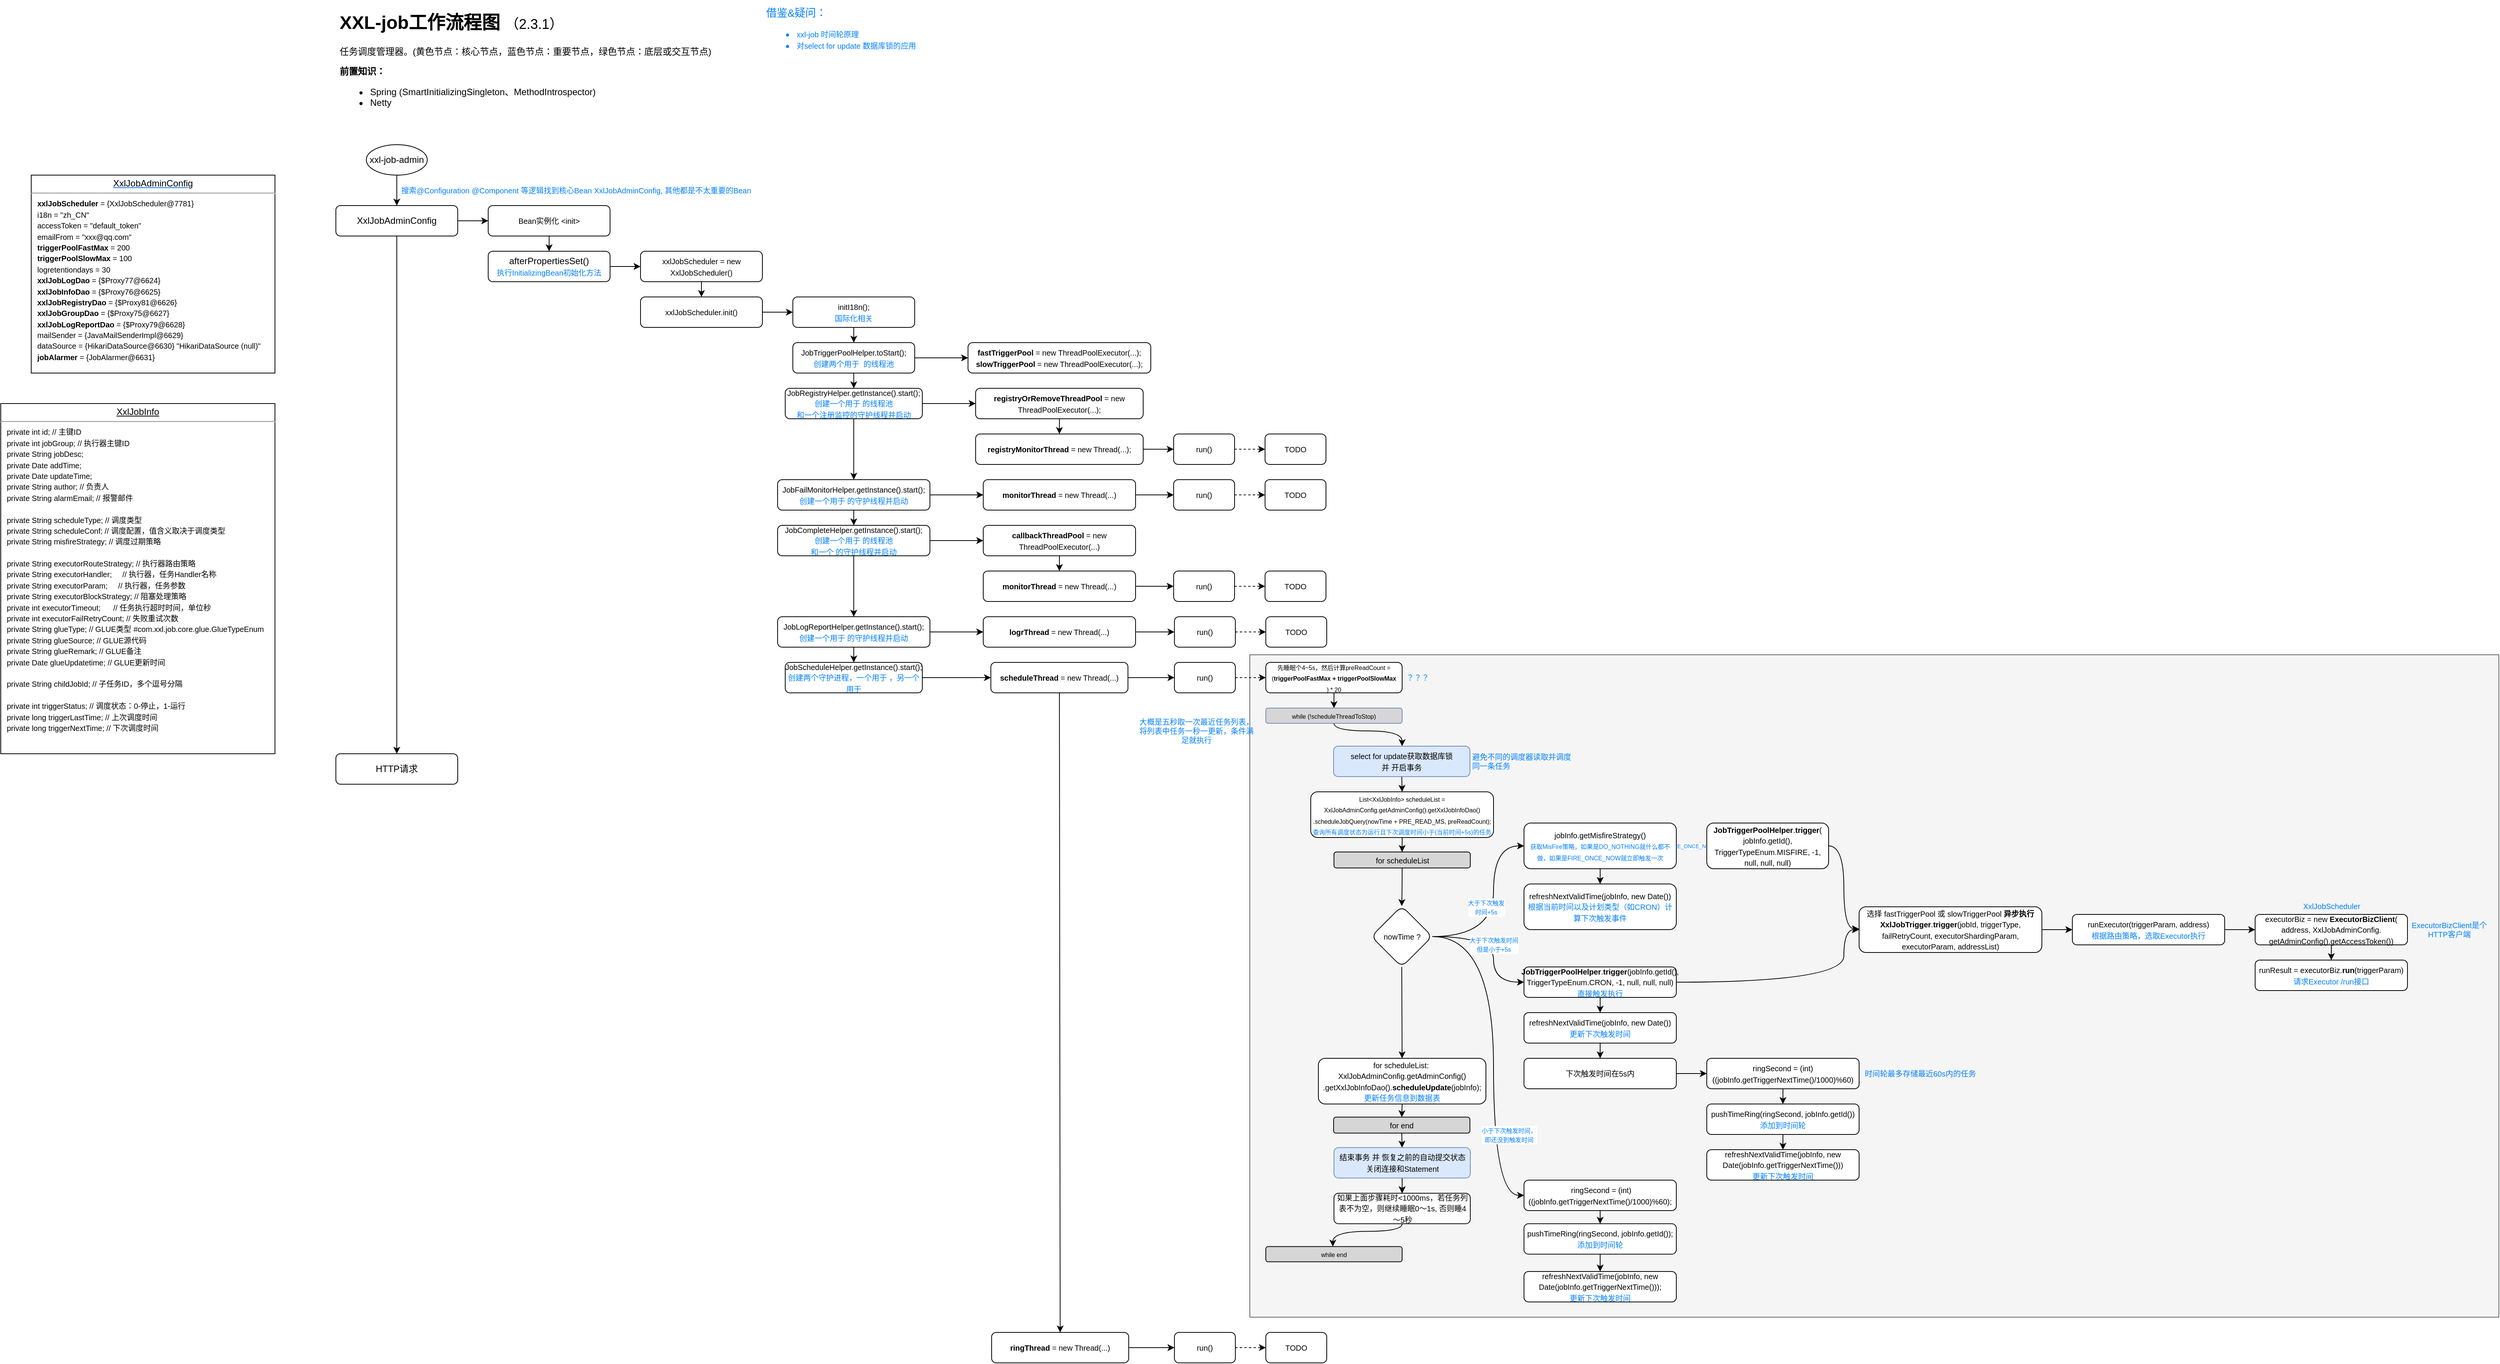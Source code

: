 <mxfile version="16.1.2" type="device" pages="2"><diagram id="FjCYESVtWtLVUpIMTeuN" name="xxl-job-admin"><mxGraphModel dx="2823" dy="1253" grid="1" gridSize="10" guides="1" tooltips="1" connect="1" arrows="1" fold="1" page="1" pageScale="1" pageWidth="827" pageHeight="1169" math="0" shadow="0"><root><mxCell id="0"/><mxCell id="1" parent="0"/><mxCell id="OSpAHNJ8Lpkp76DFQ3Wi-11" value="" style="rounded=0;whiteSpace=wrap;html=1;fontSize=10;fillColor=#f5f5f5;fontColor=#333333;strokeColor=#666666;" vertex="1" parent="1"><mxGeometry x="1240" y="870" width="1640" height="870" as="geometry"/></mxCell><mxCell id="mrdwPyX3-eENtZlFChnA-1" value="&lt;h1&gt;XXL-job工作流程图 &lt;span style=&quot;font-weight: normal&quot;&gt;&lt;font style=&quot;font-size: 18px&quot;&gt;（2.3.1）&lt;/font&gt;&lt;/span&gt;&lt;/h1&gt;&lt;div&gt;&lt;/div&gt;任务调度管理器。(黄色节点：核心节点，蓝色节点：重要节点，绿色节点：底层或交互节点)&lt;br&gt;&lt;p&gt;&lt;b&gt;前置知识：&lt;/b&gt;&lt;/p&gt;&lt;p&gt;&lt;/p&gt;&lt;ul&gt;&lt;li&gt;Spring (SmartInitializingSingleton、MethodIntrospector)&lt;br&gt;&lt;/li&gt;&lt;li&gt;Netty&amp;nbsp;&lt;/li&gt;&lt;/ul&gt;&lt;p&gt;&lt;/p&gt;" style="text;html=1;strokeColor=none;fillColor=none;spacing=5;spacingTop=-20;whiteSpace=wrap;overflow=hidden;rounded=0;" parent="1" vertex="1"><mxGeometry x="40" y="20" width="560" height="140" as="geometry"/></mxCell><mxCell id="FFJPpEh5o4AvgVyiyg4f-4" value="" style="edgeStyle=orthogonalEdgeStyle;rounded=0;orthogonalLoop=1;jettySize=auto;html=1;fontSize=12;fontColor=#E6D0DE;strokeColor=#000000;elbow=vertical;curved=1;" edge="1" parent="1" source="eogpY33OZBlcC0yd0O9i-1" target="FFJPpEh5o4AvgVyiyg4f-3"><mxGeometry relative="1" as="geometry"/></mxCell><mxCell id="eogpY33OZBlcC0yd0O9i-1" value="xxl-job-admin" style="ellipse;whiteSpace=wrap;html=1;" parent="1" vertex="1"><mxGeometry x="80" y="200" width="80" height="40" as="geometry"/></mxCell><mxCell id="FFJPpEh5o4AvgVyiyg4f-8" style="edgeStyle=orthogonalEdgeStyle;curved=1;rounded=0;orthogonalLoop=1;jettySize=auto;html=1;exitX=1;exitY=0.5;exitDx=0;exitDy=0;fontSize=10;fontColor=#007FFF;strokeColor=#000000;elbow=vertical;" edge="1" parent="1" source="FFJPpEh5o4AvgVyiyg4f-3" target="FFJPpEh5o4AvgVyiyg4f-7"><mxGeometry relative="1" as="geometry"/></mxCell><mxCell id="L3x8PkFCvonlR5Kohttu-61" value="" style="edgeStyle=orthogonalEdgeStyle;curved=1;rounded=0;orthogonalLoop=1;jettySize=auto;html=1;fontSize=10;fontColor=#007FFF;strokeColor=#000000;elbow=vertical;" edge="1" parent="1" source="FFJPpEh5o4AvgVyiyg4f-3" target="L3x8PkFCvonlR5Kohttu-60"><mxGeometry relative="1" as="geometry"/></mxCell><mxCell id="FFJPpEh5o4AvgVyiyg4f-3" value="XxlJobAdminConfig" style="rounded=1;whiteSpace=wrap;html=1;" vertex="1" parent="1"><mxGeometry x="40" y="280" width="160" height="40" as="geometry"/></mxCell><mxCell id="FFJPpEh5o4AvgVyiyg4f-5" value="&lt;font style=&quot;font-size: 10px&quot;&gt;搜索@Configuration @Component 等逻辑找到核心Bean&amp;nbsp;XxlJobAdminConfig, 其他都是不太重要的Bean&lt;/font&gt;" style="text;html=1;align=center;verticalAlign=middle;resizable=0;points=[];autosize=1;strokeColor=none;fillColor=none;fontSize=12;fontColor=#007FFF;" vertex="1" parent="1"><mxGeometry x="120" y="250" width="470" height="20" as="geometry"/></mxCell><mxCell id="FFJPpEh5o4AvgVyiyg4f-10" value="" style="edgeStyle=orthogonalEdgeStyle;curved=1;rounded=0;orthogonalLoop=1;jettySize=auto;html=1;fontSize=10;fontColor=#007FFF;strokeColor=#000000;elbow=vertical;" edge="1" parent="1" source="FFJPpEh5o4AvgVyiyg4f-7" target="FFJPpEh5o4AvgVyiyg4f-9"><mxGeometry relative="1" as="geometry"/></mxCell><mxCell id="FFJPpEh5o4AvgVyiyg4f-7" value="&lt;font style=&quot;font-size: 10px&quot;&gt;Bean实例化 &amp;lt;init&amp;gt;&lt;/font&gt;" style="rounded=1;whiteSpace=wrap;html=1;" vertex="1" parent="1"><mxGeometry x="240" y="280" width="160" height="40" as="geometry"/></mxCell><mxCell id="FFJPpEh5o4AvgVyiyg4f-12" value="" style="edgeStyle=orthogonalEdgeStyle;curved=1;rounded=0;orthogonalLoop=1;jettySize=auto;html=1;fontSize=10;fontColor=#007FFF;strokeColor=#000000;elbow=vertical;" edge="1" parent="1" source="FFJPpEh5o4AvgVyiyg4f-9" target="FFJPpEh5o4AvgVyiyg4f-11"><mxGeometry relative="1" as="geometry"/></mxCell><mxCell id="FFJPpEh5o4AvgVyiyg4f-9" value="afterPropertiesSet()&lt;br&gt;&lt;font style=&quot;font-size: 10px&quot; color=&quot;#007fff&quot;&gt;执行InitializingBean初始化方法&lt;/font&gt;" style="rounded=1;whiteSpace=wrap;html=1;" vertex="1" parent="1"><mxGeometry x="240" y="340" width="160" height="40" as="geometry"/></mxCell><mxCell id="L3x8PkFCvonlR5Kohttu-3" value="" style="edgeStyle=orthogonalEdgeStyle;curved=1;rounded=0;orthogonalLoop=1;jettySize=auto;html=1;fontSize=10;fontColor=#007FFF;strokeColor=#000000;elbow=vertical;" edge="1" parent="1" source="FFJPpEh5o4AvgVyiyg4f-11" target="L3x8PkFCvonlR5Kohttu-2"><mxGeometry relative="1" as="geometry"/></mxCell><mxCell id="FFJPpEh5o4AvgVyiyg4f-11" value="&lt;font style=&quot;font-size: 10px&quot;&gt;xxlJobScheduler = new XxlJobScheduler()&lt;/font&gt;" style="rounded=1;whiteSpace=wrap;html=1;" vertex="1" parent="1"><mxGeometry x="440" y="340" width="160" height="40" as="geometry"/></mxCell><mxCell id="L3x8PkFCvonlR5Kohttu-1" value="&lt;p style=&quot;margin: 4px 0px 0px ; text-align: center ; text-decoration: underline&quot;&gt;&lt;font&gt;&lt;span style=&quot;color: rgb(0 , 0 , 0)&quot;&gt;XxlJobAdminConfig&lt;/span&gt;&lt;br&gt;&lt;/font&gt;&lt;/p&gt;&lt;hr style=&quot;font-size: 10px&quot;&gt;&lt;p style=&quot;margin: 0px 0px 0px 8px&quot;&gt;&lt;font color=&quot;#000000&quot;&gt;&lt;span style=&quot;font-size: 10px&quot;&gt;&lt;b&gt;xxlJobScheduler&lt;/b&gt; = {XxlJobScheduler@7781}&amp;nbsp;&lt;/span&gt;&lt;/font&gt;&lt;/p&gt;&lt;p style=&quot;margin: 0px 0px 0px 8px&quot;&gt;&lt;font color=&quot;#000000&quot;&gt;&lt;span style=&quot;font-size: 10px&quot;&gt;i18n = &quot;zh_CN&quot;&lt;/span&gt;&lt;/font&gt;&lt;/p&gt;&lt;p style=&quot;margin: 0px 0px 0px 8px&quot;&gt;&lt;font color=&quot;#000000&quot;&gt;&lt;span style=&quot;font-size: 10px&quot;&gt;accessToken = &quot;default_token&quot;&lt;/span&gt;&lt;/font&gt;&lt;/p&gt;&lt;p style=&quot;margin: 0px 0px 0px 8px&quot;&gt;&lt;font color=&quot;#000000&quot;&gt;&lt;span style=&quot;font-size: 10px&quot;&gt;emailFrom = &quot;xxx@qq.com&quot;&lt;/span&gt;&lt;/font&gt;&lt;/p&gt;&lt;p style=&quot;margin: 0px 0px 0px 8px&quot;&gt;&lt;font color=&quot;#000000&quot;&gt;&lt;span style=&quot;font-size: 10px&quot;&gt;&lt;b&gt;triggerPoolFastMax&lt;/b&gt; = 200&lt;/span&gt;&lt;/font&gt;&lt;/p&gt;&lt;p style=&quot;margin: 0px 0px 0px 8px&quot;&gt;&lt;font color=&quot;#000000&quot;&gt;&lt;span style=&quot;font-size: 10px&quot;&gt;&lt;b&gt;triggerPoolSlowMax&lt;/b&gt; = 100&lt;/span&gt;&lt;/font&gt;&lt;/p&gt;&lt;p style=&quot;margin: 0px 0px 0px 8px&quot;&gt;&lt;font color=&quot;#000000&quot;&gt;&lt;span style=&quot;font-size: 10px&quot;&gt;logretentiondays = 30&lt;/span&gt;&lt;/font&gt;&lt;/p&gt;&lt;p style=&quot;margin: 0px 0px 0px 8px&quot;&gt;&lt;font color=&quot;#000000&quot;&gt;&lt;span style=&quot;font-size: 10px&quot;&gt;&lt;b&gt;xxlJobLogDao&lt;/b&gt; = {$Proxy77@6624}&lt;/span&gt;&lt;/font&gt;&lt;/p&gt;&lt;p style=&quot;margin: 0px 0px 0px 8px&quot;&gt;&lt;font color=&quot;#000000&quot;&gt;&lt;span style=&quot;font-size: 10px&quot;&gt;&lt;b&gt;xxlJobInfoDao&lt;/b&gt; = {$Proxy76@6625}&lt;/span&gt;&lt;/font&gt;&lt;/p&gt;&lt;p style=&quot;margin: 0px 0px 0px 8px&quot;&gt;&lt;font color=&quot;#000000&quot;&gt;&lt;span style=&quot;font-size: 10px&quot;&gt;&lt;b&gt;xxlJobRegistryDao&lt;/b&gt; = {$Proxy81@6626}&lt;/span&gt;&lt;/font&gt;&lt;/p&gt;&lt;p style=&quot;margin: 0px 0px 0px 8px&quot;&gt;&lt;font color=&quot;#000000&quot;&gt;&lt;span style=&quot;font-size: 10px&quot;&gt;&lt;b&gt;xxlJobGroupDao&lt;/b&gt; = {$Proxy75@6627}&lt;/span&gt;&lt;/font&gt;&lt;/p&gt;&lt;p style=&quot;margin: 0px 0px 0px 8px&quot;&gt;&lt;font color=&quot;#000000&quot;&gt;&lt;span style=&quot;font-size: 10px&quot;&gt;&lt;b&gt;xxlJobLogReportDao&lt;/b&gt; = {$Proxy79@6628}&lt;/span&gt;&lt;/font&gt;&lt;/p&gt;&lt;p style=&quot;margin: 0px 0px 0px 8px&quot;&gt;&lt;font color=&quot;#000000&quot;&gt;&lt;span style=&quot;font-size: 10px&quot;&gt;mailSender = {JavaMailSenderImpl@6629}&amp;nbsp;&lt;/span&gt;&lt;/font&gt;&lt;/p&gt;&lt;p style=&quot;margin: 0px 0px 0px 8px&quot;&gt;&lt;font color=&quot;#000000&quot;&gt;&lt;span style=&quot;font-size: 10px&quot;&gt;dataSource = {HikariDataSource@6630} &quot;HikariDataSource (null)&quot;&lt;/span&gt;&lt;/font&gt;&lt;/p&gt;&lt;p style=&quot;margin: 0px 0px 0px 8px&quot;&gt;&lt;font color=&quot;#000000&quot;&gt;&lt;span style=&quot;font-size: 10px&quot;&gt;&lt;b&gt;jobAlarmer&lt;/b&gt; = {JobAlarmer@6631}&amp;nbsp;&lt;/span&gt;&lt;/font&gt;&lt;/p&gt;" style="verticalAlign=top;align=left;overflow=fill;fontSize=12;fontFamily=Helvetica;html=1;fontColor=#007FFF;" vertex="1" parent="1"><mxGeometry x="-360" y="240" width="320" height="260" as="geometry"/></mxCell><mxCell id="L3x8PkFCvonlR5Kohttu-5" value="" style="edgeStyle=orthogonalEdgeStyle;curved=1;rounded=0;orthogonalLoop=1;jettySize=auto;html=1;fontSize=10;fontColor=#007FFF;strokeColor=#000000;elbow=vertical;" edge="1" parent="1" source="L3x8PkFCvonlR5Kohttu-2" target="L3x8PkFCvonlR5Kohttu-4"><mxGeometry relative="1" as="geometry"/></mxCell><mxCell id="L3x8PkFCvonlR5Kohttu-2" value="&lt;font style=&quot;font-size: 10px&quot;&gt;xxlJobScheduler.init()&lt;/font&gt;" style="rounded=1;whiteSpace=wrap;html=1;" vertex="1" parent="1"><mxGeometry x="440" y="400" width="160" height="40" as="geometry"/></mxCell><mxCell id="L3x8PkFCvonlR5Kohttu-7" value="" style="edgeStyle=orthogonalEdgeStyle;curved=1;rounded=0;orthogonalLoop=1;jettySize=auto;html=1;fontSize=10;fontColor=#007FFF;strokeColor=#000000;elbow=vertical;" edge="1" parent="1" source="L3x8PkFCvonlR5Kohttu-4" target="L3x8PkFCvonlR5Kohttu-6"><mxGeometry relative="1" as="geometry"/></mxCell><mxCell id="L3x8PkFCvonlR5Kohttu-4" value="&lt;font style=&quot;font-size: 10px&quot;&gt;initI18n();&lt;br&gt;&lt;font color=&quot;#007fff&quot;&gt;国际化相关&lt;/font&gt;&lt;br&gt;&lt;/font&gt;" style="rounded=1;whiteSpace=wrap;html=1;" vertex="1" parent="1"><mxGeometry x="640" y="400" width="160" height="40" as="geometry"/></mxCell><mxCell id="L3x8PkFCvonlR5Kohttu-9" value="" style="edgeStyle=orthogonalEdgeStyle;curved=1;rounded=0;orthogonalLoop=1;jettySize=auto;html=1;fontSize=10;fontColor=#007FFF;strokeColor=#000000;elbow=vertical;" edge="1" parent="1" source="L3x8PkFCvonlR5Kohttu-6" target="L3x8PkFCvonlR5Kohttu-8"><mxGeometry relative="1" as="geometry"/></mxCell><mxCell id="L3x8PkFCvonlR5Kohttu-19" value="" style="edgeStyle=orthogonalEdgeStyle;curved=1;rounded=0;orthogonalLoop=1;jettySize=auto;html=1;fontSize=10;fontColor=#007FFF;strokeColor=#000000;elbow=vertical;" edge="1" parent="1" source="L3x8PkFCvonlR5Kohttu-6" target="L3x8PkFCvonlR5Kohttu-18"><mxGeometry relative="1" as="geometry"/></mxCell><mxCell id="L3x8PkFCvonlR5Kohttu-6" value="&lt;font&gt;&lt;font&gt;&lt;span style=&quot;font-size: 10px&quot;&gt;JobTriggerPoolHelper.toStart();&lt;br&gt;&lt;/span&gt;&lt;/font&gt;&lt;font color=&quot;#007fff&quot;&gt;&lt;span style=&quot;font-size: 10px&quot;&gt;创建两个用于&amp;nbsp; 的线程池&lt;/span&gt;&lt;/font&gt;&lt;br&gt;&lt;/font&gt;" style="rounded=1;whiteSpace=wrap;html=1;" vertex="1" parent="1"><mxGeometry x="640" y="460" width="160" height="40" as="geometry"/></mxCell><mxCell id="L3x8PkFCvonlR5Kohttu-11" value="" style="edgeStyle=orthogonalEdgeStyle;curved=1;rounded=0;orthogonalLoop=1;jettySize=auto;html=1;fontSize=10;fontColor=#007FFF;strokeColor=#000000;elbow=vertical;" edge="1" parent="1" source="L3x8PkFCvonlR5Kohttu-8" target="L3x8PkFCvonlR5Kohttu-10"><mxGeometry relative="1" as="geometry"/></mxCell><mxCell id="L3x8PkFCvonlR5Kohttu-21" value="" style="edgeStyle=orthogonalEdgeStyle;curved=1;rounded=0;orthogonalLoop=1;jettySize=auto;html=1;fontSize=10;fontColor=#007FFF;strokeColor=#000000;elbow=vertical;" edge="1" parent="1" source="L3x8PkFCvonlR5Kohttu-8" target="L3x8PkFCvonlR5Kohttu-20"><mxGeometry relative="1" as="geometry"/></mxCell><mxCell id="L3x8PkFCvonlR5Kohttu-8" value="&lt;font&gt;&lt;font&gt;&lt;span style=&quot;font-size: 10px&quot;&gt;JobRegistryHelper.getInstance().start();&lt;br&gt;&lt;/span&gt;&lt;/font&gt;&lt;font color=&quot;#007fff&quot;&gt;&lt;span style=&quot;font-size: 10px&quot;&gt;创建一个用于 的线程池&lt;br&gt;和一个&lt;/span&gt;&lt;/font&gt;&lt;span style=&quot;color: rgb(0 , 127 , 255) ; font-size: 10px&quot;&gt;注册&lt;/span&gt;&lt;font color=&quot;#007fff&quot;&gt;&lt;span style=&quot;font-size: 10px&quot;&gt;监控&lt;/span&gt;&lt;/font&gt;&lt;span style=&quot;color: rgb(0 , 127 , 255) ; font-size: 10px&quot;&gt;的守护&lt;/span&gt;&lt;font color=&quot;#007fff&quot;&gt;&lt;span style=&quot;font-size: 10px&quot;&gt;线程并启动&lt;/span&gt;&lt;/font&gt;&lt;br&gt;&lt;/font&gt;" style="rounded=1;whiteSpace=wrap;html=1;" vertex="1" parent="1"><mxGeometry x="630" y="520" width="180" height="40" as="geometry"/></mxCell><mxCell id="L3x8PkFCvonlR5Kohttu-13" value="" style="edgeStyle=orthogonalEdgeStyle;curved=1;rounded=0;orthogonalLoop=1;jettySize=auto;html=1;fontSize=10;fontColor=#007FFF;strokeColor=#000000;elbow=vertical;" edge="1" parent="1" source="L3x8PkFCvonlR5Kohttu-10" target="L3x8PkFCvonlR5Kohttu-12"><mxGeometry relative="1" as="geometry"/></mxCell><mxCell id="L3x8PkFCvonlR5Kohttu-23" value="" style="edgeStyle=orthogonalEdgeStyle;curved=1;rounded=0;orthogonalLoop=1;jettySize=auto;html=1;fontSize=10;fontColor=#007FFF;strokeColor=#000000;elbow=vertical;" edge="1" parent="1" source="L3x8PkFCvonlR5Kohttu-10" target="L3x8PkFCvonlR5Kohttu-22"><mxGeometry relative="1" as="geometry"/></mxCell><mxCell id="L3x8PkFCvonlR5Kohttu-10" value="&lt;font&gt;&lt;font&gt;&lt;span style=&quot;font-size: 10px&quot;&gt;JobFailMonitorHelper.getInstance().start();&lt;br&gt;&lt;/span&gt;&lt;/font&gt;&lt;font color=&quot;#007fff&quot;&gt;&lt;span style=&quot;font-size: 10px&quot;&gt;创建一个用于 的守护线程并启动&lt;/span&gt;&lt;/font&gt;&lt;br&gt;&lt;/font&gt;" style="rounded=1;whiteSpace=wrap;html=1;" vertex="1" parent="1"><mxGeometry x="620" y="640" width="200" height="40" as="geometry"/></mxCell><mxCell id="L3x8PkFCvonlR5Kohttu-15" value="" style="edgeStyle=orthogonalEdgeStyle;curved=1;rounded=0;orthogonalLoop=1;jettySize=auto;html=1;fontSize=10;fontColor=#007FFF;strokeColor=#000000;elbow=vertical;" edge="1" parent="1" source="L3x8PkFCvonlR5Kohttu-12" target="L3x8PkFCvonlR5Kohttu-14"><mxGeometry relative="1" as="geometry"/></mxCell><mxCell id="L3x8PkFCvonlR5Kohttu-35" value="" style="edgeStyle=orthogonalEdgeStyle;curved=1;rounded=0;orthogonalLoop=1;jettySize=auto;html=1;fontSize=10;fontColor=#007FFF;strokeColor=#000000;elbow=vertical;" edge="1" parent="1" source="L3x8PkFCvonlR5Kohttu-12" target="L3x8PkFCvonlR5Kohttu-34"><mxGeometry relative="1" as="geometry"/></mxCell><mxCell id="L3x8PkFCvonlR5Kohttu-12" value="&lt;font&gt;&lt;font&gt;&lt;span style=&quot;font-size: 10px&quot;&gt;JobCompleteHelper.getInstance().start();&lt;br&gt;&lt;/span&gt;&lt;/font&gt;&lt;font color=&quot;#007fff&quot;&gt;&lt;span style=&quot;font-size: 10px&quot;&gt;创建一个用于 的线程池&lt;br&gt;和一个&amp;nbsp;&lt;/span&gt;&lt;/font&gt;&lt;span style=&quot;color: rgb(0 , 127 , 255) ; font-size: 10px&quot;&gt;的守护&lt;/span&gt;&lt;font color=&quot;#007fff&quot;&gt;&lt;span style=&quot;font-size: 10px&quot;&gt;线程并启动&lt;/span&gt;&lt;/font&gt;&lt;br&gt;&lt;/font&gt;" style="rounded=1;whiteSpace=wrap;html=1;" vertex="1" parent="1"><mxGeometry x="620" y="700" width="200" height="40" as="geometry"/></mxCell><mxCell id="L3x8PkFCvonlR5Kohttu-17" value="" style="edgeStyle=orthogonalEdgeStyle;curved=1;rounded=0;orthogonalLoop=1;jettySize=auto;html=1;fontSize=10;fontColor=#007FFF;strokeColor=#000000;elbow=vertical;" edge="1" parent="1" source="L3x8PkFCvonlR5Kohttu-14" target="L3x8PkFCvonlR5Kohttu-16"><mxGeometry relative="1" as="geometry"/></mxCell><mxCell id="L3x8PkFCvonlR5Kohttu-43" value="" style="edgeStyle=orthogonalEdgeStyle;curved=1;rounded=0;orthogonalLoop=1;jettySize=auto;html=1;fontSize=10;fontColor=#007FFF;strokeColor=#000000;elbow=vertical;" edge="1" parent="1" source="L3x8PkFCvonlR5Kohttu-14" target="L3x8PkFCvonlR5Kohttu-42"><mxGeometry relative="1" as="geometry"/></mxCell><mxCell id="L3x8PkFCvonlR5Kohttu-14" value="&lt;font&gt;&lt;font&gt;&lt;span style=&quot;font-size: 10px&quot;&gt;JobLogReportHelper.getInstance().start();&lt;br&gt;&lt;/span&gt;&lt;/font&gt;&lt;span style=&quot;color: rgb(0 , 127 , 255) ; font-size: 10px&quot;&gt;创建一个用于 的守护线程并启动&lt;/span&gt;&lt;br&gt;&lt;/font&gt;" style="rounded=1;whiteSpace=wrap;html=1;" vertex="1" parent="1"><mxGeometry x="620" y="820" width="200" height="40" as="geometry"/></mxCell><mxCell id="L3x8PkFCvonlR5Kohttu-49" value="" style="edgeStyle=orthogonalEdgeStyle;curved=1;rounded=0;orthogonalLoop=1;jettySize=auto;html=1;fontSize=10;fontColor=#007FFF;strokeColor=#000000;elbow=vertical;" edge="1" parent="1" source="L3x8PkFCvonlR5Kohttu-16" target="L3x8PkFCvonlR5Kohttu-48"><mxGeometry relative="1" as="geometry"/></mxCell><mxCell id="L3x8PkFCvonlR5Kohttu-16" value="&lt;font&gt;&lt;font&gt;&lt;span style=&quot;font-size: 10px&quot;&gt;JobScheduleHelper.getInstance().start();&lt;br&gt;&lt;/span&gt;&lt;/font&gt;&lt;span style=&quot;color: rgb(0 , 127 , 255) ; font-size: 10px&quot;&gt;创建两个守护进程，一个用于 ，另一个用于&lt;/span&gt;&lt;br&gt;&lt;/font&gt;" style="rounded=1;whiteSpace=wrap;html=1;" vertex="1" parent="1"><mxGeometry x="630" y="880" width="180" height="40" as="geometry"/></mxCell><mxCell id="L3x8PkFCvonlR5Kohttu-18" value="&lt;font style=&quot;font-size: 10px&quot;&gt;&lt;b&gt;fastTriggerPool&lt;/b&gt; = new ThreadPoolExecutor(...);&lt;br&gt;&lt;b&gt;slowTriggerPool&lt;/b&gt;&amp;nbsp;= new ThreadPoolExecutor(...);&lt;br&gt;&lt;/font&gt;" style="rounded=1;whiteSpace=wrap;html=1;" vertex="1" parent="1"><mxGeometry x="870" y="460" width="240" height="40" as="geometry"/></mxCell><mxCell id="L3x8PkFCvonlR5Kohttu-25" value="" style="edgeStyle=orthogonalEdgeStyle;curved=1;rounded=0;orthogonalLoop=1;jettySize=auto;html=1;fontSize=10;fontColor=#007FFF;strokeColor=#000000;elbow=vertical;" edge="1" parent="1" source="L3x8PkFCvonlR5Kohttu-20" target="L3x8PkFCvonlR5Kohttu-24"><mxGeometry relative="1" as="geometry"/></mxCell><mxCell id="L3x8PkFCvonlR5Kohttu-20" value="&lt;font style=&quot;font-size: 10px&quot;&gt;&lt;b&gt;registryOrRemoveThreadPool&lt;/b&gt; = new ThreadPoolExecutor(...);&lt;br&gt;&lt;/font&gt;" style="rounded=1;whiteSpace=wrap;html=1;" vertex="1" parent="1"><mxGeometry x="880" y="520" width="220" height="40" as="geometry"/></mxCell><mxCell id="L3x8PkFCvonlR5Kohttu-29" value="" style="edgeStyle=orthogonalEdgeStyle;curved=1;rounded=0;orthogonalLoop=1;jettySize=auto;html=1;fontSize=10;fontColor=#007FFF;strokeColor=#000000;elbow=vertical;" edge="1" parent="1" source="L3x8PkFCvonlR5Kohttu-22" target="L3x8PkFCvonlR5Kohttu-28"><mxGeometry relative="1" as="geometry"/></mxCell><mxCell id="L3x8PkFCvonlR5Kohttu-22" value="&lt;font&gt;&lt;span style=&quot;font-size: 10px&quot;&gt;&lt;b&gt;monitorThread&lt;/b&gt; = new Thread(...)&lt;/span&gt;&lt;br&gt;&lt;/font&gt;" style="rounded=1;whiteSpace=wrap;html=1;" vertex="1" parent="1"><mxGeometry x="890" y="640" width="200" height="40" as="geometry"/></mxCell><mxCell id="L3x8PkFCvonlR5Kohttu-27" value="" style="edgeStyle=orthogonalEdgeStyle;curved=1;rounded=0;orthogonalLoop=1;jettySize=auto;html=1;fontSize=10;fontColor=#007FFF;strokeColor=#000000;elbow=vertical;" edge="1" parent="1" source="L3x8PkFCvonlR5Kohttu-24" target="L3x8PkFCvonlR5Kohttu-26"><mxGeometry relative="1" as="geometry"/></mxCell><mxCell id="L3x8PkFCvonlR5Kohttu-24" value="&lt;font style=&quot;font-size: 10px&quot;&gt;&lt;b&gt;registryMonitorThread&lt;/b&gt; = new Thread(...);&lt;br&gt;&lt;/font&gt;" style="rounded=1;whiteSpace=wrap;html=1;" vertex="1" parent="1"><mxGeometry x="880" y="580" width="220" height="40" as="geometry"/></mxCell><mxCell id="L3x8PkFCvonlR5Kohttu-31" value="" style="edgeStyle=orthogonalEdgeStyle;curved=1;rounded=0;orthogonalLoop=1;jettySize=auto;html=1;fontSize=10;fontColor=#007FFF;strokeColor=#000000;elbow=vertical;dashed=1;" edge="1" parent="1" source="L3x8PkFCvonlR5Kohttu-26" target="L3x8PkFCvonlR5Kohttu-30"><mxGeometry relative="1" as="geometry"/></mxCell><mxCell id="L3x8PkFCvonlR5Kohttu-26" value="&lt;font style=&quot;font-size: 10px&quot;&gt;run()&lt;br&gt;&lt;/font&gt;" style="rounded=1;whiteSpace=wrap;html=1;" vertex="1" parent="1"><mxGeometry x="1140" y="580" width="80" height="40" as="geometry"/></mxCell><mxCell id="L3x8PkFCvonlR5Kohttu-33" value="" style="edgeStyle=orthogonalEdgeStyle;curved=1;rounded=0;orthogonalLoop=1;jettySize=auto;html=1;fontSize=10;fontColor=#007FFF;strokeColor=#000000;elbow=vertical;dashed=1;" edge="1" parent="1" source="L3x8PkFCvonlR5Kohttu-28" target="L3x8PkFCvonlR5Kohttu-32"><mxGeometry relative="1" as="geometry"/></mxCell><mxCell id="L3x8PkFCvonlR5Kohttu-28" value="&lt;font&gt;&lt;span style=&quot;font-size: 10px&quot;&gt;run()&lt;/span&gt;&lt;br&gt;&lt;/font&gt;" style="rounded=1;whiteSpace=wrap;html=1;" vertex="1" parent="1"><mxGeometry x="1140" y="640" width="80" height="40" as="geometry"/></mxCell><mxCell id="L3x8PkFCvonlR5Kohttu-30" value="&lt;font style=&quot;font-size: 10px&quot;&gt;TODO&lt;br&gt;&lt;/font&gt;" style="rounded=1;whiteSpace=wrap;html=1;" vertex="1" parent="1"><mxGeometry x="1260" y="580" width="80" height="40" as="geometry"/></mxCell><mxCell id="L3x8PkFCvonlR5Kohttu-32" value="&lt;font&gt;&lt;span style=&quot;font-size: 10px&quot;&gt;TODO&lt;/span&gt;&lt;br&gt;&lt;/font&gt;" style="rounded=1;whiteSpace=wrap;html=1;" vertex="1" parent="1"><mxGeometry x="1260" y="640" width="80" height="40" as="geometry"/></mxCell><mxCell id="L3x8PkFCvonlR5Kohttu-37" value="" style="edgeStyle=orthogonalEdgeStyle;curved=1;rounded=0;orthogonalLoop=1;jettySize=auto;html=1;fontSize=10;fontColor=#007FFF;strokeColor=#000000;elbow=vertical;" edge="1" parent="1" source="L3x8PkFCvonlR5Kohttu-34" target="L3x8PkFCvonlR5Kohttu-36"><mxGeometry relative="1" as="geometry"/></mxCell><mxCell id="L3x8PkFCvonlR5Kohttu-34" value="&lt;font&gt;&lt;span style=&quot;font-size: 10px&quot;&gt;&lt;b&gt;callbackThreadPool&lt;/b&gt; = new ThreadPoolExecutor(...)&lt;/span&gt;&lt;br&gt;&lt;/font&gt;" style="rounded=1;whiteSpace=wrap;html=1;" vertex="1" parent="1"><mxGeometry x="890" y="700" width="200" height="40" as="geometry"/></mxCell><mxCell id="L3x8PkFCvonlR5Kohttu-41" style="edgeStyle=orthogonalEdgeStyle;curved=1;rounded=0;orthogonalLoop=1;jettySize=auto;html=1;exitX=1;exitY=0.5;exitDx=0;exitDy=0;fontSize=10;fontColor=#007FFF;strokeColor=#000000;elbow=vertical;" edge="1" parent="1" source="L3x8PkFCvonlR5Kohttu-36" target="L3x8PkFCvonlR5Kohttu-39"><mxGeometry relative="1" as="geometry"/></mxCell><mxCell id="L3x8PkFCvonlR5Kohttu-36" value="&lt;font&gt;&lt;span style=&quot;font-size: 10px&quot;&gt;&lt;b&gt;monitorThread&lt;/b&gt; = new Thread(...)&lt;/span&gt;&lt;br&gt;&lt;/font&gt;" style="rounded=1;whiteSpace=wrap;html=1;" vertex="1" parent="1"><mxGeometry x="890" y="760" width="200" height="40" as="geometry"/></mxCell><mxCell id="L3x8PkFCvonlR5Kohttu-38" value="" style="edgeStyle=orthogonalEdgeStyle;curved=1;rounded=0;orthogonalLoop=1;jettySize=auto;html=1;fontSize=10;fontColor=#007FFF;strokeColor=#000000;elbow=vertical;dashed=1;" edge="1" parent="1" source="L3x8PkFCvonlR5Kohttu-39" target="L3x8PkFCvonlR5Kohttu-40"><mxGeometry relative="1" as="geometry"/></mxCell><mxCell id="L3x8PkFCvonlR5Kohttu-39" value="&lt;font&gt;&lt;span style=&quot;font-size: 10px&quot;&gt;run()&lt;/span&gt;&lt;br&gt;&lt;/font&gt;" style="rounded=1;whiteSpace=wrap;html=1;" vertex="1" parent="1"><mxGeometry x="1140" y="760" width="80" height="40" as="geometry"/></mxCell><mxCell id="L3x8PkFCvonlR5Kohttu-40" value="&lt;font&gt;&lt;span style=&quot;font-size: 10px&quot;&gt;TODO&lt;/span&gt;&lt;br&gt;&lt;/font&gt;" style="rounded=1;whiteSpace=wrap;html=1;" vertex="1" parent="1"><mxGeometry x="1260" y="760" width="80" height="40" as="geometry"/></mxCell><mxCell id="L3x8PkFCvonlR5Kohttu-47" style="edgeStyle=orthogonalEdgeStyle;curved=1;rounded=0;orthogonalLoop=1;jettySize=auto;html=1;exitX=1;exitY=0.5;exitDx=0;exitDy=0;entryX=0;entryY=0.5;entryDx=0;entryDy=0;fontSize=10;fontColor=#007FFF;strokeColor=#000000;elbow=vertical;" edge="1" parent="1" source="L3x8PkFCvonlR5Kohttu-42" target="L3x8PkFCvonlR5Kohttu-45"><mxGeometry relative="1" as="geometry"/></mxCell><mxCell id="L3x8PkFCvonlR5Kohttu-42" value="&lt;font&gt;&lt;span style=&quot;font-size: 10px&quot;&gt;&lt;b&gt;logrThread&lt;/b&gt; = new Thread(...)&lt;/span&gt;&lt;br&gt;&lt;/font&gt;" style="rounded=1;whiteSpace=wrap;html=1;" vertex="1" parent="1"><mxGeometry x="890" y="820" width="200" height="40" as="geometry"/></mxCell><mxCell id="L3x8PkFCvonlR5Kohttu-44" value="" style="edgeStyle=orthogonalEdgeStyle;curved=1;rounded=0;orthogonalLoop=1;jettySize=auto;html=1;fontSize=10;fontColor=#007FFF;strokeColor=#000000;elbow=vertical;dashed=1;" edge="1" parent="1" source="L3x8PkFCvonlR5Kohttu-45" target="L3x8PkFCvonlR5Kohttu-46"><mxGeometry relative="1" as="geometry"/></mxCell><mxCell id="L3x8PkFCvonlR5Kohttu-45" value="&lt;font&gt;&lt;span style=&quot;font-size: 10px&quot;&gt;run()&lt;/span&gt;&lt;br&gt;&lt;/font&gt;" style="rounded=1;whiteSpace=wrap;html=1;" vertex="1" parent="1"><mxGeometry x="1141" y="820" width="80" height="40" as="geometry"/></mxCell><mxCell id="L3x8PkFCvonlR5Kohttu-46" value="&lt;font&gt;&lt;span style=&quot;font-size: 10px&quot;&gt;TODO&lt;/span&gt;&lt;br&gt;&lt;/font&gt;" style="rounded=1;whiteSpace=wrap;html=1;" vertex="1" parent="1"><mxGeometry x="1261" y="820" width="80" height="40" as="geometry"/></mxCell><mxCell id="L3x8PkFCvonlR5Kohttu-51" value="" style="edgeStyle=orthogonalEdgeStyle;curved=1;rounded=0;orthogonalLoop=1;jettySize=auto;html=1;fontSize=10;fontColor=#007FFF;strokeColor=#000000;elbow=vertical;" edge="1" parent="1" source="L3x8PkFCvonlR5Kohttu-48" target="L3x8PkFCvonlR5Kohttu-50"><mxGeometry relative="1" as="geometry"/></mxCell><mxCell id="L3x8PkFCvonlR5Kohttu-58" style="edgeStyle=orthogonalEdgeStyle;curved=1;rounded=0;orthogonalLoop=1;jettySize=auto;html=1;exitX=1;exitY=0.5;exitDx=0;exitDy=0;entryX=0;entryY=0.5;entryDx=0;entryDy=0;fontSize=10;fontColor=#007FFF;strokeColor=#000000;elbow=vertical;" edge="1" parent="1" source="L3x8PkFCvonlR5Kohttu-48" target="L3x8PkFCvonlR5Kohttu-53"><mxGeometry relative="1" as="geometry"/></mxCell><mxCell id="L3x8PkFCvonlR5Kohttu-48" value="&lt;font&gt;&lt;span style=&quot;font-size: 10px&quot;&gt;&lt;b&gt;scheduleThread&lt;/b&gt; = new Thread(...)&lt;/span&gt;&lt;br&gt;&lt;/font&gt;" style="rounded=1;whiteSpace=wrap;html=1;" vertex="1" parent="1"><mxGeometry x="900" y="880" width="180" height="40" as="geometry"/></mxCell><mxCell id="L3x8PkFCvonlR5Kohttu-59" style="edgeStyle=orthogonalEdgeStyle;curved=1;rounded=0;orthogonalLoop=1;jettySize=auto;html=1;exitX=1;exitY=0.5;exitDx=0;exitDy=0;entryX=0;entryY=0.5;entryDx=0;entryDy=0;fontSize=10;fontColor=#007FFF;strokeColor=#000000;elbow=vertical;" edge="1" parent="1" source="L3x8PkFCvonlR5Kohttu-50" target="L3x8PkFCvonlR5Kohttu-56"><mxGeometry relative="1" as="geometry"/></mxCell><mxCell id="L3x8PkFCvonlR5Kohttu-50" value="&lt;font&gt;&lt;span style=&quot;font-size: 10px&quot;&gt;&lt;b&gt;ringThread&lt;/b&gt; = new Thread(...)&lt;/span&gt;&lt;br&gt;&lt;/font&gt;" style="rounded=1;whiteSpace=wrap;html=1;" vertex="1" parent="1"><mxGeometry x="901" y="1760" width="180" height="40" as="geometry"/></mxCell><mxCell id="L3x8PkFCvonlR5Kohttu-52" value="" style="edgeStyle=orthogonalEdgeStyle;curved=1;rounded=0;orthogonalLoop=1;jettySize=auto;html=1;fontSize=10;fontColor=#007FFF;strokeColor=#000000;elbow=vertical;dashed=1;" edge="1" parent="1" source="L3x8PkFCvonlR5Kohttu-53" target="L3x8PkFCvonlR5Kohttu-54"><mxGeometry relative="1" as="geometry"/></mxCell><mxCell id="L3x8PkFCvonlR5Kohttu-53" value="&lt;font&gt;&lt;span style=&quot;font-size: 10px&quot;&gt;run()&lt;/span&gt;&lt;br&gt;&lt;/font&gt;" style="rounded=1;whiteSpace=wrap;html=1;" vertex="1" parent="1"><mxGeometry x="1141" y="880" width="80" height="40" as="geometry"/></mxCell><mxCell id="L3x8PkFCvonlR5Kohttu-65" value="" style="edgeStyle=orthogonalEdgeStyle;curved=1;rounded=0;orthogonalLoop=1;jettySize=auto;html=1;fontSize=8;fontColor=#007FFF;strokeColor=#000000;elbow=vertical;" edge="1" parent="1" source="L3x8PkFCvonlR5Kohttu-54" target="L3x8PkFCvonlR5Kohttu-64"><mxGeometry relative="1" as="geometry"/></mxCell><mxCell id="L3x8PkFCvonlR5Kohttu-54" value="&lt;font style=&quot;font-size: 8px&quot;&gt;&lt;span&gt;先睡眠个4~5s，然后计算preReadCount = (&lt;/span&gt;&lt;b style=&quot;text-align: left&quot;&gt;triggerPoolFastMax +&amp;nbsp;&lt;/b&gt;&lt;b style=&quot;text-align: left&quot;&gt;triggerPoolSlowMax&lt;/b&gt;&lt;span&gt;&lt;br&gt;) * 20&lt;/span&gt;&lt;br&gt;&lt;/font&gt;" style="rounded=1;whiteSpace=wrap;html=1;" vertex="1" parent="1"><mxGeometry x="1261" y="880" width="179" height="40" as="geometry"/></mxCell><mxCell id="L3x8PkFCvonlR5Kohttu-55" value="" style="edgeStyle=orthogonalEdgeStyle;curved=1;rounded=0;orthogonalLoop=1;jettySize=auto;html=1;fontSize=10;fontColor=#007FFF;strokeColor=#000000;elbow=vertical;dashed=1;" edge="1" parent="1" source="L3x8PkFCvonlR5Kohttu-56" target="L3x8PkFCvonlR5Kohttu-57"><mxGeometry relative="1" as="geometry"/></mxCell><mxCell id="L3x8PkFCvonlR5Kohttu-56" value="&lt;font&gt;&lt;span style=&quot;font-size: 10px&quot;&gt;run()&lt;/span&gt;&lt;br&gt;&lt;/font&gt;" style="rounded=1;whiteSpace=wrap;html=1;" vertex="1" parent="1"><mxGeometry x="1141" y="1760" width="80" height="40" as="geometry"/></mxCell><mxCell id="L3x8PkFCvonlR5Kohttu-57" value="&lt;font&gt;&lt;span style=&quot;font-size: 10px&quot;&gt;TODO&lt;/span&gt;&lt;br&gt;&lt;/font&gt;" style="rounded=1;whiteSpace=wrap;html=1;" vertex="1" parent="1"><mxGeometry x="1261" y="1760" width="80" height="40" as="geometry"/></mxCell><mxCell id="L3x8PkFCvonlR5Kohttu-60" value="HTTP请求" style="rounded=1;whiteSpace=wrap;html=1;" vertex="1" parent="1"><mxGeometry x="40" y="1000" width="160" height="40" as="geometry"/></mxCell><mxCell id="L3x8PkFCvonlR5Kohttu-68" value="" style="edgeStyle=orthogonalEdgeStyle;curved=1;rounded=0;orthogonalLoop=1;jettySize=auto;html=1;fontSize=8;fontColor=#007FFF;strokeColor=#000000;elbow=vertical;" edge="1" parent="1" source="L3x8PkFCvonlR5Kohttu-64" target="L3x8PkFCvonlR5Kohttu-67"><mxGeometry relative="1" as="geometry"><Array as="points"><mxPoint x="1351" y="970"/><mxPoint x="1440" y="970"/></Array></mxGeometry></mxCell><mxCell id="L3x8PkFCvonlR5Kohttu-64" value="&lt;font&gt;&lt;span style=&quot;font-size: 8px&quot;&gt;while (!scheduleThreadToStop)&lt;/span&gt;&lt;br&gt;&lt;/font&gt;" style="rounded=1;whiteSpace=wrap;html=1;fillColor=#D6D6D6;strokeColor=#6c8ebf;" vertex="1" parent="1"><mxGeometry x="1261" y="940" width="179" height="20" as="geometry"/></mxCell><mxCell id="L3x8PkFCvonlR5Kohttu-66" value="&lt;font&gt;&lt;span style=&quot;font-size: 8px&quot;&gt;while end&lt;/span&gt;&lt;br&gt;&lt;/font&gt;" style="rounded=1;whiteSpace=wrap;html=1;fillColor=#D6D6D6;" vertex="1" parent="1"><mxGeometry x="1261" y="1647.3" width="179" height="20" as="geometry"/></mxCell><mxCell id="L3x8PkFCvonlR5Kohttu-71" style="edgeStyle=orthogonalEdgeStyle;curved=1;rounded=0;orthogonalLoop=1;jettySize=auto;html=1;exitX=0.5;exitY=1;exitDx=0;exitDy=0;entryX=0.5;entryY=0;entryDx=0;entryDy=0;fontSize=8;fontColor=#007FFF;strokeColor=#000000;elbow=vertical;" edge="1" parent="1" source="L3x8PkFCvonlR5Kohttu-67" target="L3x8PkFCvonlR5Kohttu-70"><mxGeometry relative="1" as="geometry"/></mxCell><mxCell id="L3x8PkFCvonlR5Kohttu-67" value="&lt;font&gt;&lt;font style=&quot;font-size: 10px&quot;&gt;select for update获取数据库锁 &lt;br&gt;并 开启事务&lt;/font&gt;&lt;br&gt;&lt;/font&gt;" style="rounded=1;whiteSpace=wrap;html=1;fillColor=#dae8fc;strokeColor=#6c8ebf;" vertex="1" parent="1"><mxGeometry x="1350" y="990" width="179" height="40" as="geometry"/></mxCell><mxCell id="L3x8PkFCvonlR5Kohttu-77" style="edgeStyle=orthogonalEdgeStyle;curved=1;rounded=0;orthogonalLoop=1;jettySize=auto;html=1;exitX=0.5;exitY=1;exitDx=0;exitDy=0;fontSize=10;fontColor=#007FFF;strokeColor=#000000;elbow=vertical;" edge="1" parent="1" source="L3x8PkFCvonlR5Kohttu-70" target="L3x8PkFCvonlR5Kohttu-76"><mxGeometry relative="1" as="geometry"/></mxCell><mxCell id="L3x8PkFCvonlR5Kohttu-70" value="&lt;font style=&quot;font-size: 8px&quot;&gt;&lt;span&gt;List&amp;lt;XxlJobInfo&amp;gt; scheduleList = XxlJobAdminConfig.getAdminConfig().getXxlJobInfoDao()&lt;br&gt;.scheduleJobQuery(nowTime + PRE_READ_MS, preReadCount);&lt;br&gt;&lt;/span&gt;&lt;font color=&quot;#007fff&quot;&gt;查询所有调度状态为运行且下次调度时间小于(当前时间+5s)的任务&lt;/font&gt;&lt;br&gt;&lt;/font&gt;" style="rounded=1;whiteSpace=wrap;html=1;" vertex="1" parent="1"><mxGeometry x="1320" y="1050" width="240" height="60" as="geometry"/></mxCell><mxCell id="L3x8PkFCvonlR5Kohttu-73" style="edgeStyle=orthogonalEdgeStyle;curved=1;rounded=0;orthogonalLoop=1;jettySize=auto;html=1;exitX=0.5;exitY=1;exitDx=0;exitDy=0;fontSize=8;fontColor=#007FFF;strokeColor=#000000;elbow=vertical;" edge="1" parent="1" source="L3x8PkFCvonlR5Kohttu-72" target="L3x8PkFCvonlR5Kohttu-66"><mxGeometry relative="1" as="geometry"><Array as="points"><mxPoint x="1440" y="1627.3"/><mxPoint x="1349" y="1627.3"/></Array></mxGeometry></mxCell><mxCell id="L3x8PkFCvonlR5Kohttu-72" value="&lt;font&gt;&lt;span style=&quot;font-size: 10px&quot;&gt;如果上面步骤耗时&amp;lt;1000ms，若任务列表不为空，则继续睡眠0～1s, 否则睡4～5秒&lt;/span&gt;&lt;br&gt;&lt;/font&gt;" style="rounded=1;whiteSpace=wrap;html=1;" vertex="1" parent="1"><mxGeometry x="1350.5" y="1577.3" width="179" height="40" as="geometry"/></mxCell><mxCell id="L3x8PkFCvonlR5Kohttu-75" style="edgeStyle=orthogonalEdgeStyle;curved=1;rounded=0;orthogonalLoop=1;jettySize=auto;html=1;exitX=0.5;exitY=1;exitDx=0;exitDy=0;entryX=0.5;entryY=0;entryDx=0;entryDy=0;fontSize=10;fontColor=#007FFF;strokeColor=#000000;elbow=vertical;" edge="1" parent="1" source="L3x8PkFCvonlR5Kohttu-74" target="L3x8PkFCvonlR5Kohttu-72"><mxGeometry relative="1" as="geometry"/></mxCell><mxCell id="L3x8PkFCvonlR5Kohttu-80" value="" style="edgeStyle=orthogonalEdgeStyle;curved=1;rounded=0;orthogonalLoop=1;jettySize=auto;html=1;fontSize=10;fontColor=#007FFF;strokeColor=#000000;elbow=vertical;" edge="1" parent="1" source="L3x8PkFCvonlR5Kohttu-74" target="L3x8PkFCvonlR5Kohttu-72"><mxGeometry relative="1" as="geometry"/></mxCell><mxCell id="L3x8PkFCvonlR5Kohttu-74" value="&lt;font&gt;&lt;div&gt;&lt;span style=&quot;font-size: 10px&quot;&gt;结束事务 并 恢复之前的自动提交状态&lt;/span&gt;&lt;/div&gt;&lt;span style=&quot;font-size: 10px&quot;&gt;关闭连接和Statement&lt;/span&gt;&lt;br&gt;&lt;/font&gt;" style="rounded=1;whiteSpace=wrap;html=1;fillColor=#dae8fc;strokeColor=#6c8ebf;" vertex="1" parent="1"><mxGeometry x="1350.5" y="1517.3" width="179" height="40" as="geometry"/></mxCell><mxCell id="L3x8PkFCvonlR5Kohttu-82" value="" style="edgeStyle=orthogonalEdgeStyle;curved=1;rounded=0;orthogonalLoop=1;jettySize=auto;html=1;fontSize=10;fontColor=#007FFF;strokeColor=#000000;elbow=vertical;" edge="1" parent="1" source="L3x8PkFCvonlR5Kohttu-76" target="L3x8PkFCvonlR5Kohttu-81"><mxGeometry relative="1" as="geometry"/></mxCell><mxCell id="L3x8PkFCvonlR5Kohttu-76" value="&lt;font style=&quot;font-size: 10px&quot;&gt;for&amp;nbsp;scheduleList&lt;br&gt;&lt;/font&gt;" style="rounded=1;whiteSpace=wrap;html=1;fillColor=#D6D6D6;" vertex="1" parent="1"><mxGeometry x="1350.5" y="1129" width="179" height="21" as="geometry"/></mxCell><mxCell id="L3x8PkFCvonlR5Kohttu-79" style="edgeStyle=orthogonalEdgeStyle;curved=1;rounded=0;orthogonalLoop=1;jettySize=auto;html=1;exitX=0.5;exitY=1;exitDx=0;exitDy=0;entryX=0.5;entryY=0;entryDx=0;entryDy=0;fontSize=10;fontColor=#007FFF;strokeColor=#000000;elbow=vertical;" edge="1" parent="1" source="L3x8PkFCvonlR5Kohttu-78" target="L3x8PkFCvonlR5Kohttu-74"><mxGeometry relative="1" as="geometry"/></mxCell><mxCell id="L3x8PkFCvonlR5Kohttu-78" value="&lt;font style=&quot;font-size: 10px&quot;&gt;for end&lt;br&gt;&lt;/font&gt;" style="rounded=1;whiteSpace=wrap;html=1;fillColor=#D6D6D6;" vertex="1" parent="1"><mxGeometry x="1350" y="1477.3" width="179" height="21" as="geometry"/></mxCell><mxCell id="L3x8PkFCvonlR5Kohttu-86" value="&lt;font style=&quot;font-size: 8px&quot;&gt;大于下次触发&lt;br&gt;时间+5s&lt;/font&gt;" style="edgeStyle=orthogonalEdgeStyle;curved=1;rounded=0;orthogonalLoop=1;jettySize=auto;html=1;fontSize=10;fontColor=#007FFF;strokeColor=#000000;elbow=vertical;" edge="1" parent="1" source="L3x8PkFCvonlR5Kohttu-81" target="L3x8PkFCvonlR5Kohttu-85"><mxGeometry x="0.001" y="10" relative="1" as="geometry"><Array as="points"><mxPoint x="1560" y="1240"/><mxPoint x="1560" y="1121"/></Array><mxPoint as="offset"/></mxGeometry></mxCell><mxCell id="L3x8PkFCvonlR5Kohttu-88" value="&lt;font style=&quot;font-size: 8px&quot;&gt;大于下次触发时间&lt;br&gt;但是小于+5s&lt;/font&gt;" style="edgeStyle=orthogonalEdgeStyle;curved=1;rounded=0;orthogonalLoop=1;jettySize=auto;html=1;exitX=1;exitY=0.5;exitDx=0;exitDy=0;entryX=0;entryY=0.5;entryDx=0;entryDy=0;fontSize=10;fontColor=#007FFF;strokeColor=#000000;elbow=vertical;" edge="1" parent="1" source="L3x8PkFCvonlR5Kohttu-81" target="L3x8PkFCvonlR5Kohttu-87"><mxGeometry relative="1" as="geometry"><Array as="points"><mxPoint x="1560" y="1240"/><mxPoint x="1560" y="1300"/></Array></mxGeometry></mxCell><mxCell id="L3x8PkFCvonlR5Kohttu-90" style="edgeStyle=orthogonalEdgeStyle;curved=1;rounded=0;orthogonalLoop=1;jettySize=auto;html=1;exitX=1;exitY=0.5;exitDx=0;exitDy=0;entryX=0;entryY=0.5;entryDx=0;entryDy=0;fontSize=10;fontColor=#007FFF;strokeColor=#000000;elbow=vertical;" edge="1" parent="1" source="L3x8PkFCvonlR5Kohttu-81" target="L3x8PkFCvonlR5Kohttu-89"><mxGeometry relative="1" as="geometry"><Array as="points"><mxPoint x="1560" y="1240"/><mxPoint x="1560" y="1580"/></Array></mxGeometry></mxCell><mxCell id="L3x8PkFCvonlR5Kohttu-91" value="&lt;font style=&quot;font-size: 8px&quot;&gt;小于下次触发时间，&lt;br&gt;即还没到触发时间&lt;br&gt;&lt;/font&gt;" style="edgeLabel;html=1;align=center;verticalAlign=middle;resizable=0;points=[];fontSize=10;fontColor=#007FFF;" vertex="1" connectable="0" parent="L3x8PkFCvonlR5Kohttu-90"><mxGeometry x="0.094" y="-2" relative="1" as="geometry"><mxPoint x="22" y="88" as="offset"/></mxGeometry></mxCell><mxCell id="L3x8PkFCvonlR5Kohttu-100" style="edgeStyle=orthogonalEdgeStyle;curved=1;rounded=0;orthogonalLoop=1;jettySize=auto;html=1;exitX=0.5;exitY=1;exitDx=0;exitDy=0;entryX=0.5;entryY=0;entryDx=0;entryDy=0;fontSize=10;fontColor=#007FFF;strokeColor=#000000;elbow=vertical;" edge="1" parent="1" source="L3x8PkFCvonlR5Kohttu-81" target="L3x8PkFCvonlR5Kohttu-99"><mxGeometry relative="1" as="geometry"/></mxCell><mxCell id="L3x8PkFCvonlR5Kohttu-81" value="&lt;font style=&quot;font-size: 10px&quot;&gt;nowTime ?&lt;/font&gt;" style="rhombus;whiteSpace=wrap;html=1;rounded=1;" vertex="1" parent="1"><mxGeometry x="1399.5" y="1200" width="80" height="80" as="geometry"/></mxCell><mxCell id="L3x8PkFCvonlR5Kohttu-95" value="&lt;font style=&quot;font-size: 7px&quot;&gt;FIRE_ONCE_NOW&lt;/font&gt;" style="edgeStyle=orthogonalEdgeStyle;curved=1;rounded=0;orthogonalLoop=1;jettySize=auto;html=1;fontSize=8;fontColor=#007FFF;strokeColor=#000000;elbow=vertical;" edge="1" parent="1" source="L3x8PkFCvonlR5Kohttu-85" target="L3x8PkFCvonlR5Kohttu-94"><mxGeometry relative="1" as="geometry"/></mxCell><mxCell id="L3x8PkFCvonlR5Kohttu-98" style="edgeStyle=orthogonalEdgeStyle;curved=1;rounded=0;orthogonalLoop=1;jettySize=auto;html=1;exitX=0.5;exitY=1;exitDx=0;exitDy=0;entryX=0.5;entryY=0;entryDx=0;entryDy=0;fontSize=7;fontColor=#007FFF;strokeColor=#000000;elbow=vertical;" edge="1" parent="1" source="L3x8PkFCvonlR5Kohttu-85" target="L3x8PkFCvonlR5Kohttu-97"><mxGeometry relative="1" as="geometry"/></mxCell><mxCell id="L3x8PkFCvonlR5Kohttu-85" value="&lt;font&gt;&lt;span style=&quot;font-size: 10px&quot;&gt;jobInfo.getMisfireStrategy()&lt;/span&gt;&lt;br&gt;&lt;font style=&quot;font-size: 8px&quot; color=&quot;#007fff&quot;&gt;获取MisFire策略，如果是DO_NOTHING就什么都不做，如果是FIRE_ONCE_NOW就立即触发一次&lt;/font&gt;&lt;br&gt;&lt;/font&gt;" style="whiteSpace=wrap;html=1;rounded=1;" vertex="1" parent="1"><mxGeometry x="1600" y="1091" width="200" height="60" as="geometry"/></mxCell><mxCell id="0hqkEQ851FuDCjZB_4US-4" style="edgeStyle=orthogonalEdgeStyle;curved=1;rounded=0;orthogonalLoop=1;jettySize=auto;html=1;exitX=0.5;exitY=1;exitDx=0;exitDy=0;entryX=0.5;entryY=0;entryDx=0;entryDy=0;fontSize=10;fontColor=#007FFF;strokeColor=#000000;elbow=vertical;" edge="1" parent="1" source="L3x8PkFCvonlR5Kohttu-87" target="0hqkEQ851FuDCjZB_4US-3"><mxGeometry relative="1" as="geometry"/></mxCell><mxCell id="OSpAHNJ8Lpkp76DFQ3Wi-9" style="edgeStyle=orthogonalEdgeStyle;curved=1;rounded=0;orthogonalLoop=1;jettySize=auto;html=1;exitX=1;exitY=0.5;exitDx=0;exitDy=0;entryX=0;entryY=0.5;entryDx=0;entryDy=0;fontSize=10;fontColor=#007FFF;strokeColor=#000000;elbow=vertical;" edge="1" parent="1" source="L3x8PkFCvonlR5Kohttu-87" target="L3x8PkFCvonlR5Kohttu-102"><mxGeometry relative="1" as="geometry"><Array as="points"><mxPoint x="2020" y="1300"/><mxPoint x="2020" y="1231"/></Array></mxGeometry></mxCell><mxCell id="L3x8PkFCvonlR5Kohttu-87" value="&lt;font style=&quot;font-size: 10px&quot;&gt;&lt;b&gt;JobTriggerPoolHelper&lt;/b&gt;.&lt;b&gt;trigger&lt;/b&gt;(jobInfo.getId(), TriggerTypeEnum.CRON, -1, null, null, null)&lt;br&gt;&lt;font color=&quot;#007fff&quot;&gt;直接触发执行&lt;/font&gt;&lt;br&gt;&lt;/font&gt;" style="whiteSpace=wrap;html=1;rounded=1;" vertex="1" parent="1"><mxGeometry x="1600" y="1280" width="200" height="40" as="geometry"/></mxCell><mxCell id="OSpAHNJ8Lpkp76DFQ3Wi-3" value="" style="edgeStyle=orthogonalEdgeStyle;curved=1;rounded=0;orthogonalLoop=1;jettySize=auto;html=1;fontSize=10;fontColor=#007FFF;strokeColor=#000000;elbow=vertical;" edge="1" parent="1" source="L3x8PkFCvonlR5Kohttu-89" target="OSpAHNJ8Lpkp76DFQ3Wi-2"><mxGeometry relative="1" as="geometry"/></mxCell><mxCell id="L3x8PkFCvonlR5Kohttu-89" value="&lt;font style=&quot;font-size: 10px&quot;&gt;&amp;nbsp;ringSecond = (int)((jobInfo.getTriggerNextTime()/1000)%60);&lt;/font&gt;" style="whiteSpace=wrap;html=1;rounded=1;" vertex="1" parent="1"><mxGeometry x="1600" y="1560" width="200" height="40" as="geometry"/></mxCell><mxCell id="L3x8PkFCvonlR5Kohttu-92" value="&lt;p style=&quot;margin: 4px 0px 0px ; text-align: center&quot;&gt;&lt;font&gt;&lt;font color=&quot;#000000&quot;&gt;&lt;u&gt;XxlJobInfo&lt;/u&gt;&lt;/font&gt;&lt;br&gt;&lt;/font&gt;&lt;/p&gt;&lt;hr style=&quot;font-size: 10px&quot;&gt;&lt;p style=&quot;margin: 0px 0px 0px 8px&quot;&gt;&lt;font color=&quot;#000000&quot;&gt;&lt;span style=&quot;font-size: 10px&quot;&gt;private int id;&#9;&#9;&#9;&#9;// 主键ID&lt;/span&gt;&lt;/font&gt;&lt;/p&gt;&lt;p style=&quot;margin: 0px 0px 0px 8px&quot;&gt;&lt;span style=&quot;font-size: 10px&quot;&gt;&lt;font color=&quot;#000000&quot;&gt;&#9;&lt;/font&gt;&lt;/span&gt;&lt;/p&gt;&lt;p style=&quot;margin: 0px 0px 0px 8px&quot;&gt;&lt;font color=&quot;#000000&quot;&gt;&lt;span style=&quot;font-size: 10px&quot;&gt;&lt;span&gt;&#9;&lt;/span&gt;private int jobGroup;&lt;span&gt;&#9;&#9;&lt;/span&gt;// 执行器主键ID&lt;/span&gt;&lt;/font&gt;&lt;/p&gt;&lt;p style=&quot;margin: 0px 0px 0px 8px&quot;&gt;&lt;font color=&quot;#000000&quot;&gt;&lt;span style=&quot;font-size: 10px&quot;&gt;&lt;span&gt;&#9;&lt;/span&gt;private String jobDesc;&lt;/span&gt;&lt;/font&gt;&lt;/p&gt;&lt;p style=&quot;margin: 0px 0px 0px 8px&quot;&gt;&lt;span style=&quot;font-size: 10px&quot;&gt;&lt;font color=&quot;#000000&quot;&gt;&#9;&lt;/font&gt;&lt;/span&gt;&lt;/p&gt;&lt;p style=&quot;margin: 0px 0px 0px 8px&quot;&gt;&lt;font color=&quot;#000000&quot;&gt;&lt;span style=&quot;font-size: 10px&quot;&gt;&lt;span&gt;&#9;&lt;/span&gt;private Date addTime;&lt;/span&gt;&lt;/font&gt;&lt;/p&gt;&lt;p style=&quot;margin: 0px 0px 0px 8px&quot;&gt;&lt;font color=&quot;#000000&quot;&gt;&lt;span style=&quot;font-size: 10px&quot;&gt;&lt;span&gt;&#9;&lt;/span&gt;private Date updateTime;&lt;/span&gt;&lt;/font&gt;&lt;/p&gt;&lt;p style=&quot;margin: 0px 0px 0px 8px&quot;&gt;&lt;span style=&quot;font-size: 10px&quot;&gt;&lt;font color=&quot;#000000&quot;&gt;&#9;&lt;/font&gt;&lt;/span&gt;&lt;/p&gt;&lt;p style=&quot;margin: 0px 0px 0px 8px&quot;&gt;&lt;font color=&quot;#000000&quot;&gt;&lt;span style=&quot;font-size: 10px&quot;&gt;&lt;span&gt;&#9;&lt;/span&gt;private String author;&lt;span&gt;&#9;&#9;&lt;/span&gt;// 负责人&lt;/span&gt;&lt;/font&gt;&lt;/p&gt;&lt;p style=&quot;margin: 0px 0px 0px 8px&quot;&gt;&lt;font color=&quot;#000000&quot;&gt;&lt;span style=&quot;font-size: 10px&quot;&gt;&lt;span&gt;&#9;&lt;/span&gt;private String alarmEmail;&lt;span&gt;&#9;&lt;/span&gt;// 报警邮件&lt;/span&gt;&lt;/font&gt;&lt;/p&gt;&lt;p style=&quot;margin: 0px 0px 0px 8px&quot;&gt;&lt;font color=&quot;#000000&quot;&gt;&lt;span style=&quot;font-size: 10px&quot;&gt;&lt;br&gt;&lt;/span&gt;&lt;/font&gt;&lt;/p&gt;&lt;p style=&quot;margin: 0px 0px 0px 8px&quot;&gt;&lt;font color=&quot;#000000&quot;&gt;&lt;span style=&quot;font-size: 10px&quot;&gt;&lt;span&gt;&#9;&lt;/span&gt;private String scheduleType;&lt;span&gt;&#9;&#9;&#9;&lt;/span&gt;// 调度类型&lt;/span&gt;&lt;/font&gt;&lt;/p&gt;&lt;p style=&quot;margin: 0px 0px 0px 8px&quot;&gt;&lt;font color=&quot;#000000&quot;&gt;&lt;span style=&quot;font-size: 10px&quot;&gt;&lt;span&gt;&#9;&lt;/span&gt;private String scheduleConf;&lt;span&gt;&#9;&#9;&#9;&lt;/span&gt;// 调度配置，值含义取决于调度类型&lt;/span&gt;&lt;/font&gt;&lt;/p&gt;&lt;p style=&quot;margin: 0px 0px 0px 8px&quot;&gt;&lt;font color=&quot;#000000&quot;&gt;&lt;span style=&quot;font-size: 10px&quot;&gt;&lt;span&gt;&#9;&lt;/span&gt;private String misfireStrategy;&lt;span&gt;&#9;&#9;&#9;&lt;/span&gt;// 调度过期策略&lt;/span&gt;&lt;/font&gt;&lt;/p&gt;&lt;p style=&quot;margin: 0px 0px 0px 8px&quot;&gt;&lt;font color=&quot;#000000&quot;&gt;&lt;span style=&quot;font-size: 10px&quot;&gt;&lt;br&gt;&lt;/span&gt;&lt;/font&gt;&lt;/p&gt;&lt;p style=&quot;margin: 0px 0px 0px 8px&quot;&gt;&lt;font color=&quot;#000000&quot;&gt;&lt;span style=&quot;font-size: 10px&quot;&gt;&lt;span&gt;&#9;&lt;/span&gt;private String executorRouteStrategy;&lt;span&gt;&#9;&lt;/span&gt;// 执行器路由策略&lt;/span&gt;&lt;/font&gt;&lt;/p&gt;&lt;p style=&quot;margin: 0px 0px 0px 8px&quot;&gt;&lt;font color=&quot;#000000&quot;&gt;&lt;span style=&quot;font-size: 10px&quot;&gt;&lt;span&gt;&#9;&lt;/span&gt;private String executorHandler;&lt;span&gt;&#9;&#9;&lt;/span&gt;&amp;nbsp; &amp;nbsp; // 执行器，任务Handler名称&lt;/span&gt;&lt;/font&gt;&lt;/p&gt;&lt;p style=&quot;margin: 0px 0px 0px 8px&quot;&gt;&lt;font color=&quot;#000000&quot;&gt;&lt;span style=&quot;font-size: 10px&quot;&gt;&lt;span&gt;&#9;&lt;/span&gt;private String executorParam;&lt;span&gt;&#9;&#9;&lt;/span&gt;&amp;nbsp; &amp;nbsp; // 执行器，任务参数&lt;/span&gt;&lt;/font&gt;&lt;/p&gt;&lt;p style=&quot;margin: 0px 0px 0px 8px&quot;&gt;&lt;font color=&quot;#000000&quot;&gt;&lt;span style=&quot;font-size: 10px&quot;&gt;&lt;span&gt;&#9;&lt;/span&gt;private String executorBlockStrategy;&lt;span&gt;&#9;&lt;/span&gt;// 阻塞处理策略&lt;/span&gt;&lt;/font&gt;&lt;/p&gt;&lt;p style=&quot;margin: 0px 0px 0px 8px&quot;&gt;&lt;font color=&quot;#000000&quot;&gt;&lt;span style=&quot;font-size: 10px&quot;&gt;&lt;span&gt;&#9;&lt;/span&gt;private int executorTimeout;&amp;nbsp; &amp;nbsp; &amp;nbsp;&lt;span&gt;&#9;&#9;&lt;/span&gt;// 任务执行超时时间，单位秒&lt;/span&gt;&lt;/font&gt;&lt;/p&gt;&lt;p style=&quot;margin: 0px 0px 0px 8px&quot;&gt;&lt;font color=&quot;#000000&quot;&gt;&lt;span style=&quot;font-size: 10px&quot;&gt;&lt;span&gt;&#9;&lt;/span&gt;private int executorFailRetryCount;&lt;span&gt;&#9;&#9;&lt;/span&gt;// 失败重试次数&lt;/span&gt;&lt;/font&gt;&lt;/p&gt;&lt;p style=&quot;margin: 0px 0px 0px 8px&quot;&gt;&lt;span style=&quot;font-size: 10px&quot;&gt;&lt;font color=&quot;#000000&quot;&gt;&#9;&lt;/font&gt;&lt;/span&gt;&lt;/p&gt;&lt;p style=&quot;margin: 0px 0px 0px 8px&quot;&gt;&lt;font color=&quot;#000000&quot;&gt;&lt;span style=&quot;font-size: 10px&quot;&gt;&lt;span&gt;&#9;&lt;/span&gt;private String glueType;&lt;span&gt;&#9;&#9;&lt;/span&gt;// GLUE类型&lt;span&gt;&#9;&lt;/span&gt;#com.xxl.job.core.glue.GlueTypeEnum&lt;/span&gt;&lt;/font&gt;&lt;/p&gt;&lt;p style=&quot;margin: 0px 0px 0px 8px&quot;&gt;&lt;font color=&quot;#000000&quot;&gt;&lt;span style=&quot;font-size: 10px&quot;&gt;&lt;span&gt;&#9;&lt;/span&gt;private String glueSource;&lt;span&gt;&#9;&#9;&lt;/span&gt;// GLUE源代码&lt;/span&gt;&lt;/font&gt;&lt;/p&gt;&lt;p style=&quot;margin: 0px 0px 0px 8px&quot;&gt;&lt;font color=&quot;#000000&quot;&gt;&lt;span style=&quot;font-size: 10px&quot;&gt;&lt;span&gt;&#9;&lt;/span&gt;private String glueRemark;&lt;span&gt;&#9;&#9;&lt;/span&gt;// GLUE备注&lt;/span&gt;&lt;/font&gt;&lt;/p&gt;&lt;p style=&quot;margin: 0px 0px 0px 8px&quot;&gt;&lt;font color=&quot;#000000&quot;&gt;&lt;span style=&quot;font-size: 10px&quot;&gt;&lt;span&gt;&#9;&lt;/span&gt;private Date glueUpdatetime;&lt;span&gt;&#9;&lt;/span&gt;// GLUE更新时间&lt;/span&gt;&lt;/font&gt;&lt;/p&gt;&lt;p style=&quot;margin: 0px 0px 0px 8px&quot;&gt;&lt;font color=&quot;#000000&quot;&gt;&lt;span style=&quot;font-size: 10px&quot;&gt;&lt;br&gt;&lt;/span&gt;&lt;/font&gt;&lt;/p&gt;&lt;p style=&quot;margin: 0px 0px 0px 8px&quot;&gt;&lt;font color=&quot;#000000&quot;&gt;&lt;span style=&quot;font-size: 10px&quot;&gt;&lt;span&gt;&#9;&lt;/span&gt;private String childJobId;&lt;span&gt;&#9;&#9;&lt;/span&gt;// 子任务ID，多个逗号分隔&lt;/span&gt;&lt;/font&gt;&lt;/p&gt;&lt;p style=&quot;margin: 0px 0px 0px 8px&quot;&gt;&lt;font color=&quot;#000000&quot;&gt;&lt;span style=&quot;font-size: 10px&quot;&gt;&lt;br&gt;&lt;/span&gt;&lt;/font&gt;&lt;/p&gt;&lt;p style=&quot;margin: 0px 0px 0px 8px&quot;&gt;&lt;font color=&quot;#000000&quot;&gt;&lt;span style=&quot;font-size: 10px&quot;&gt;&lt;span&gt;&#9;&lt;/span&gt;private int triggerStatus;&lt;span&gt;&#9;&#9;&lt;/span&gt;// 调度状态：0-停止，1-运行&lt;/span&gt;&lt;/font&gt;&lt;/p&gt;&lt;p style=&quot;margin: 0px 0px 0px 8px&quot;&gt;&lt;font color=&quot;#000000&quot;&gt;&lt;span style=&quot;font-size: 10px&quot;&gt;&lt;span&gt;&#9;&lt;/span&gt;private long triggerLastTime;&lt;span&gt;&#9;&lt;/span&gt;// 上次调度时间&lt;/span&gt;&lt;/font&gt;&lt;/p&gt;&lt;p style=&quot;margin: 0px 0px 0px 8px&quot;&gt;&lt;font color=&quot;#000000&quot;&gt;&lt;span style=&quot;font-size: 10px&quot;&gt;&#9;private long triggerNextTime;&#9;// 下次调度时间&lt;/span&gt;&lt;/font&gt;&lt;/p&gt;" style="verticalAlign=top;align=left;overflow=fill;fontSize=12;fontFamily=Helvetica;html=1;fontColor=#007FFF;" vertex="1" parent="1"><mxGeometry x="-400" y="540" width="360" height="460" as="geometry"/></mxCell><mxCell id="L3x8PkFCvonlR5Kohttu-103" value="" style="edgeStyle=orthogonalEdgeStyle;curved=1;rounded=0;orthogonalLoop=1;jettySize=auto;html=1;fontSize=8;fontColor=#007FFF;strokeColor=#000000;elbow=vertical;" edge="1" parent="1" source="L3x8PkFCvonlR5Kohttu-94" target="L3x8PkFCvonlR5Kohttu-102"><mxGeometry relative="1" as="geometry"><Array as="points"><mxPoint x="2020" y="1121"/><mxPoint x="2020" y="1230"/></Array></mxGeometry></mxCell><mxCell id="L3x8PkFCvonlR5Kohttu-94" value="&lt;font&gt;&lt;span style=&quot;font-size: 10px&quot;&gt;&lt;b&gt;JobTriggerPoolHelper&lt;/b&gt;.&lt;b&gt;trigger&lt;/b&gt;(&lt;br&gt;jobInfo.getId(), TriggerTypeEnum.MISFIRE, -1, null, null, null)&lt;/span&gt;&lt;br&gt;&lt;/font&gt;" style="whiteSpace=wrap;html=1;rounded=1;" vertex="1" parent="1"><mxGeometry x="1840" y="1091" width="160" height="60" as="geometry"/></mxCell><mxCell id="L3x8PkFCvonlR5Kohttu-97" value="&lt;font style=&quot;font-size: 10px&quot;&gt;&lt;span style=&quot;font-size: 10px&quot;&gt;refreshNextValidTime(jobInfo, new Date())&lt;/span&gt;&lt;br&gt;&lt;font color=&quot;#007fff&quot; style=&quot;font-size: 10px&quot;&gt;根据当前时间以及计划类型（如CRON）计算下次触发事件&lt;/font&gt;&lt;br&gt;&lt;/font&gt;" style="whiteSpace=wrap;html=1;rounded=1;" vertex="1" parent="1"><mxGeometry x="1600" y="1171" width="200" height="60" as="geometry"/></mxCell><mxCell id="L3x8PkFCvonlR5Kohttu-101" style="edgeStyle=orthogonalEdgeStyle;curved=1;rounded=0;orthogonalLoop=1;jettySize=auto;html=1;exitX=0.5;exitY=1;exitDx=0;exitDy=0;entryX=0.5;entryY=0;entryDx=0;entryDy=0;fontSize=10;fontColor=#007FFF;strokeColor=#000000;elbow=vertical;" edge="1" parent="1" source="L3x8PkFCvonlR5Kohttu-99" target="L3x8PkFCvonlR5Kohttu-78"><mxGeometry relative="1" as="geometry"/></mxCell><mxCell id="L3x8PkFCvonlR5Kohttu-99" value="&lt;font style=&quot;font-size: 10px&quot;&gt;&lt;div&gt;&lt;/div&gt;&lt;span&gt;for&amp;nbsp;scheduleList:&amp;nbsp;&lt;br&gt;&lt;/span&gt;XxlJobAdminConfig.getAdminConfig()&lt;br&gt;.getXxlJobInfoDao().&lt;b&gt;scheduleUpdate&lt;/b&gt;(jobInfo);&lt;br&gt;&lt;font color=&quot;#007fff&quot;&gt;更新任务信息到数据表&lt;/font&gt;&lt;br&gt;&lt;/font&gt;" style="rounded=1;whiteSpace=wrap;html=1;" vertex="1" parent="1"><mxGeometry x="1330" y="1400" width="220" height="60" as="geometry"/></mxCell><mxCell id="L3x8PkFCvonlR5Kohttu-105" value="" style="edgeStyle=orthogonalEdgeStyle;curved=1;rounded=0;orthogonalLoop=1;jettySize=auto;html=1;fontSize=8;fontColor=#007FFF;strokeColor=#000000;elbow=vertical;" edge="1" parent="1" source="L3x8PkFCvonlR5Kohttu-102" target="L3x8PkFCvonlR5Kohttu-104"><mxGeometry relative="1" as="geometry"/></mxCell><mxCell id="L3x8PkFCvonlR5Kohttu-102" value="&lt;font&gt;&lt;span style=&quot;font-size: 10px&quot;&gt;选择&amp;nbsp;&lt;/span&gt;&lt;span style=&quot;font-size: 10px&quot;&gt;fastTriggerPool 或 slowTriggerPool&lt;b&gt; 异步执行&lt;/b&gt; &lt;b&gt;XxlJobTrigger&lt;/b&gt;.&lt;b&gt;trigger&lt;/b&gt;(jobId, triggerType, failRetryCount, executorShardingParam, executorParam, addressList)&lt;/span&gt;&lt;br&gt;&lt;/font&gt;" style="whiteSpace=wrap;html=1;rounded=1;" vertex="1" parent="1"><mxGeometry x="2040" y="1201" width="240" height="60" as="geometry"/></mxCell><mxCell id="L3x8PkFCvonlR5Kohttu-107" value="" style="edgeStyle=orthogonalEdgeStyle;curved=1;rounded=0;orthogonalLoop=1;jettySize=auto;html=1;fontSize=10;fontColor=#007FFF;strokeColor=#000000;elbow=vertical;" edge="1" parent="1" source="L3x8PkFCvonlR5Kohttu-104" target="L3x8PkFCvonlR5Kohttu-106"><mxGeometry relative="1" as="geometry"/></mxCell><mxCell id="L3x8PkFCvonlR5Kohttu-104" value="&lt;font&gt;&lt;span style=&quot;font-size: 10px&quot;&gt;runExecutor(triggerParam, address)&lt;br&gt;&lt;/span&gt;&lt;font color=&quot;#007fff&quot; style=&quot;font-size: 10px&quot;&gt;根据路由策略，选取Executor执行&lt;/font&gt;&lt;br&gt;&lt;/font&gt;" style="whiteSpace=wrap;html=1;rounded=1;" vertex="1" parent="1"><mxGeometry x="2320" y="1211" width="200" height="40" as="geometry"/></mxCell><mxCell id="L3x8PkFCvonlR5Kohttu-109" value="" style="edgeStyle=orthogonalEdgeStyle;curved=1;rounded=0;orthogonalLoop=1;jettySize=auto;html=1;fontSize=10;fontColor=#007FFF;strokeColor=#000000;elbow=vertical;" edge="1" parent="1" source="L3x8PkFCvonlR5Kohttu-106" target="L3x8PkFCvonlR5Kohttu-108"><mxGeometry relative="1" as="geometry"/></mxCell><mxCell id="L3x8PkFCvonlR5Kohttu-106" value="&lt;font style=&quot;font-size: 10px&quot;&gt;&lt;font style=&quot;font-size: 10px&quot;&gt;executorBiz = new &lt;b&gt;ExecutorBizClient&lt;/b&gt;(&lt;br&gt;address, XxlJobAdminConfig.&lt;br&gt;getAdminConfig().getAccessToken())&lt;/font&gt;&lt;br&gt;&lt;/font&gt;" style="whiteSpace=wrap;html=1;rounded=1;" vertex="1" parent="1"><mxGeometry x="2560" y="1211" width="200" height="40" as="geometry"/></mxCell><mxCell id="L3x8PkFCvonlR5Kohttu-108" value="&lt;font&gt;&lt;span style=&quot;font-size: 10px&quot;&gt;runResult = executorBiz.&lt;b&gt;run&lt;/b&gt;(triggerParam)&lt;br&gt;&lt;/span&gt;&lt;font style=&quot;font-size: 10px&quot; color=&quot;#007fff&quot;&gt;请求Executor /run接口&lt;/font&gt;&lt;br&gt;&lt;/font&gt;" style="whiteSpace=wrap;html=1;rounded=1;" vertex="1" parent="1"><mxGeometry x="2560" y="1271" width="200" height="40" as="geometry"/></mxCell><mxCell id="L3x8PkFCvonlR5Kohttu-110" value="XxlJobScheduler" style="text;html=1;align=center;verticalAlign=middle;resizable=0;points=[];autosize=1;strokeColor=none;fillColor=none;fontSize=10;fontColor=#007FFF;" vertex="1" parent="1"><mxGeometry x="2615" y="1190" width="90" height="20" as="geometry"/></mxCell><mxCell id="0hqkEQ851FuDCjZB_4US-2" value="ExecutorBizClient是个HTTP客户端" style="text;html=1;strokeColor=none;fillColor=none;align=center;verticalAlign=middle;whiteSpace=wrap;rounded=0;fontSize=10;fontColor=#007FFF;" vertex="1" parent="1"><mxGeometry x="2760" y="1211" width="110" height="40" as="geometry"/></mxCell><mxCell id="0hqkEQ851FuDCjZB_4US-6" style="edgeStyle=orthogonalEdgeStyle;curved=1;rounded=0;orthogonalLoop=1;jettySize=auto;html=1;exitX=0.5;exitY=1;exitDx=0;exitDy=0;fontSize=10;fontColor=#007FFF;strokeColor=#000000;elbow=vertical;" edge="1" parent="1" source="0hqkEQ851FuDCjZB_4US-3" target="0hqkEQ851FuDCjZB_4US-5"><mxGeometry relative="1" as="geometry"/></mxCell><mxCell id="0hqkEQ851FuDCjZB_4US-3" value="&lt;font style=&quot;font-size: 10px&quot;&gt;refreshNextValidTime(jobInfo, new Date())&lt;br&gt;&lt;font color=&quot;#007fff&quot;&gt;更新下次触发时间&lt;/font&gt;&lt;br&gt;&lt;/font&gt;" style="whiteSpace=wrap;html=1;rounded=1;" vertex="1" parent="1"><mxGeometry x="1600" y="1340" width="200" height="40" as="geometry"/></mxCell><mxCell id="0hqkEQ851FuDCjZB_4US-8" value="" style="edgeStyle=orthogonalEdgeStyle;curved=1;rounded=0;orthogonalLoop=1;jettySize=auto;html=1;fontSize=10;fontColor=#007FFF;strokeColor=#000000;elbow=vertical;" edge="1" parent="1" source="0hqkEQ851FuDCjZB_4US-5" target="0hqkEQ851FuDCjZB_4US-7"><mxGeometry relative="1" as="geometry"/></mxCell><mxCell id="0hqkEQ851FuDCjZB_4US-5" value="&lt;font style=&quot;font-size: 10px&quot;&gt;下次触发时间在5s内&lt;/font&gt;" style="whiteSpace=wrap;html=1;rounded=1;" vertex="1" parent="1"><mxGeometry x="1600" y="1400" width="200" height="40" as="geometry"/></mxCell><mxCell id="0hqkEQ851FuDCjZB_4US-10" value="" style="edgeStyle=orthogonalEdgeStyle;curved=1;rounded=0;orthogonalLoop=1;jettySize=auto;html=1;fontSize=10;fontColor=#007FFF;strokeColor=#000000;elbow=vertical;" edge="1" parent="1" source="0hqkEQ851FuDCjZB_4US-7" target="0hqkEQ851FuDCjZB_4US-9"><mxGeometry relative="1" as="geometry"/></mxCell><mxCell id="0hqkEQ851FuDCjZB_4US-7" value="&lt;font style=&quot;font-size: 10px&quot;&gt;ringSecond = (int)((jobInfo.getTriggerNextTime()/1000)%60)&lt;/font&gt;" style="whiteSpace=wrap;html=1;rounded=1;" vertex="1" parent="1"><mxGeometry x="1840" y="1400" width="200" height="40" as="geometry"/></mxCell><mxCell id="0hqkEQ851FuDCjZB_4US-12" value="" style="edgeStyle=orthogonalEdgeStyle;curved=1;rounded=0;orthogonalLoop=1;jettySize=auto;html=1;fontSize=10;fontColor=#007FFF;strokeColor=#000000;elbow=vertical;" edge="1" parent="1" source="0hqkEQ851FuDCjZB_4US-9" target="0hqkEQ851FuDCjZB_4US-11"><mxGeometry relative="1" as="geometry"/></mxCell><mxCell id="0hqkEQ851FuDCjZB_4US-9" value="&lt;font style=&quot;font-size: 10px&quot;&gt;pushTimeRing(ringSecond, jobInfo.getId())&lt;br&gt;&lt;font color=&quot;#007fff&quot;&gt;添加到时间轮&lt;/font&gt;&lt;br&gt;&lt;/font&gt;" style="whiteSpace=wrap;html=1;rounded=1;" vertex="1" parent="1"><mxGeometry x="1840" y="1460" width="200" height="40" as="geometry"/></mxCell><mxCell id="0hqkEQ851FuDCjZB_4US-11" value="&lt;font style=&quot;font-size: 10px&quot;&gt;refreshNextValidTime(jobInfo, new Date(jobInfo.getTriggerNextTime()))&lt;br&gt;&lt;span style=&quot;color: rgb(0 , 127 , 255)&quot;&gt;更新下次触发时间&lt;/span&gt;&lt;br&gt;&lt;/font&gt;" style="whiteSpace=wrap;html=1;rounded=1;" vertex="1" parent="1"><mxGeometry x="1840" y="1520" width="200" height="40" as="geometry"/></mxCell><mxCell id="0hqkEQ851FuDCjZB_4US-13" value="？？？" style="text;html=1;align=center;verticalAlign=middle;resizable=0;points=[];autosize=1;strokeColor=none;fillColor=none;fontSize=10;fontColor=#007FFF;" vertex="1" parent="1"><mxGeometry x="1435" y="890" width="50" height="20" as="geometry"/></mxCell><mxCell id="0hqkEQ851FuDCjZB_4US-15" value="大概是五秒取一次最近任务列表，&lt;br&gt;将列表中任务一秒一更新，条件满足就执行" style="text;html=1;strokeColor=none;fillColor=none;align=center;verticalAlign=middle;whiteSpace=wrap;rounded=0;fontSize=10;fontColor=#007FFF;" vertex="1" parent="1"><mxGeometry x="1090" y="930" width="160" height="80" as="geometry"/></mxCell><mxCell id="0hqkEQ851FuDCjZB_4US-16" value="时间轮最多存储最近60s内的任务" style="text;html=1;align=center;verticalAlign=middle;resizable=0;points=[];autosize=1;strokeColor=none;fillColor=none;fontSize=10;fontColor=#007FFF;" vertex="1" parent="1"><mxGeometry x="2040" y="1410" width="160" height="20" as="geometry"/></mxCell><mxCell id="OSpAHNJ8Lpkp76DFQ3Wi-1" value="&lt;h1 style=&quot;font-size: 14px&quot;&gt;&lt;span style=&quot;font-weight: normal&quot;&gt;借鉴&amp;amp;疑问：&lt;/span&gt;&lt;br&gt;&lt;/h1&gt;&lt;div&gt;&lt;ul&gt;&lt;li&gt;&lt;span style=&quot;font-size: 10px&quot;&gt;xxl-job 时间轮原理&lt;/span&gt;&lt;/li&gt;&lt;li&gt;&lt;span style=&quot;font-size: 10px&quot;&gt;对select for update 数据库锁的应用&lt;/span&gt;&lt;/li&gt;&lt;/ul&gt;&lt;/div&gt;" style="text;html=1;strokeColor=none;fillColor=none;spacing=5;spacingTop=-20;whiteSpace=wrap;overflow=hidden;rounded=0;fontColor=#007FFF;" vertex="1" parent="1"><mxGeometry x="600" y="20" width="440" height="140" as="geometry"/></mxCell><mxCell id="OSpAHNJ8Lpkp76DFQ3Wi-5" value="" style="edgeStyle=orthogonalEdgeStyle;curved=1;rounded=0;orthogonalLoop=1;jettySize=auto;html=1;fontSize=10;fontColor=#007FFF;strokeColor=#000000;elbow=vertical;" edge="1" parent="1" source="OSpAHNJ8Lpkp76DFQ3Wi-2" target="OSpAHNJ8Lpkp76DFQ3Wi-4"><mxGeometry relative="1" as="geometry"/></mxCell><mxCell id="OSpAHNJ8Lpkp76DFQ3Wi-2" value="&lt;font style=&quot;font-size: 10px&quot;&gt;pushTimeRing(ringSecond, jobInfo.getId());&lt;br&gt;&lt;font color=&quot;#007fff&quot;&gt;添加到时间轮&lt;/font&gt;&lt;br&gt;&lt;/font&gt;" style="whiteSpace=wrap;html=1;rounded=1;" vertex="1" parent="1"><mxGeometry x="1600" y="1617.3" width="200" height="40" as="geometry"/></mxCell><mxCell id="OSpAHNJ8Lpkp76DFQ3Wi-4" value="&lt;font style=&quot;font-size: 10px&quot;&gt;refreshNextValidTime(jobInfo, new Date(jobInfo.getTriggerNextTime()));&lt;br&gt;&lt;span style=&quot;color: rgb(0 , 127 , 255)&quot;&gt;更新下次触发时间&lt;/span&gt;&lt;br&gt;&lt;/font&gt;" style="whiteSpace=wrap;html=1;rounded=1;" vertex="1" parent="1"><mxGeometry x="1600" y="1680" width="200" height="40" as="geometry"/></mxCell><mxCell id="OSpAHNJ8Lpkp76DFQ3Wi-6" value="避免不同的调度器读取并调度&lt;br&gt;同一条任务" style="text;html=1;strokeColor=none;fillColor=none;align=left;verticalAlign=middle;whiteSpace=wrap;rounded=0;fontSize=10;fontColor=#007FFF;" vertex="1" parent="1"><mxGeometry x="1529.5" y="995" width="150" height="30" as="geometry"/></mxCell></root></mxGraphModel></diagram><diagram id="epMd4GJdL1VY7lUlSukr" name="xxl-job-executor"><mxGraphModel dx="2101" dy="656" grid="1" gridSize="10" guides="1" tooltips="1" connect="1" arrows="1" fold="1" page="1" pageScale="1" pageWidth="827" pageHeight="1169" math="0" shadow="0"><root><mxCell id="-lWm-qoocMC7RLlnJny9-0"/><mxCell id="-lWm-qoocMC7RLlnJny9-1" parent="-lWm-qoocMC7RLlnJny9-0"/><mxCell id="KZKVduNkzBJ_FhNbkcFE-236" value="" style="rounded=0;whiteSpace=wrap;html=1;fontSize=12;fontColor=#333333;strokeColor=#666666;fillColor=#f5f5f5;" vertex="1" parent="-lWm-qoocMC7RLlnJny9-1"><mxGeometry x="1300" y="1200" width="660" height="350" as="geometry"/></mxCell><mxCell id="KZKVduNkzBJ_FhNbkcFE-233" value="" style="rounded=0;whiteSpace=wrap;html=1;fontSize=12;fontColor=#333333;strokeColor=#666666;fillColor=#f5f5f5;" vertex="1" parent="-lWm-qoocMC7RLlnJny9-1"><mxGeometry x="1980" y="1570" width="470" height="450" as="geometry"/></mxCell><mxCell id="KZKVduNkzBJ_FhNbkcFE-231" value="" style="rounded=0;whiteSpace=wrap;html=1;fontSize=10;fontColor=#333333;strokeColor=#666666;fillColor=#f5f5f5;" vertex="1" parent="-lWm-qoocMC7RLlnJny9-1"><mxGeometry x="1580" y="2040" width="1180" height="720" as="geometry"/></mxCell><mxCell id="KZKVduNkzBJ_FhNbkcFE-230" value="" style="rounded=0;whiteSpace=wrap;html=1;fontSize=10;fillColor=#f5f5f5;fontColor=#333333;strokeColor=#666666;" vertex="1" parent="-lWm-qoocMC7RLlnJny9-1"><mxGeometry x="2870" y="2620" width="650" height="680" as="geometry"/></mxCell><mxCell id="KZKVduNkzBJ_FhNbkcFE-128" style="edgeStyle=entityRelationEdgeStyle;rounded=0;orthogonalLoop=1;jettySize=auto;html=1;exitX=0;exitY=1;exitDx=0;exitDy=0;entryX=1;entryY=0;entryDx=0;entryDy=0;fontSize=10;fontColor=#007FFF;strokeColor=#82b366;shape=link;elbow=vertical;fillColor=#d5e8d4;width=2;dashed=1;" edge="1" parent="-lWm-qoocMC7RLlnJny9-1" source="KZKVduNkzBJ_FhNbkcFE-89" target="KZKVduNkzBJ_FhNbkcFE-127"><mxGeometry relative="1" as="geometry"/></mxCell><mxCell id="JAirRcyNL59irFaegiv7-0" value="&lt;h1&gt;xxl-job-executor 工作流程图 &lt;span style=&quot;font-weight: normal&quot;&gt;&lt;font style=&quot;font-size: 18px&quot;&gt;（2.3.1）&lt;/font&gt;&lt;/span&gt;&lt;/h1&gt;&lt;div&gt;&lt;/div&gt;任务执行器。(黄色节点：核心节点，蓝色节点：重要节点，绿色节点：底层或交互节点)&lt;br&gt;&lt;p&gt;&lt;b&gt;前置知识：&lt;/b&gt;&lt;/p&gt;&lt;p&gt;&lt;/p&gt;&lt;ul&gt;&lt;li&gt;Spring (SmartInitializingSingleton、MethodIntrospector)&lt;br&gt;&lt;/li&gt;&lt;li&gt;Netty&amp;nbsp;&lt;/li&gt;&lt;/ul&gt;&lt;p&gt;&lt;/p&gt;&lt;p&gt;&lt;br&gt;&lt;/p&gt;&lt;p&gt;&lt;/p&gt;" style="text;html=1;strokeColor=none;fillColor=none;spacing=5;spacingTop=-20;whiteSpace=wrap;overflow=hidden;rounded=0;" parent="-lWm-qoocMC7RLlnJny9-1" vertex="1"><mxGeometry x="40" y="20" width="480" height="140" as="geometry"/></mxCell><mxCell id="KZKVduNkzBJ_FhNbkcFE-2" style="edgeStyle=orthogonalEdgeStyle;rounded=0;orthogonalLoop=1;jettySize=auto;html=1;exitX=0.5;exitY=1;exitDx=0;exitDy=0;entryX=0.5;entryY=0;entryDx=0;entryDy=0;fontColor=#007FFF;" edge="1" parent="-lWm-qoocMC7RLlnJny9-1" source="JAirRcyNL59irFaegiv7-1" target="JAirRcyNL59irFaegiv7-30"><mxGeometry relative="1" as="geometry"/></mxCell><mxCell id="JAirRcyNL59irFaegiv7-1" value="xxl-job-executor" style="ellipse;whiteSpace=wrap;html=1;" parent="-lWm-qoocMC7RLlnJny9-1" vertex="1"><mxGeometry x="60" y="200" width="120" height="40" as="geometry"/></mxCell><mxCell id="JAirRcyNL59irFaegiv7-8" value="" style="edgeStyle=orthogonalEdgeStyle;curved=1;rounded=0;orthogonalLoop=1;jettySize=auto;html=1;fontSize=12;fontColor=#007FFF;endArrow=classic;endFill=1;" parent="-lWm-qoocMC7RLlnJny9-1" source="JAirRcyNL59irFaegiv7-2" target="JAirRcyNL59irFaegiv7-7" edge="1"><mxGeometry relative="1" as="geometry"/></mxCell><mxCell id="JAirRcyNL59irFaegiv7-2" value="XxlJobSpringExecutor xxlJobExecutor()&lt;br&gt;&lt;font color=&quot;#007fff&quot; style=&quot;font-size: 10px&quot;&gt;配置类中创建任务执行器Bean&lt;br&gt;&lt;/font&gt;" style="rounded=1;whiteSpace=wrap;html=1;fillColor=#dae8fc;strokeColor=#6c8ebf;" parent="-lWm-qoocMC7RLlnJny9-1" vertex="1"><mxGeometry x="40" y="360" width="160" height="40" as="geometry"/></mxCell><mxCell id="JAirRcyNL59irFaegiv7-4" value="&lt;p style=&quot;margin: 4px 0px 0px ; text-align: center ; text-decoration: underline&quot;&gt;&lt;font&gt;&lt;span style=&quot;color: rgb(0 , 0 , 0)&quot;&gt;&lt;font style=&quot;font-size: 12px&quot;&gt;XxlJobExecutor&lt;/font&gt;&lt;/span&gt;&lt;br&gt;&lt;/font&gt;&lt;/p&gt;&lt;hr style=&quot;font-size: 10px&quot;&gt;&lt;p style=&quot;margin: 0px 0px 0px 8px ; font-size: 10px&quot;&gt;&lt;font style=&quot;font-size: 10px&quot; color=&quot;#000000&quot;&gt;&lt;b&gt;adminAddresses&lt;/b&gt; = &quot;http://127.0.0.1:8080/xxl-job-admin&quot;&lt;/font&gt;&lt;/p&gt;&lt;p style=&quot;margin: 0px 0px 0px 8px ; font-size: 10px&quot;&gt;&lt;font style=&quot;font-size: 10px&quot; color=&quot;#000000&quot;&gt;accessToken = &quot;default_token&quot;&lt;/font&gt;&lt;/p&gt;&lt;p style=&quot;margin: 0px 0px 0px 8px ; font-size: 10px&quot;&gt;&lt;font style=&quot;font-size: 10px&quot; color=&quot;#000000&quot;&gt;appname = &quot;xxl-job-executor-sample&quot;&lt;/font&gt;&lt;/p&gt;&lt;p style=&quot;margin: 0px 0px 0px 8px ; font-size: 10px&quot;&gt;&lt;font style=&quot;font-size: 10px&quot; color=&quot;#000000&quot;&gt;address = &quot;&quot;&lt;/font&gt;&lt;/p&gt;&lt;p style=&quot;margin: 0px 0px 0px 8px ; font-size: 10px&quot;&gt;&lt;font style=&quot;font-size: 10px&quot; color=&quot;#000000&quot;&gt;ip = &quot;&quot;&lt;/font&gt;&lt;/p&gt;&lt;p style=&quot;margin: 0px 0px 0px 8px ; font-size: 10px&quot;&gt;&lt;font style=&quot;font-size: 10px&quot; color=&quot;#000000&quot;&gt;&lt;b&gt;port&lt;/b&gt; = 9999&lt;/font&gt;&lt;/p&gt;&lt;p style=&quot;margin: 0px 0px 0px 8px ; font-size: 10px&quot;&gt;&lt;font style=&quot;font-size: 10px&quot; color=&quot;#000000&quot;&gt;logPath = &quot;/home/lee/mywork/java/github/xxl-job/logs/jobhandler&quot;&lt;/font&gt;&lt;/p&gt;&lt;p style=&quot;margin: 0px 0px 0px 8px ; font-size: 10px&quot;&gt;&lt;font style=&quot;font-size: 10px&quot; color=&quot;#000000&quot;&gt;logRetentionDays = 30&lt;/font&gt;&lt;/p&gt;&lt;p style=&quot;margin: 0px 0px 0px 8px ; font-size: 10px&quot;&gt;&lt;font style=&quot;font-size: 10px&quot; color=&quot;#000000&quot;&gt;embedServer = null&lt;/font&gt;&lt;/p&gt;&lt;p style=&quot;margin: 0px 0px 0px 8px ; font-size: 10px&quot;&gt;&lt;font color=&quot;#000000&quot;&gt;&lt;br&gt;&lt;/font&gt;&lt;/p&gt;&lt;p style=&quot;margin: 0px 0px 0px 8px ; font-size: 10px&quot;&gt;&lt;font color=&quot;#000000&quot;&gt;静态字段：&lt;/font&gt;&lt;/p&gt;&lt;p style=&quot;margin: 0px 0px 0px 8px&quot;&gt;&lt;span style=&quot;font-size: 10px&quot;&gt;&lt;font color=&quot;#000000&quot;&gt;List&amp;lt;AdminBiz&amp;gt; &lt;/font&gt;&lt;b style=&quot;color: rgb(0 , 0 , 0)&quot;&gt;adminBizList&lt;/b&gt;&lt;font color=&quot;#000000&quot;&gt;; &lt;/font&gt;//用于创建管理中心客户端的配置列表&lt;/span&gt;&lt;br&gt;&lt;/p&gt;&lt;p style=&quot;margin: 0px 0px 0px 8px&quot;&gt;&lt;span style=&quot;font-size: 10px&quot;&gt;&lt;font color=&quot;#000000&quot;&gt;ConcurrentMap&amp;lt;String, IJobHandler&amp;gt; &lt;/font&gt;&lt;b style=&quot;color: rgb(0 , 0 , 0)&quot;&gt;jobHandlerRepository&lt;/b&gt;&lt;font color=&quot;#000000&quot;&gt;; &lt;br&gt;&lt;/font&gt;//处理器Map&lt;/span&gt;&lt;br&gt;&lt;/p&gt;&lt;p style=&quot;margin: 0px 0px 0px 8px&quot;&gt;&lt;span style=&quot;font-size: 10px&quot;&gt;&lt;font color=&quot;#000000&quot;&gt;ConcurrentMap&amp;lt;Integer, JobThread&amp;gt; &lt;b&gt;jobThreadRepository&lt;/b&gt;;&lt;/font&gt;&lt;/span&gt;&lt;br&gt;&lt;/p&gt;&lt;p style=&quot;margin: 0px 0px 0px 8px&quot;&gt;&lt;span style=&quot;font-size: 10px&quot;&gt;//任务ID-&amp;gt;任务处理线程（每个任务一个线程？ TODO: check）&lt;/span&gt;&lt;/p&gt;" style="verticalAlign=top;align=left;overflow=fill;fontSize=12;fontFamily=Helvetica;html=1;fontColor=#007FFF;" parent="-lWm-qoocMC7RLlnJny9-1" vertex="1"><mxGeometry x="-360" y="240" width="320" height="240" as="geometry"/></mxCell><mxCell id="JAirRcyNL59irFaegiv7-6" style="edgeStyle=orthogonalEdgeStyle;curved=1;rounded=0;orthogonalLoop=1;jettySize=auto;html=1;exitX=0.5;exitY=0;exitDx=0;exitDy=0;entryX=0.5;entryY=1;entryDx=0;entryDy=0;fontSize=10;fontColor=#007FFF;endArrow=block;endFill=0;" parent="-lWm-qoocMC7RLlnJny9-1" source="JAirRcyNL59irFaegiv7-5" target="JAirRcyNL59irFaegiv7-4" edge="1"><mxGeometry relative="1" as="geometry"/></mxCell><mxCell id="JAirRcyNL59irFaegiv7-5" value="&lt;p style=&quot;margin: 4px 0px 0px ; text-align: center ; text-decoration: underline ; font-size: 10px&quot;&gt;&lt;font style=&quot;font-size: 10px&quot;&gt;&lt;span style=&quot;color: rgb(0 , 0 , 0) ; font-size: 12px&quot;&gt;XxlJobSpringExecutor&lt;/span&gt;&lt;br&gt;&lt;/font&gt;&lt;/p&gt;&lt;hr style=&quot;font-size: 10px&quot;&gt;&lt;p style=&quot;margin: 0px 0px 0px 8px&quot;&gt;&lt;span style=&quot;font-size: 10px&quot;&gt;&lt;font color=&quot;#000000&quot;&gt;ApplicationContext applicationContext;&lt;/font&gt;&lt;/span&gt;&lt;br&gt;&lt;/p&gt;" style="verticalAlign=top;align=left;overflow=fill;fontSize=12;fontFamily=Helvetica;html=1;fontColor=#007FFF;" parent="-lWm-qoocMC7RLlnJny9-1" vertex="1"><mxGeometry x="-360" y="520" width="320" height="60" as="geometry"/></mxCell><mxCell id="JAirRcyNL59irFaegiv7-10" value="" style="edgeStyle=orthogonalEdgeStyle;curved=1;rounded=0;orthogonalLoop=1;jettySize=auto;html=1;fontSize=10;fontColor=#007FFF;endArrow=classic;endFill=1;" parent="-lWm-qoocMC7RLlnJny9-1" source="JAirRcyNL59irFaegiv7-7" target="JAirRcyNL59irFaegiv7-9" edge="1"><mxGeometry relative="1" as="geometry"/></mxCell><mxCell id="JAirRcyNL59irFaegiv7-7" value="&lt;font&gt;&lt;font style=&quot;font-size: 10px&quot;&gt;XxlJobSpringExecutor xxlJobSpringExecutor = new &lt;b&gt;XxlJobSpringExecutor&lt;/b&gt;()&lt;/font&gt;&lt;br&gt;&lt;/font&gt;" style="rounded=1;whiteSpace=wrap;html=1;" parent="-lWm-qoocMC7RLlnJny9-1" vertex="1"><mxGeometry x="240" y="360" width="160" height="40" as="geometry"/></mxCell><mxCell id="JAirRcyNL59irFaegiv7-12" value="" style="edgeStyle=orthogonalEdgeStyle;curved=1;rounded=0;orthogonalLoop=1;jettySize=auto;html=1;fontSize=10;fontColor=#007FFF;endArrow=classic;endFill=1;" parent="-lWm-qoocMC7RLlnJny9-1" source="JAirRcyNL59irFaegiv7-9" target="JAirRcyNL59irFaegiv7-11" edge="1"><mxGeometry relative="1" as="geometry"/></mxCell><mxCell id="JAirRcyNL59irFaegiv7-9" value="&lt;font&gt;&lt;span style=&quot;font-size: 10px&quot;&gt;读取application.properties配置，&lt;br&gt;对成员初始化&lt;/span&gt;&lt;br&gt;&lt;/font&gt;" style="rounded=1;whiteSpace=wrap;html=1;" parent="-lWm-qoocMC7RLlnJny9-1" vertex="1"><mxGeometry x="240" y="420" width="160" height="40" as="geometry"/></mxCell><mxCell id="JAirRcyNL59irFaegiv7-14" value="" style="edgeStyle=orthogonalEdgeStyle;curved=1;rounded=0;orthogonalLoop=1;jettySize=auto;html=1;fontSize=8;fontColor=#007FFF;endArrow=classic;endFill=1;" parent="-lWm-qoocMC7RLlnJny9-1" source="JAirRcyNL59irFaegiv7-11" target="JAirRcyNL59irFaegiv7-13" edge="1"><mxGeometry relative="1" as="geometry"/></mxCell><mxCell id="JAirRcyNL59irFaegiv7-11" value="&lt;font&gt;&lt;span style=&quot;font-size: 10px&quot;&gt;afterSingletonsInstantiated()&lt;br&gt;&lt;/span&gt;&lt;font color=&quot;#007fff&quot; style=&quot;font-size: 8px&quot;&gt;通过实现SmartInitializingSingleton接口，在Bean实例化后执行启动&lt;/font&gt;&lt;br&gt;&lt;/font&gt;" style="rounded=1;whiteSpace=wrap;html=1;fillColor=#dae8fc;strokeColor=#6c8ebf;" parent="-lWm-qoocMC7RLlnJny9-1" vertex="1"><mxGeometry x="240" y="480" width="160" height="40" as="geometry"/></mxCell><mxCell id="JAirRcyNL59irFaegiv7-16" value="" style="edgeStyle=orthogonalEdgeStyle;curved=1;rounded=0;orthogonalLoop=1;jettySize=auto;html=1;fontSize=8;fontColor=#007FFF;endArrow=classic;endFill=1;" parent="-lWm-qoocMC7RLlnJny9-1" source="JAirRcyNL59irFaegiv7-13" target="JAirRcyNL59irFaegiv7-15" edge="1"><mxGeometry relative="1" as="geometry"/></mxCell><mxCell id="JAirRcyNL59irFaegiv7-20" value="" style="edgeStyle=orthogonalEdgeStyle;curved=1;rounded=0;orthogonalLoop=1;jettySize=auto;html=1;fontSize=8;fontColor=#007FFF;endArrow=classic;endFill=1;" parent="-lWm-qoocMC7RLlnJny9-1" source="JAirRcyNL59irFaegiv7-13" target="JAirRcyNL59irFaegiv7-19" edge="1"><mxGeometry relative="1" as="geometry"/></mxCell><mxCell id="JAirRcyNL59irFaegiv7-13" value="&lt;font&gt;&lt;span style=&quot;font-size: 10px&quot;&gt;initJobHandlerMethodRepository&lt;br&gt;(applicationContext)&lt;br&gt;&lt;/span&gt;&lt;font style=&quot;font-size: 10px&quot; color=&quot;#007fff&quot;&gt;&lt;b&gt;扫描所有Bean读取@XxlJob注释的Method, 然后注册JobHandler&lt;/b&gt;&lt;/font&gt;&lt;br&gt;&lt;/font&gt;" style="rounded=1;whiteSpace=wrap;html=1;fillColor=#fff2cc;strokeColor=#d6b656;" parent="-lWm-qoocMC7RLlnJny9-1" vertex="1"><mxGeometry x="440" y="470" width="160" height="60" as="geometry"/></mxCell><mxCell id="JAirRcyNL59irFaegiv7-18" value="" style="edgeStyle=orthogonalEdgeStyle;curved=1;rounded=0;orthogonalLoop=1;jettySize=auto;html=1;fontSize=8;fontColor=#007FFF;endArrow=classic;endFill=1;" parent="-lWm-qoocMC7RLlnJny9-1" source="JAirRcyNL59irFaegiv7-15" target="JAirRcyNL59irFaegiv7-17" edge="1"><mxGeometry relative="1" as="geometry"/></mxCell><mxCell id="KZKVduNkzBJ_FhNbkcFE-17" value="" style="edgeStyle=orthogonalEdgeStyle;curved=1;rounded=0;orthogonalLoop=1;jettySize=auto;html=1;fontSize=10;fontColor=#007FFF;" edge="1" parent="-lWm-qoocMC7RLlnJny9-1" source="JAirRcyNL59irFaegiv7-15" target="KZKVduNkzBJ_FhNbkcFE-16"><mxGeometry relative="1" as="geometry"/></mxCell><mxCell id="JAirRcyNL59irFaegiv7-15" value="&lt;font&gt;&lt;span style=&quot;font-size: 10px&quot;&gt;GlueFactory.refreshInstance(1)&lt;/span&gt;&lt;br&gt;&lt;/font&gt;" style="rounded=1;whiteSpace=wrap;html=1;" parent="-lWm-qoocMC7RLlnJny9-1" vertex="1"><mxGeometry x="440" y="780" width="160" height="40" as="geometry"/></mxCell><mxCell id="KZKVduNkzBJ_FhNbkcFE-24" value="" style="edgeStyle=orthogonalEdgeStyle;curved=1;rounded=0;orthogonalLoop=1;jettySize=auto;html=1;fontSize=10;fontColor=#007FFF;" edge="1" parent="-lWm-qoocMC7RLlnJny9-1" source="JAirRcyNL59irFaegiv7-17" target="KZKVduNkzBJ_FhNbkcFE-23"><mxGeometry relative="1" as="geometry"/></mxCell><mxCell id="JAirRcyNL59irFaegiv7-17" value="&lt;font&gt;&lt;span style=&quot;font-size: 10px&quot;&gt;super.start()&lt;/span&gt;&lt;br&gt;&lt;/font&gt;" style="rounded=1;whiteSpace=wrap;html=1;fillColor=#dae8fc;strokeColor=#6c8ebf;" parent="-lWm-qoocMC7RLlnJny9-1" vertex="1"><mxGeometry x="440" y="920" width="160" height="40" as="geometry"/></mxCell><mxCell id="JAirRcyNL59irFaegiv7-23" value="" style="edgeStyle=orthogonalEdgeStyle;curved=1;rounded=0;orthogonalLoop=1;jettySize=auto;html=1;fontSize=10;fontColor=#007FFF;endArrow=classic;endFill=1;" parent="-lWm-qoocMC7RLlnJny9-1" source="JAirRcyNL59irFaegiv7-19" target="JAirRcyNL59irFaegiv7-22" edge="1"><mxGeometry relative="1" as="geometry"/></mxCell><mxCell id="JAirRcyNL59irFaegiv7-19" value="&lt;font&gt;&lt;span style=&quot;font-size: 10px&quot;&gt;beanDefinitionNames = applicationContext&lt;br&gt;.&lt;b&gt;getBeanNamesForType&lt;/b&gt;(Object.class, false, true);&lt;br&gt;&lt;/span&gt;&lt;font color=&quot;#007fff&quot; style=&quot;font-size: 10px&quot;&gt;读取全部Bean&lt;/font&gt;&lt;br&gt;&lt;/font&gt;" style="rounded=1;whiteSpace=wrap;html=1;" parent="-lWm-qoocMC7RLlnJny9-1" vertex="1"><mxGeometry x="680" y="480" width="240" height="40" as="geometry"/></mxCell><mxCell id="JAirRcyNL59irFaegiv7-25" value="" style="edgeStyle=orthogonalEdgeStyle;curved=1;rounded=0;orthogonalLoop=1;jettySize=auto;html=1;fontSize=10;fontColor=#007FFF;endArrow=classic;endFill=1;" parent="-lWm-qoocMC7RLlnJny9-1" source="JAirRcyNL59irFaegiv7-22" target="JAirRcyNL59irFaegiv7-24" edge="1"><mxGeometry relative="1" as="geometry"><Array as="points"><mxPoint x="800" y="570"/><mxPoint x="920" y="570"/></Array></mxGeometry></mxCell><mxCell id="JAirRcyNL59irFaegiv7-22" value="&lt;font&gt;&lt;span style=&quot;font-size: 10px&quot;&gt;for&amp;nbsp;&lt;/span&gt;&lt;span style=&quot;font-size: 10px&quot;&gt;beanDefinitionNames :&lt;/span&gt;&lt;br&gt;&lt;/font&gt;" style="rounded=1;whiteSpace=wrap;html=1;" parent="-lWm-qoocMC7RLlnJny9-1" vertex="1"><mxGeometry x="680" y="540" width="240" height="20" as="geometry"/></mxCell><mxCell id="JAirRcyNL59irFaegiv7-27" value="" style="edgeStyle=orthogonalEdgeStyle;curved=1;rounded=0;orthogonalLoop=1;jettySize=auto;html=1;fontSize=10;fontColor=#007FFF;endArrow=classic;endFill=1;" parent="-lWm-qoocMC7RLlnJny9-1" source="JAirRcyNL59irFaegiv7-24" target="JAirRcyNL59irFaegiv7-26" edge="1"><mxGeometry relative="1" as="geometry"/></mxCell><mxCell id="JAirRcyNL59irFaegiv7-24" value="&lt;font&gt;&lt;span style=&quot;font-size: 10px&quot;&gt;annotatedMethods = &lt;b&gt;MethodIntrospector&lt;/b&gt;&lt;br&gt;.selectMethods(... &lt;b&gt;XxlJob&lt;/b&gt;.class&amp;nbsp;&lt;/span&gt;&lt;span style=&quot;font-size: 10px&quot;&gt;...)&lt;br&gt;&lt;/span&gt;&lt;br&gt;&lt;/font&gt;" style="rounded=1;whiteSpace=wrap;html=1;" parent="-lWm-qoocMC7RLlnJny9-1" vertex="1"><mxGeometry x="800" y="590" width="240" height="40" as="geometry"/></mxCell><mxCell id="JAirRcyNL59irFaegiv7-29" style="edgeStyle=orthogonalEdgeStyle;curved=1;rounded=0;orthogonalLoop=1;jettySize=auto;html=1;exitX=0.5;exitY=1;exitDx=0;exitDy=0;fontSize=10;fontColor=#007FFF;endArrow=classic;endFill=1;" parent="-lWm-qoocMC7RLlnJny9-1" source="JAirRcyNL59irFaegiv7-26" target="JAirRcyNL59irFaegiv7-28" edge="1"><mxGeometry relative="1" as="geometry"><Array as="points"><mxPoint x="920" y="700"/><mxPoint x="800" y="700"/></Array></mxGeometry></mxCell><mxCell id="KZKVduNkzBJ_FhNbkcFE-6" value="" style="edgeStyle=orthogonalEdgeStyle;rounded=0;orthogonalLoop=1;jettySize=auto;html=1;fontSize=10;fontColor=#007FFF;curved=1;" edge="1" parent="-lWm-qoocMC7RLlnJny9-1" source="JAirRcyNL59irFaegiv7-26" target="KZKVduNkzBJ_FhNbkcFE-5"><mxGeometry relative="1" as="geometry"/></mxCell><mxCell id="JAirRcyNL59irFaegiv7-26" value="&lt;font&gt;&lt;span style=&quot;font-size: 10px&quot;&gt;for annotatedMethods.entrySet()&amp;nbsp;&lt;/span&gt;&lt;span style=&quot;font-size: 10px&quot;&gt;:&amp;nbsp;&lt;/span&gt;&lt;br&gt;&lt;font style=&quot;font-size: 10px&quot;&gt;&lt;b&gt;registJobHandler&lt;/b&gt;(xxlJob, bean, executeMethod)&lt;/font&gt;&lt;br&gt;&lt;/font&gt;" style="rounded=1;whiteSpace=wrap;html=1;fillColor=#dae8fc;strokeColor=#6c8ebf;" parent="-lWm-qoocMC7RLlnJny9-1" vertex="1"><mxGeometry x="800" y="650" width="240" height="40" as="geometry"/></mxCell><mxCell id="JAirRcyNL59irFaegiv7-28" value="&lt;font&gt;&lt;span style=&quot;font-size: 10px&quot;&gt;for&amp;nbsp;&lt;/span&gt;&lt;span style=&quot;font-size: 10px&quot;&gt;end&lt;/span&gt;&lt;br&gt;&lt;/font&gt;" style="rounded=1;whiteSpace=wrap;html=1;" parent="-lWm-qoocMC7RLlnJny9-1" vertex="1"><mxGeometry x="680" y="720" width="240" height="20" as="geometry"/></mxCell><mxCell id="KZKVduNkzBJ_FhNbkcFE-3" style="edgeStyle=orthogonalEdgeStyle;rounded=0;orthogonalLoop=1;jettySize=auto;html=1;exitX=0.5;exitY=1;exitDx=0;exitDy=0;fontColor=#007FFF;" edge="1" parent="-lWm-qoocMC7RLlnJny9-1" source="JAirRcyNL59irFaegiv7-30" target="JAirRcyNL59irFaegiv7-2"><mxGeometry relative="1" as="geometry"/></mxCell><mxCell id="JAirRcyNL59irFaegiv7-30" value="&lt;font&gt;@Component SampleXxlJob&lt;br&gt;&lt;font color=&quot;#007fff&quot;&gt;&lt;span style=&quot;font-size: 10px&quot;&gt;@Component创建任务处理器 Bean&lt;/span&gt;&lt;/font&gt;&lt;br&gt;&lt;/font&gt;" style="rounded=1;whiteSpace=wrap;html=1;fillColor=#dae8fc;strokeColor=#6c8ebf;" parent="-lWm-qoocMC7RLlnJny9-1" vertex="1"><mxGeometry x="40" y="280" width="160" height="40" as="geometry"/></mxCell><mxCell id="KZKVduNkzBJ_FhNbkcFE-4" value="&lt;h1 style=&quot;font-size: 14px&quot;&gt;&lt;span style=&quot;font-weight: normal&quot;&gt;借鉴&amp;amp;疑问：&lt;/span&gt;&lt;br&gt;&lt;/h1&gt;&lt;div&gt;&lt;ul&gt;&lt;li&gt;&lt;font style=&quot;font-size: 10px&quot;&gt;SmartInitializingSingleton 用法对么？能确保SampleXxlJob 在 XxlJobSpringExecutor之后实例化？&lt;/font&gt;&lt;br&gt;&lt;/li&gt;&lt;/ul&gt;&lt;/div&gt;" style="text;html=1;strokeColor=none;fillColor=none;spacing=5;spacingTop=-20;whiteSpace=wrap;overflow=hidden;rounded=0;fontColor=#007FFF;" vertex="1" parent="-lWm-qoocMC7RLlnJny9-1"><mxGeometry x="600" y="20" width="440" height="140" as="geometry"/></mxCell><mxCell id="KZKVduNkzBJ_FhNbkcFE-8" value="" style="edgeStyle=orthogonalEdgeStyle;curved=1;rounded=0;orthogonalLoop=1;jettySize=auto;html=1;fontSize=10;fontColor=#007FFF;" edge="1" parent="-lWm-qoocMC7RLlnJny9-1" source="KZKVduNkzBJ_FhNbkcFE-5" target="KZKVduNkzBJ_FhNbkcFE-7"><mxGeometry relative="1" as="geometry"/></mxCell><mxCell id="KZKVduNkzBJ_FhNbkcFE-5" value="&lt;font&gt;&lt;span style=&quot;font-size: 10px&quot;&gt;for annotatedMethods.entrySet()&amp;nbsp;&lt;/span&gt;&lt;span style=&quot;font-size: 10px&quot;&gt;:&amp;nbsp;&lt;/span&gt;&lt;br&gt;&lt;font style=&quot;font-size: 10px&quot;&gt;&lt;b&gt;registJobHandler&lt;/b&gt;(xxlJob, bean, executeMethod)&lt;/font&gt;&lt;br&gt;&lt;/font&gt;" style="rounded=1;whiteSpace=wrap;html=1;" vertex="1" parent="-lWm-qoocMC7RLlnJny9-1"><mxGeometry x="1080" y="650" width="240" height="40" as="geometry"/></mxCell><mxCell id="KZKVduNkzBJ_FhNbkcFE-10" value="" style="edgeStyle=orthogonalEdgeStyle;curved=1;rounded=0;orthogonalLoop=1;jettySize=auto;html=1;fontSize=10;fontColor=#007FFF;" edge="1" parent="-lWm-qoocMC7RLlnJny9-1" source="KZKVduNkzBJ_FhNbkcFE-7" target="KZKVduNkzBJ_FhNbkcFE-9"><mxGeometry relative="1" as="geometry"/></mxCell><mxCell id="KZKVduNkzBJ_FhNbkcFE-7" value="&lt;font&gt;&lt;span style=&quot;font-size: 10px&quot;&gt;额外通过反射获取&lt;b&gt;任务处理器类&lt;/b&gt; @XxlJob 注解中指定的init()、destroy()方法（Method）对象&lt;/span&gt;&lt;br&gt;&lt;/font&gt;" style="rounded=1;whiteSpace=wrap;html=1;" vertex="1" parent="-lWm-qoocMC7RLlnJny9-1"><mxGeometry x="1360" y="650" width="240" height="40" as="geometry"/></mxCell><mxCell id="KZKVduNkzBJ_FhNbkcFE-13" value="" style="edgeStyle=orthogonalEdgeStyle;curved=1;rounded=0;orthogonalLoop=1;jettySize=auto;html=1;fontSize=10;fontColor=#007FFF;" edge="1" parent="-lWm-qoocMC7RLlnJny9-1" source="KZKVduNkzBJ_FhNbkcFE-9" target="KZKVduNkzBJ_FhNbkcFE-12"><mxGeometry relative="1" as="geometry"/></mxCell><mxCell id="KZKVduNkzBJ_FhNbkcFE-9" value="&lt;font&gt;&lt;span style=&quot;font-size: 10px&quot;&gt;&lt;b&gt;registJobHandler&lt;/b&gt;(name, new &lt;b&gt;MethodJobHandler&lt;/b&gt;(bean, executeMethod, initMethod, destroyMethod))&lt;/span&gt;&lt;br&gt;&lt;/font&gt;" style="rounded=1;whiteSpace=wrap;html=1;" vertex="1" parent="-lWm-qoocMC7RLlnJny9-1"><mxGeometry x="1360" y="710" width="240" height="40" as="geometry"/></mxCell><mxCell id="KZKVduNkzBJ_FhNbkcFE-11" value="&lt;p style=&quot;margin: 4px 0px 0px ; text-align: center&quot;&gt;&lt;font color=&quot;#000000&quot;&gt;&lt;u&gt;MethodJobHandler&lt;/u&gt;&lt;br&gt;&lt;/font&gt;&lt;/p&gt;&lt;hr style=&quot;font-size: 10px&quot;&gt;&lt;p style=&quot;margin: 0px 0px 0px 8px&quot;&gt;&lt;span style=&quot;font-size: 10px&quot;&gt;&lt;font color=&quot;#000000&quot;&gt;private final Object target;&lt;/font&gt;&lt;/span&gt;&lt;/p&gt;&lt;p style=&quot;margin: 0px 0px 0px 8px&quot;&gt;&lt;span style=&quot;font-size: 10px&quot;&gt;&lt;font color=&quot;#000000&quot;&gt;private final Method method;&lt;/font&gt;&lt;/span&gt;&lt;/p&gt;&lt;p style=&quot;margin: 0px 0px 0px 8px&quot;&gt;&lt;span style=&quot;font-size: 10px&quot;&gt;&lt;font color=&quot;#000000&quot;&gt;private Method initMethod;&lt;/font&gt;&lt;/span&gt;&lt;/p&gt;&lt;p style=&quot;margin: 0px 0px 0px 8px&quot;&gt;&lt;span style=&quot;font-size: 10px&quot;&gt;&lt;font color=&quot;#000000&quot;&gt;private Method destroyMethod;&lt;/font&gt;&lt;/span&gt;&lt;/p&gt;" style="verticalAlign=top;align=left;overflow=fill;fontSize=12;fontFamily=Helvetica;html=1;fontColor=#007FFF;" vertex="1" parent="-lWm-qoocMC7RLlnJny9-1"><mxGeometry x="-360" y="900" width="320" height="100" as="geometry"/></mxCell><mxCell id="KZKVduNkzBJ_FhNbkcFE-12" value="&lt;font&gt;&lt;span style=&quot;font-size: 10px&quot;&gt;&lt;b&gt;jobHandlerRepository.&lt;/b&gt;put(name, jobHandler)&lt;/span&gt;&lt;br&gt;&lt;/font&gt;" style="rounded=1;whiteSpace=wrap;html=1;" vertex="1" parent="-lWm-qoocMC7RLlnJny9-1"><mxGeometry x="1640" y="710" width="240" height="40" as="geometry"/></mxCell><mxCell id="KZKVduNkzBJ_FhNbkcFE-14" value="&lt;font&gt;&lt;span style=&quot;font-size: 10px&quot;&gt;glueFactory = new &lt;br&gt;GlueFactory()&lt;/span&gt;&lt;br&gt;&lt;/font&gt;" style="rounded=1;whiteSpace=wrap;html=1;" vertex="1" parent="-lWm-qoocMC7RLlnJny9-1"><mxGeometry x="820" y="780" width="160" height="40" as="geometry"/></mxCell><mxCell id="KZKVduNkzBJ_FhNbkcFE-20" value="0" style="edgeStyle=orthogonalEdgeStyle;curved=1;rounded=0;orthogonalLoop=1;jettySize=auto;html=1;exitX=1;exitY=0.5;exitDx=0;exitDy=0;entryX=0;entryY=0.5;entryDx=0;entryDy=0;fontSize=10;fontColor=#007FFF;" edge="1" parent="-lWm-qoocMC7RLlnJny9-1" source="KZKVduNkzBJ_FhNbkcFE-16" target="KZKVduNkzBJ_FhNbkcFE-14"><mxGeometry relative="1" as="geometry"/></mxCell><mxCell id="KZKVduNkzBJ_FhNbkcFE-22" value="1" style="edgeStyle=orthogonalEdgeStyle;curved=1;rounded=0;orthogonalLoop=1;jettySize=auto;html=1;exitX=1;exitY=0.5;exitDx=0;exitDy=0;entryX=0;entryY=0.5;entryDx=0;entryDy=0;fontSize=10;fontColor=#007FFF;" edge="1" parent="-lWm-qoocMC7RLlnJny9-1" source="KZKVduNkzBJ_FhNbkcFE-16" target="KZKVduNkzBJ_FhNbkcFE-21"><mxGeometry relative="1" as="geometry"/></mxCell><mxCell id="KZKVduNkzBJ_FhNbkcFE-16" value="type" style="rhombus;whiteSpace=wrap;html=1;rounded=1;" vertex="1" parent="-lWm-qoocMC7RLlnJny9-1"><mxGeometry x="680" y="760" width="80" height="80" as="geometry"/></mxCell><mxCell id="KZKVduNkzBJ_FhNbkcFE-21" value="&lt;font&gt;&lt;span style=&quot;font-size: 10px&quot;&gt;glueFactory = new &lt;b&gt;SpringGlueFactory&lt;/b&gt;()&lt;/span&gt;&lt;br&gt;&lt;/font&gt;" style="rounded=1;whiteSpace=wrap;html=1;fillColor=#dae8fc;strokeColor=#6c8ebf;" vertex="1" parent="-lWm-qoocMC7RLlnJny9-1"><mxGeometry x="820" y="840" width="160" height="40" as="geometry"/></mxCell><mxCell id="KZKVduNkzBJ_FhNbkcFE-26" value="" style="edgeStyle=orthogonalEdgeStyle;curved=1;rounded=0;orthogonalLoop=1;jettySize=auto;html=1;fontSize=10;fontColor=#007FFF;" edge="1" parent="-lWm-qoocMC7RLlnJny9-1" source="KZKVduNkzBJ_FhNbkcFE-23" target="KZKVduNkzBJ_FhNbkcFE-25"><mxGeometry relative="1" as="geometry"/></mxCell><mxCell id="KZKVduNkzBJ_FhNbkcFE-23" value="&lt;font&gt;&lt;span style=&quot;font-size: 10px&quot;&gt;XxlJobFileAppender.initLogPath(logPath)&lt;/span&gt;&lt;br&gt;&lt;/font&gt;" style="rounded=1;whiteSpace=wrap;html=1;" vertex="1" parent="-lWm-qoocMC7RLlnJny9-1"><mxGeometry x="680" y="920" width="200" height="40" as="geometry"/></mxCell><mxCell id="KZKVduNkzBJ_FhNbkcFE-28" value="" style="edgeStyle=orthogonalEdgeStyle;curved=1;rounded=0;orthogonalLoop=1;jettySize=auto;html=1;fontSize=10;fontColor=#007FFF;" edge="1" parent="-lWm-qoocMC7RLlnJny9-1" source="KZKVduNkzBJ_FhNbkcFE-25" target="KZKVduNkzBJ_FhNbkcFE-27"><mxGeometry relative="1" as="geometry"/></mxCell><mxCell id="KZKVduNkzBJ_FhNbkcFE-34" value="" style="edgeStyle=orthogonalEdgeStyle;curved=1;rounded=0;orthogonalLoop=1;jettySize=auto;html=1;fontSize=10;fontColor=#007FFF;" edge="1" parent="-lWm-qoocMC7RLlnJny9-1" source="KZKVduNkzBJ_FhNbkcFE-25" target="KZKVduNkzBJ_FhNbkcFE-33"><mxGeometry relative="1" as="geometry"/></mxCell><mxCell id="KZKVduNkzBJ_FhNbkcFE-25" value="&lt;font&gt;&lt;span style=&quot;font-size: 10px&quot;&gt;initAdminBizList(adminAddresses, accessToken)&lt;br&gt;&lt;/span&gt;&lt;font color=&quot;#007fff&quot; style=&quot;font-size: 10px&quot;&gt;创建用于创建管理中心客户端的配置列表&lt;/font&gt;&lt;br&gt;&lt;/font&gt;" style="rounded=1;whiteSpace=wrap;html=1;fillColor=#fff2cc;strokeColor=#d6b656;" vertex="1" parent="-lWm-qoocMC7RLlnJny9-1"><mxGeometry x="680" y="1000" width="200" height="40" as="geometry"/></mxCell><mxCell id="KZKVduNkzBJ_FhNbkcFE-30" value="" style="edgeStyle=orthogonalEdgeStyle;curved=1;rounded=0;orthogonalLoop=1;jettySize=auto;html=1;fontSize=10;fontColor=#007FFF;" edge="1" parent="-lWm-qoocMC7RLlnJny9-1" source="KZKVduNkzBJ_FhNbkcFE-27" target="KZKVduNkzBJ_FhNbkcFE-29"><mxGeometry relative="1" as="geometry"/></mxCell><mxCell id="KZKVduNkzBJ_FhNbkcFE-27" value="&lt;font&gt;&lt;span style=&quot;font-size: 10px&quot;&gt;JobLogFileCleanThread.getInstance()&lt;br&gt;.start(logRetentionDays)&lt;br&gt;&lt;/span&gt;&lt;font color=&quot;#007fff&quot; style=&quot;font-size: 10px&quot;&gt;启动用于定时清除日志的守护线程&lt;/font&gt;&lt;br&gt;&lt;/font&gt;" style="rounded=1;whiteSpace=wrap;html=1;" vertex="1" parent="-lWm-qoocMC7RLlnJny9-1"><mxGeometry x="680" y="1120" width="200" height="40" as="geometry"/></mxCell><mxCell id="KZKVduNkzBJ_FhNbkcFE-32" value="" style="edgeStyle=orthogonalEdgeStyle;curved=1;rounded=0;orthogonalLoop=1;jettySize=auto;html=1;fontSize=10;fontColor=#007FFF;" edge="1" parent="-lWm-qoocMC7RLlnJny9-1" source="KZKVduNkzBJ_FhNbkcFE-29" target="KZKVduNkzBJ_FhNbkcFE-31"><mxGeometry relative="1" as="geometry"/></mxCell><mxCell id="KZKVduNkzBJ_FhNbkcFE-38" value="" style="edgeStyle=orthogonalEdgeStyle;curved=1;rounded=0;orthogonalLoop=1;jettySize=auto;html=1;fontSize=10;fontColor=#007FFF;" edge="1" parent="-lWm-qoocMC7RLlnJny9-1" source="KZKVduNkzBJ_FhNbkcFE-29" target="KZKVduNkzBJ_FhNbkcFE-37"><mxGeometry relative="1" as="geometry"/></mxCell><mxCell id="KZKVduNkzBJ_FhNbkcFE-29" value="&lt;font&gt;&lt;span style=&quot;font-size: 10px&quot;&gt;TriggerCallbackThread.getInstance().start()&lt;br&gt;&lt;/span&gt;&lt;font color=&quot;#007fff&quot; style=&quot;font-size: 10px&quot;&gt;启动任务触发回调线程(里面启动了两个线程)&lt;/font&gt;&lt;br&gt;&lt;/font&gt;" style="rounded=1;whiteSpace=wrap;html=1;fillColor=#fff2cc;strokeColor=#d6b656;" vertex="1" parent="-lWm-qoocMC7RLlnJny9-1"><mxGeometry x="680" y="1200" width="200" height="40" as="geometry"/></mxCell><mxCell id="KZKVduNkzBJ_FhNbkcFE-76" value="" style="edgeStyle=orthogonalEdgeStyle;curved=1;rounded=0;orthogonalLoop=1;jettySize=auto;html=1;fontSize=10;fontColor=#007FFF;" edge="1" parent="-lWm-qoocMC7RLlnJny9-1" source="KZKVduNkzBJ_FhNbkcFE-31" target="KZKVduNkzBJ_FhNbkcFE-75"><mxGeometry relative="1" as="geometry"/></mxCell><mxCell id="KZKVduNkzBJ_FhNbkcFE-31" value="&lt;font&gt;&lt;span style=&quot;font-size: 10px&quot;&gt;initEmbedServer(address, ip, port, appname, accessToken)&lt;br&gt;&lt;/span&gt;&lt;font color=&quot;#007fff&quot;&gt;启动executor服务器&lt;/font&gt;&lt;br&gt;&lt;/font&gt;" style="rounded=1;whiteSpace=wrap;html=1;fillColor=#dae8fc;strokeColor=#6c8ebf;" vertex="1" parent="-lWm-qoocMC7RLlnJny9-1"><mxGeometry x="680" y="1640" width="200" height="40" as="geometry"/></mxCell><mxCell id="KZKVduNkzBJ_FhNbkcFE-36" value="" style="edgeStyle=orthogonalEdgeStyle;curved=1;rounded=0;orthogonalLoop=1;jettySize=auto;html=1;fontSize=10;fontColor=#007FFF;" edge="1" parent="-lWm-qoocMC7RLlnJny9-1" source="KZKVduNkzBJ_FhNbkcFE-33" target="KZKVduNkzBJ_FhNbkcFE-35"><mxGeometry relative="1" as="geometry"/></mxCell><mxCell id="KZKVduNkzBJ_FhNbkcFE-33" value="&lt;font&gt;&lt;span style=&quot;font-size: 10px&quot;&gt;以 “,” 分割 ${xxl.job.admin.addresses} 值，获取Admin地址列表&lt;/span&gt;&lt;br&gt;&lt;/font&gt;" style="rounded=1;whiteSpace=wrap;html=1;" vertex="1" parent="-lWm-qoocMC7RLlnJny9-1"><mxGeometry x="960" y="1000" width="200" height="40" as="geometry"/></mxCell><mxCell id="KZKVduNkzBJ_FhNbkcFE-118" value="与Admin通信" style="edgeStyle=orthogonalEdgeStyle;rounded=0;orthogonalLoop=1;jettySize=auto;html=1;fontSize=9;fontColor=#007FFF;strokeColor=#000000;" edge="1" parent="-lWm-qoocMC7RLlnJny9-1" source="KZKVduNkzBJ_FhNbkcFE-35" target="KZKVduNkzBJ_FhNbkcFE-117"><mxGeometry relative="1" as="geometry"/></mxCell><mxCell id="KZKVduNkzBJ_FhNbkcFE-35" value="&lt;font style=&quot;font-size: 10px&quot;&gt;AdminBiz adminBiz = new &lt;b&gt;AdminBizClient&lt;/b&gt;(address.trim(), accessToken);&lt;br&gt;&lt;b&gt;adminBizList&lt;/b&gt;.add(adminBiz);&lt;br&gt;&lt;/font&gt;" style="rounded=1;whiteSpace=wrap;html=1;fillColor=#dae8fc;strokeColor=#6c8ebf;" vertex="1" parent="-lWm-qoocMC7RLlnJny9-1"><mxGeometry x="940" y="1060" width="240" height="40" as="geometry"/></mxCell><mxCell id="KZKVduNkzBJ_FhNbkcFE-40" value="" style="edgeStyle=orthogonalEdgeStyle;curved=1;rounded=0;orthogonalLoop=1;jettySize=auto;html=1;fontSize=10;fontColor=#007FFF;" edge="1" parent="-lWm-qoocMC7RLlnJny9-1" source="KZKVduNkzBJ_FhNbkcFE-37" target="KZKVduNkzBJ_FhNbkcFE-39"><mxGeometry relative="1" as="geometry"/></mxCell><mxCell id="KZKVduNkzBJ_FhNbkcFE-42" value="" style="edgeStyle=orthogonalEdgeStyle;curved=1;rounded=0;orthogonalLoop=1;jettySize=auto;html=1;fontSize=10;fontColor=#007FFF;dashed=1;" edge="1" parent="-lWm-qoocMC7RLlnJny9-1" source="KZKVduNkzBJ_FhNbkcFE-37" target="KZKVduNkzBJ_FhNbkcFE-41"><mxGeometry relative="1" as="geometry"/></mxCell><mxCell id="KZKVduNkzBJ_FhNbkcFE-37" value="&lt;font&gt;&lt;span style=&quot;font-size: 10px&quot;&gt;&lt;b&gt;triggerCallbackThread&lt;/b&gt; = new Thread(...)&lt;br&gt;&lt;/span&gt;&lt;font color=&quot;#007fff&quot; style=&quot;font-size: 10px&quot;&gt;启动回调线程，执行回调任务&lt;/font&gt;&lt;br&gt;&lt;/font&gt;" style="rounded=1;whiteSpace=wrap;html=1;fillColor=#dae8fc;strokeColor=#6c8ebf;" vertex="1" parent="-lWm-qoocMC7RLlnJny9-1"><mxGeometry x="960" y="1200" width="200" height="40" as="geometry"/></mxCell><mxCell id="KZKVduNkzBJ_FhNbkcFE-44" style="edgeStyle=orthogonalEdgeStyle;curved=1;rounded=0;orthogonalLoop=1;jettySize=auto;html=1;exitX=1;exitY=0.5;exitDx=0;exitDy=0;fontSize=10;fontColor=#007FFF;dashed=1;" edge="1" parent="-lWm-qoocMC7RLlnJny9-1" source="KZKVduNkzBJ_FhNbkcFE-39" target="KZKVduNkzBJ_FhNbkcFE-43"><mxGeometry relative="1" as="geometry"/></mxCell><mxCell id="KZKVduNkzBJ_FhNbkcFE-39" value="&lt;font&gt;&lt;span style=&quot;font-size: 10px&quot;&gt;&lt;b&gt;triggerRetryCallbackThread&lt;/b&gt; = new Thread(...)&lt;br&gt;&lt;/span&gt;&lt;font color=&quot;#007fff&quot; style=&quot;font-size: 10px&quot;&gt;执行回调失败重试的任务&lt;/font&gt;&lt;br&gt;&lt;/font&gt;" style="rounded=1;whiteSpace=wrap;html=1;fillColor=#dae8fc;strokeColor=#6c8ebf;" vertex="1" parent="-lWm-qoocMC7RLlnJny9-1"><mxGeometry x="960" y="1560" width="200" height="40" as="geometry"/></mxCell><mxCell id="KZKVduNkzBJ_FhNbkcFE-46" value="" style="edgeStyle=orthogonalEdgeStyle;curved=1;rounded=0;orthogonalLoop=1;jettySize=auto;html=1;fontSize=10;fontColor=#007FFF;" edge="1" parent="-lWm-qoocMC7RLlnJny9-1" source="KZKVduNkzBJ_FhNbkcFE-41" target="KZKVduNkzBJ_FhNbkcFE-45"><mxGeometry relative="1" as="geometry"/></mxCell><mxCell id="KZKVduNkzBJ_FhNbkcFE-41" value="&lt;font&gt;&lt;span style=&quot;font-size: 10px&quot;&gt;run()&lt;/span&gt;&lt;br&gt;&lt;/font&gt;" style="rounded=1;whiteSpace=wrap;html=1;fillColor=#dae8fc;strokeColor=#6c8ebf;" vertex="1" parent="-lWm-qoocMC7RLlnJny9-1"><mxGeometry x="1200" y="1200" width="80" height="40" as="geometry"/></mxCell><mxCell id="KZKVduNkzBJ_FhNbkcFE-60" value="" style="edgeStyle=orthogonalEdgeStyle;curved=1;rounded=0;orthogonalLoop=1;jettySize=auto;html=1;fontSize=10;fontColor=#007FFF;" edge="1" parent="-lWm-qoocMC7RLlnJny9-1" source="KZKVduNkzBJ_FhNbkcFE-43" target="KZKVduNkzBJ_FhNbkcFE-59"><mxGeometry relative="1" as="geometry"/></mxCell><mxCell id="KZKVduNkzBJ_FhNbkcFE-43" value="&lt;font&gt;&lt;span style=&quot;font-size: 10px&quot;&gt;run()&lt;/span&gt;&lt;br&gt;&lt;/font&gt;" style="rounded=1;whiteSpace=wrap;html=1;fillColor=#dae8fc;strokeColor=#6c8ebf;" vertex="1" parent="-lWm-qoocMC7RLlnJny9-1"><mxGeometry x="1200" y="1560" width="80" height="40" as="geometry"/></mxCell><mxCell id="KZKVduNkzBJ_FhNbkcFE-53" style="edgeStyle=orthogonalEdgeStyle;curved=1;rounded=0;orthogonalLoop=1;jettySize=auto;html=1;exitX=0.5;exitY=1;exitDx=0;exitDy=0;entryX=0.5;entryY=0;entryDx=0;entryDy=0;fontSize=10;fontColor=#007FFF;" edge="1" parent="-lWm-qoocMC7RLlnJny9-1" source="KZKVduNkzBJ_FhNbkcFE-45" target="KZKVduNkzBJ_FhNbkcFE-52"><mxGeometry relative="1" as="geometry"><Array as="points"><mxPoint x="1380" y="1240"/><mxPoint x="1500" y="1240"/></Array></mxGeometry></mxCell><mxCell id="KZKVduNkzBJ_FhNbkcFE-45" value="&lt;font&gt;&lt;span style=&quot;font-size: 10px&quot;&gt;while(!toStop)&lt;/span&gt;&lt;br&gt;&lt;/font&gt;" style="rounded=1;whiteSpace=wrap;html=1;" vertex="1" parent="-lWm-qoocMC7RLlnJny9-1"><mxGeometry x="1320" y="1210" width="120" height="20" as="geometry"/></mxCell><mxCell id="KZKVduNkzBJ_FhNbkcFE-50" value="" style="edgeStyle=orthogonalEdgeStyle;curved=1;rounded=0;orthogonalLoop=1;jettySize=auto;html=1;fontSize=10;fontColor=#007FFF;" edge="1" parent="-lWm-qoocMC7RLlnJny9-1" source="KZKVduNkzBJ_FhNbkcFE-47" target="KZKVduNkzBJ_FhNbkcFE-49"><mxGeometry relative="1" as="geometry"/></mxCell><mxCell id="KZKVduNkzBJ_FhNbkcFE-47" value="&lt;font&gt;&lt;span style=&quot;font-size: 10px&quot;&gt;while end&lt;/span&gt;&lt;br&gt;&lt;/font&gt;" style="rounded=1;whiteSpace=wrap;html=1;" vertex="1" parent="-lWm-qoocMC7RLlnJny9-1"><mxGeometry x="1320" y="1460" width="120" height="20" as="geometry"/></mxCell><mxCell id="KZKVduNkzBJ_FhNbkcFE-49" value="&lt;font&gt;&lt;span style=&quot;font-size: 10px&quot;&gt;last callback 处理&lt;/span&gt;&lt;br&gt;&lt;/font&gt;" style="rounded=1;whiteSpace=wrap;html=1;" vertex="1" parent="-lWm-qoocMC7RLlnJny9-1"><mxGeometry x="1320" y="1500" width="120" height="40" as="geometry"/></mxCell><mxCell id="KZKVduNkzBJ_FhNbkcFE-55" value="" style="edgeStyle=orthogonalEdgeStyle;curved=1;rounded=0;orthogonalLoop=1;jettySize=auto;html=1;fontSize=10;fontColor=#007FFF;" edge="1" parent="-lWm-qoocMC7RLlnJny9-1" source="KZKVduNkzBJ_FhNbkcFE-52" target="KZKVduNkzBJ_FhNbkcFE-54"><mxGeometry relative="1" as="geometry"/></mxCell><mxCell id="KZKVduNkzBJ_FhNbkcFE-52" value="&lt;font&gt;&lt;span style=&quot;font-size: 10px&quot;&gt;HandleCallbackParam callback = getInstance().&lt;b&gt;callBackQueue&lt;/b&gt;.take();&lt;br&gt;&lt;/span&gt;&lt;font color=&quot;#007fff&quot; style=&quot;font-size: 10px&quot;&gt;从无界阻塞队列取任务&lt;/font&gt;&lt;br&gt;&lt;/font&gt;" style="rounded=1;whiteSpace=wrap;html=1;fillColor=#fff2cc;strokeColor=#d6b656;" vertex="1" parent="-lWm-qoocMC7RLlnJny9-1"><mxGeometry x="1400" y="1260" width="200" height="40" as="geometry"/></mxCell><mxCell id="KZKVduNkzBJ_FhNbkcFE-57" value="" style="edgeStyle=orthogonalEdgeStyle;curved=1;rounded=0;orthogonalLoop=1;jettySize=auto;html=1;fontSize=10;fontColor=#007FFF;" edge="1" parent="-lWm-qoocMC7RLlnJny9-1" source="KZKVduNkzBJ_FhNbkcFE-54" target="KZKVduNkzBJ_FhNbkcFE-56"><mxGeometry relative="1" as="geometry"/></mxCell><mxCell id="KZKVduNkzBJ_FhNbkcFE-54" value="&lt;font style=&quot;font-size: 10px&quot;&gt;&lt;div&gt;int drainToNum = getInstance()&lt;br&gt;.&lt;b&gt;callBackQueue&lt;/b&gt;.drainTo(callbackParamList);&lt;/div&gt;&lt;div&gt;callbackParamList.add(callback)&lt;/div&gt;&lt;/font&gt;" style="rounded=1;whiteSpace=wrap;html=1;" vertex="1" parent="-lWm-qoocMC7RLlnJny9-1"><mxGeometry x="1400" y="1320" width="200" height="40" as="geometry"/></mxCell><mxCell id="KZKVduNkzBJ_FhNbkcFE-58" style="edgeStyle=orthogonalEdgeStyle;curved=1;rounded=0;orthogonalLoop=1;jettySize=auto;html=1;exitX=0.5;exitY=1;exitDx=0;exitDy=0;entryX=0.5;entryY=0;entryDx=0;entryDy=0;fontSize=10;fontColor=#007FFF;" edge="1" parent="-lWm-qoocMC7RLlnJny9-1" source="KZKVduNkzBJ_FhNbkcFE-56" target="KZKVduNkzBJ_FhNbkcFE-47"><mxGeometry relative="1" as="geometry"/></mxCell><mxCell id="KZKVduNkzBJ_FhNbkcFE-62" value="" style="edgeStyle=orthogonalEdgeStyle;curved=1;rounded=0;orthogonalLoop=1;jettySize=auto;html=1;fontSize=10;fontColor=#007FFF;" edge="1" parent="-lWm-qoocMC7RLlnJny9-1" source="KZKVduNkzBJ_FhNbkcFE-56" target="KZKVduNkzBJ_FhNbkcFE-61"><mxGeometry relative="1" as="geometry"><Array as="points"><mxPoint x="1620" y="1400"/><mxPoint x="1620" y="1220"/></Array></mxGeometry></mxCell><mxCell id="KZKVduNkzBJ_FhNbkcFE-56" value="&lt;font&gt;&lt;span style=&quot;font-size: 10px&quot;&gt;&lt;b&gt;doCallback&lt;/b&gt;(callbackParamList)&lt;/span&gt;&lt;br&gt;&lt;/font&gt;" style="rounded=1;whiteSpace=wrap;html=1;fillColor=#dae8fc;strokeColor=#6c8ebf;" vertex="1" parent="-lWm-qoocMC7RLlnJny9-1"><mxGeometry x="1400" y="1380" width="200" height="40" as="geometry"/></mxCell><mxCell id="KZKVduNkzBJ_FhNbkcFE-59" value="&lt;font style=&quot;font-size: 10px&quot;&gt;&lt;span&gt;while(!toStop) :&lt;br&gt;&lt;/span&gt;retryFailCallbackFile();&lt;br&gt;&lt;/font&gt;" style="rounded=1;whiteSpace=wrap;html=1;fillColor=#dae8fc;strokeColor=#6c8ebf;" vertex="1" parent="-lWm-qoocMC7RLlnJny9-1"><mxGeometry x="1320" y="1560" width="120" height="40" as="geometry"/></mxCell><mxCell id="KZKVduNkzBJ_FhNbkcFE-66" value="" style="edgeStyle=orthogonalEdgeStyle;curved=1;rounded=0;orthogonalLoop=1;jettySize=auto;html=1;fontSize=10;fontColor=#007FFF;" edge="1" parent="-lWm-qoocMC7RLlnJny9-1" source="KZKVduNkzBJ_FhNbkcFE-61" target="KZKVduNkzBJ_FhNbkcFE-65"><mxGeometry relative="1" as="geometry"><Array as="points"><mxPoint x="1740" y="1240"/><mxPoint x="1840" y="1240"/></Array></mxGeometry></mxCell><mxCell id="KZKVduNkzBJ_FhNbkcFE-61" value="&lt;font style=&quot;font-size: 10px&quot;&gt;&lt;span&gt;for&amp;nbsp;XxlJobExecutor.getAdminBizList()&lt;/span&gt;&lt;br&gt;&lt;/font&gt;" style="rounded=1;whiteSpace=wrap;html=1;" vertex="1" parent="-lWm-qoocMC7RLlnJny9-1"><mxGeometry x="1640" y="1210" width="200" height="20" as="geometry"/></mxCell><mxCell id="KZKVduNkzBJ_FhNbkcFE-74" style="edgeStyle=orthogonalEdgeStyle;curved=1;rounded=0;orthogonalLoop=1;jettySize=auto;html=1;exitX=0;exitY=0.25;exitDx=0;exitDy=0;entryX=1;entryY=0.75;entryDx=0;entryDy=0;fontSize=10;fontColor=#007FFF;" edge="1" parent="-lWm-qoocMC7RLlnJny9-1" source="KZKVduNkzBJ_FhNbkcFE-63" target="KZKVduNkzBJ_FhNbkcFE-56"><mxGeometry relative="1" as="geometry"/></mxCell><mxCell id="KZKVduNkzBJ_FhNbkcFE-63" value="&lt;font style=&quot;font-size: 10px&quot;&gt;&lt;span&gt;for end&lt;/span&gt;&lt;br&gt;&lt;/font&gt;" style="rounded=1;whiteSpace=wrap;html=1;" vertex="1" parent="-lWm-qoocMC7RLlnJny9-1"><mxGeometry x="1640" y="1460" width="200" height="20" as="geometry"/></mxCell><mxCell id="KZKVduNkzBJ_FhNbkcFE-69" value="" style="edgeStyle=orthogonalEdgeStyle;curved=1;rounded=0;orthogonalLoop=1;jettySize=auto;html=1;fontSize=10;fontColor=#007FFF;" edge="1" parent="-lWm-qoocMC7RLlnJny9-1" source="KZKVduNkzBJ_FhNbkcFE-65" target="KZKVduNkzBJ_FhNbkcFE-68"><mxGeometry relative="1" as="geometry"/></mxCell><mxCell id="KZKVduNkzBJ_FhNbkcFE-65" value="&lt;font&gt;&lt;span style=&quot;font-size: 10px&quot;&gt;callbackResult = &lt;b&gt;adminBiz&lt;/b&gt;.&lt;b&gt;callback&lt;/b&gt;(callbackParamList)&lt;/span&gt;&lt;br&gt;&lt;/font&gt;" style="rounded=1;whiteSpace=wrap;html=1;fillColor=#dae8fc;strokeColor=#6c8ebf;" vertex="1" parent="-lWm-qoocMC7RLlnJny9-1"><mxGeometry x="1740" y="1260" width="200" height="40" as="geometry"/></mxCell><mxCell id="KZKVduNkzBJ_FhNbkcFE-72" value="" style="edgeStyle=orthogonalEdgeStyle;curved=1;rounded=0;orthogonalLoop=1;jettySize=auto;html=1;fontSize=10;fontColor=#007FFF;" edge="1" parent="-lWm-qoocMC7RLlnJny9-1" source="KZKVduNkzBJ_FhNbkcFE-68" target="KZKVduNkzBJ_FhNbkcFE-71"><mxGeometry relative="1" as="geometry"/></mxCell><mxCell id="KZKVduNkzBJ_FhNbkcFE-68" value="&lt;font&gt;&lt;span style=&quot;font-size: 10px&quot;&gt;callbackLog()&lt;/span&gt;&lt;br&gt;&lt;/font&gt;" style="rounded=1;whiteSpace=wrap;html=1;" vertex="1" parent="-lWm-qoocMC7RLlnJny9-1"><mxGeometry x="1740" y="1320" width="200" height="40" as="geometry"/></mxCell><mxCell id="KZKVduNkzBJ_FhNbkcFE-73" style="edgeStyle=orthogonalEdgeStyle;curved=1;rounded=0;orthogonalLoop=1;jettySize=auto;html=1;exitX=0.5;exitY=1;exitDx=0;exitDy=0;entryX=0.5;entryY=0;entryDx=0;entryDy=0;fontSize=10;fontColor=#007FFF;" edge="1" parent="-lWm-qoocMC7RLlnJny9-1" source="KZKVduNkzBJ_FhNbkcFE-71" target="KZKVduNkzBJ_FhNbkcFE-63"><mxGeometry relative="1" as="geometry"/></mxCell><mxCell id="KZKVduNkzBJ_FhNbkcFE-71" value="&lt;font style=&quot;font-size: 10px&quot;&gt;&lt;div&gt;if (!callbackRet) {&amp;nbsp; &lt;b&gt;appendFailCallbackFile&lt;/b&gt;(callbackParamList);&lt;/div&gt;&lt;div&gt;}&lt;/div&gt;&lt;/font&gt;" style="rounded=1;whiteSpace=wrap;html=1;align=left;fillColor=#dae8fc;strokeColor=#6c8ebf;" vertex="1" parent="-lWm-qoocMC7RLlnJny9-1"><mxGeometry x="1740" y="1380" width="200" height="40" as="geometry"/></mxCell><mxCell id="KZKVduNkzBJ_FhNbkcFE-78" value="" style="edgeStyle=orthogonalEdgeStyle;curved=1;rounded=0;orthogonalLoop=1;jettySize=auto;html=1;fontSize=10;fontColor=#007FFF;" edge="1" parent="-lWm-qoocMC7RLlnJny9-1" source="KZKVduNkzBJ_FhNbkcFE-75" target="KZKVduNkzBJ_FhNbkcFE-77"><mxGeometry relative="1" as="geometry"/></mxCell><mxCell id="KZKVduNkzBJ_FhNbkcFE-75" value="&lt;font&gt;&lt;span style=&quot;font-size: 10px&quot;&gt;embedServer = new EmbedServer()&lt;/span&gt;&lt;br&gt;&lt;/font&gt;" style="rounded=1;whiteSpace=wrap;html=1;" vertex="1" parent="-lWm-qoocMC7RLlnJny9-1"><mxGeometry x="960" y="1640" width="200" height="40" as="geometry"/></mxCell><mxCell id="KZKVduNkzBJ_FhNbkcFE-80" value="" style="edgeStyle=orthogonalEdgeStyle;curved=1;rounded=0;orthogonalLoop=1;jettySize=auto;html=1;fontSize=10;fontColor=#007FFF;" edge="1" parent="-lWm-qoocMC7RLlnJny9-1" source="KZKVduNkzBJ_FhNbkcFE-77" target="KZKVduNkzBJ_FhNbkcFE-79"><mxGeometry relative="1" as="geometry"/></mxCell><mxCell id="KZKVduNkzBJ_FhNbkcFE-77" value="&lt;font&gt;&lt;span style=&quot;font-size: 10px&quot;&gt;embedServer.&lt;b&gt;start&lt;/b&gt;(address, port, appname, accessToken)&lt;/span&gt;&lt;br&gt;&lt;/font&gt;" style="rounded=1;whiteSpace=wrap;html=1;" vertex="1" parent="-lWm-qoocMC7RLlnJny9-1"><mxGeometry x="960" y="1720" width="200" height="40" as="geometry"/></mxCell><mxCell id="KZKVduNkzBJ_FhNbkcFE-82" value="" style="edgeStyle=orthogonalEdgeStyle;curved=1;rounded=0;orthogonalLoop=1;jettySize=auto;html=1;fontSize=10;fontColor=#007FFF;" edge="1" parent="-lWm-qoocMC7RLlnJny9-1" source="KZKVduNkzBJ_FhNbkcFE-79" target="KZKVduNkzBJ_FhNbkcFE-81"><mxGeometry relative="1" as="geometry"/></mxCell><mxCell id="KZKVduNkzBJ_FhNbkcFE-79" value="&lt;font&gt;&lt;span style=&quot;font-size: 10px&quot;&gt;executorBiz = new ExecutorBizImpl()&lt;/span&gt;&lt;br&gt;&lt;/font&gt;" style="rounded=1;whiteSpace=wrap;html=1;fillColor=#dae8fc;strokeColor=#6c8ebf;" vertex="1" parent="-lWm-qoocMC7RLlnJny9-1"><mxGeometry x="1200" y="1720" width="200" height="40" as="geometry"/></mxCell><mxCell id="KZKVduNkzBJ_FhNbkcFE-84" value="" style="edgeStyle=orthogonalEdgeStyle;curved=1;rounded=0;orthogonalLoop=1;jettySize=auto;html=1;fontSize=10;fontColor=#007FFF;dashed=1;" edge="1" parent="-lWm-qoocMC7RLlnJny9-1" source="KZKVduNkzBJ_FhNbkcFE-81" target="KZKVduNkzBJ_FhNbkcFE-83"><mxGeometry relative="1" as="geometry"/></mxCell><mxCell id="KZKVduNkzBJ_FhNbkcFE-81" value="&lt;font&gt;&lt;span style=&quot;font-size: 10px&quot;&gt;thread = new Thread();&lt;br&gt;thread.setDaemon(true);&lt;/span&gt;&lt;br&gt;&lt;span style=&quot;font-size: 10px&quot;&gt;thread.start();&lt;/span&gt;&lt;br&gt;&lt;font style=&quot;font-size: 9px&quot; color=&quot;#007fff&quot;&gt;启动一个守护者线程，线程里启动Netty服务端&lt;/font&gt;&lt;br&gt;&lt;/font&gt;" style="rounded=1;whiteSpace=wrap;html=1;fillColor=#dae8fc;strokeColor=#6c8ebf;" vertex="1" parent="-lWm-qoocMC7RLlnJny9-1"><mxGeometry x="1200" y="1800" width="200" height="60" as="geometry"/></mxCell><mxCell id="KZKVduNkzBJ_FhNbkcFE-86" value="" style="edgeStyle=orthogonalEdgeStyle;curved=1;rounded=0;orthogonalLoop=1;jettySize=auto;html=1;fontSize=9;fontColor=#007FFF;" edge="1" parent="-lWm-qoocMC7RLlnJny9-1" source="KZKVduNkzBJ_FhNbkcFE-83" target="KZKVduNkzBJ_FhNbkcFE-85"><mxGeometry relative="1" as="geometry"/></mxCell><mxCell id="KZKVduNkzBJ_FhNbkcFE-83" value="&lt;font style=&quot;font-size: 10px&quot;&gt;run()&lt;br&gt;&lt;/font&gt;" style="rounded=1;whiteSpace=wrap;html=1;fillColor=#dae8fc;strokeColor=#6c8ebf;" vertex="1" parent="-lWm-qoocMC7RLlnJny9-1"><mxGeometry x="1440" y="1810" width="80" height="40" as="geometry"/></mxCell><mxCell id="KZKVduNkzBJ_FhNbkcFE-88" value="" style="edgeStyle=orthogonalEdgeStyle;curved=1;rounded=0;orthogonalLoop=1;jettySize=auto;html=1;fontSize=9;fontColor=#007FFF;" edge="1" parent="-lWm-qoocMC7RLlnJny9-1" source="KZKVduNkzBJ_FhNbkcFE-85" target="KZKVduNkzBJ_FhNbkcFE-87"><mxGeometry relative="1" as="geometry"/></mxCell><mxCell id="KZKVduNkzBJ_FhNbkcFE-90" value="" style="edgeStyle=orthogonalEdgeStyle;curved=1;rounded=0;orthogonalLoop=1;jettySize=auto;html=1;fontSize=9;fontColor=#007FFF;dashed=1;" edge="1" parent="-lWm-qoocMC7RLlnJny9-1" source="KZKVduNkzBJ_FhNbkcFE-85" target="KZKVduNkzBJ_FhNbkcFE-89"><mxGeometry relative="1" as="geometry"/></mxCell><mxCell id="KZKVduNkzBJ_FhNbkcFE-85" value="&lt;font style=&quot;font-size: 10px&quot;&gt;Netty Server 启动&lt;br&gt;&lt;/font&gt;" style="rounded=1;whiteSpace=wrap;html=1;fillColor=#fff2cc;strokeColor=#d6b656;" vertex="1" parent="-lWm-qoocMC7RLlnJny9-1"><mxGeometry x="1560" y="1810" width="160" height="40" as="geometry"/></mxCell><mxCell id="KZKVduNkzBJ_FhNbkcFE-92" value="" style="edgeStyle=orthogonalEdgeStyle;curved=1;rounded=0;orthogonalLoop=1;jettySize=auto;html=1;fontSize=9;fontColor=#007FFF;" edge="1" parent="-lWm-qoocMC7RLlnJny9-1" source="KZKVduNkzBJ_FhNbkcFE-87" target="KZKVduNkzBJ_FhNbkcFE-91"><mxGeometry relative="1" as="geometry"/></mxCell><mxCell id="KZKVduNkzBJ_FhNbkcFE-87" value="&lt;font style=&quot;font-size: 10px&quot;&gt;startRegistry(appname, address);&lt;br&gt;&lt;/font&gt;" style="rounded=1;whiteSpace=wrap;html=1;fillColor=#fff2cc;strokeColor=#d6b656;" vertex="1" parent="-lWm-qoocMC7RLlnJny9-1"><mxGeometry x="1560" y="1880" width="160" height="40" as="geometry"/></mxCell><mxCell id="KZKVduNkzBJ_FhNbkcFE-89" value="&lt;font style=&quot;font-size: 10px&quot;&gt;new &lt;b&gt;EmbedHttpServerHandler&lt;/b&gt;(executorBiz, accessToken, bizThreadPool)&lt;br&gt;&lt;font color=&quot;#007fff&quot;&gt;消息处理器&lt;/font&gt;&lt;br&gt;&lt;/font&gt;" style="rounded=1;whiteSpace=wrap;html=1;fillColor=#fff2cc;strokeColor=#d6b656;" vertex="1" parent="-lWm-qoocMC7RLlnJny9-1"><mxGeometry x="1760" y="1800" width="200" height="60" as="geometry"/></mxCell><mxCell id="KZKVduNkzBJ_FhNbkcFE-94" value="" style="edgeStyle=orthogonalEdgeStyle;curved=1;rounded=0;orthogonalLoop=1;jettySize=auto;html=1;fontSize=9;fontColor=#007FFF;dashed=1;" edge="1" parent="-lWm-qoocMC7RLlnJny9-1" source="KZKVduNkzBJ_FhNbkcFE-91" target="KZKVduNkzBJ_FhNbkcFE-93"><mxGeometry relative="1" as="geometry"><Array as="points"><mxPoint x="1980" y="1900"/><mxPoint x="1980" y="1610"/></Array></mxGeometry></mxCell><mxCell id="KZKVduNkzBJ_FhNbkcFE-91" value="&lt;font style=&quot;font-size: 10px&quot;&gt;ExecutorRegistryThread.getInstance()&lt;br&gt;.start(appname, address)&lt;br&gt;&lt;font color=&quot;#007fff&quot;&gt;将当前Executor注册到Admin&lt;/font&gt;&lt;br&gt;&lt;/font&gt;" style="rounded=1;whiteSpace=wrap;html=1;" vertex="1" parent="-lWm-qoocMC7RLlnJny9-1"><mxGeometry x="1760" y="1880" width="200" height="40" as="geometry"/></mxCell><mxCell id="KZKVduNkzBJ_FhNbkcFE-104" style="edgeStyle=orthogonalEdgeStyle;curved=1;rounded=0;orthogonalLoop=1;jettySize=auto;html=1;exitX=1;exitY=0.5;exitDx=0;exitDy=0;fontSize=9;fontColor=#007FFF;" edge="1" parent="-lWm-qoocMC7RLlnJny9-1" source="KZKVduNkzBJ_FhNbkcFE-93" target="KZKVduNkzBJ_FhNbkcFE-101"><mxGeometry relative="1" as="geometry"><Array as="points"><mxPoint x="2100" y="1610"/><mxPoint x="2100" y="1610"/></Array></mxGeometry></mxCell><mxCell id="KZKVduNkzBJ_FhNbkcFE-93" value="&lt;font style=&quot;font-size: 10px&quot;&gt;run()&lt;br&gt;&lt;/font&gt;" style="rounded=1;whiteSpace=wrap;html=1;" vertex="1" parent="-lWm-qoocMC7RLlnJny9-1"><mxGeometry x="2000" y="1590" width="80" height="40" as="geometry"/></mxCell><mxCell id="KZKVduNkzBJ_FhNbkcFE-98" value="" style="edgeStyle=orthogonalEdgeStyle;curved=1;rounded=0;orthogonalLoop=1;jettySize=auto;html=1;fontSize=9;fontColor=#007FFF;" edge="1" parent="-lWm-qoocMC7RLlnJny9-1" source="KZKVduNkzBJ_FhNbkcFE-95" target="KZKVduNkzBJ_FhNbkcFE-97"><mxGeometry relative="1" as="geometry"/></mxCell><mxCell id="KZKVduNkzBJ_FhNbkcFE-95" value="&lt;font style=&quot;font-size: 9px&quot;&gt;RegistryParam registryParam = new &lt;b&gt;RegistryParam&lt;/b&gt;(&lt;br&gt;RegistryConfig.RegistType.EXECUTOR.name(), &lt;br&gt;appname, address)&lt;br&gt;&lt;/font&gt;" style="rounded=1;whiteSpace=wrap;html=1;" vertex="1" parent="-lWm-qoocMC7RLlnJny9-1"><mxGeometry x="2200" y="1650" width="240" height="40" as="geometry"/></mxCell><mxCell id="KZKVduNkzBJ_FhNbkcFE-100" value="" style="edgeStyle=orthogonalEdgeStyle;curved=1;rounded=0;orthogonalLoop=1;jettySize=auto;html=1;fontSize=9;fontColor=#007FFF;" edge="1" parent="-lWm-qoocMC7RLlnJny9-1" source="KZKVduNkzBJ_FhNbkcFE-97" target="KZKVduNkzBJ_FhNbkcFE-99"><mxGeometry relative="1" as="geometry"/></mxCell><mxCell id="KZKVduNkzBJ_FhNbkcFE-97" value="&lt;font&gt;&lt;font size=&quot;1&quot;&gt;for XxlJobExecutor.getAdminBizList()&lt;/font&gt;&lt;br&gt;&lt;/font&gt;" style="rounded=1;whiteSpace=wrap;html=1;fillColor=#808080;" vertex="1" parent="-lWm-qoocMC7RLlnJny9-1"><mxGeometry x="2220" y="1710" width="200" height="20" as="geometry"/></mxCell><mxCell id="KZKVduNkzBJ_FhNbkcFE-110" value="" style="edgeStyle=orthogonalEdgeStyle;curved=1;rounded=0;orthogonalLoop=1;jettySize=auto;html=1;fontSize=9;fontColor=#007FFF;" edge="1" parent="-lWm-qoocMC7RLlnJny9-1" source="KZKVduNkzBJ_FhNbkcFE-99" target="KZKVduNkzBJ_FhNbkcFE-109"><mxGeometry relative="1" as="geometry"/></mxCell><mxCell id="KZKVduNkzBJ_FhNbkcFE-116" style="edgeStyle=orthogonalEdgeStyle;rounded=0;orthogonalLoop=1;jettySize=auto;html=1;exitX=1;exitY=0.5;exitDx=0;exitDy=0;entryX=0.75;entryY=1;entryDx=0;entryDy=0;fontSize=9;fontColor=#007FFF;strokeColor=#00CC66;" edge="1" parent="-lWm-qoocMC7RLlnJny9-1" source="KZKVduNkzBJ_FhNbkcFE-99" target="KZKVduNkzBJ_FhNbkcFE-35"><mxGeometry relative="1" as="geometry"><Array as="points"><mxPoint x="2460" y="1770"/><mxPoint x="2460" y="1140"/><mxPoint x="1120" y="1140"/></Array></mxGeometry></mxCell><mxCell id="KZKVduNkzBJ_FhNbkcFE-99" value="&lt;font&gt;&lt;font size=&quot;1&quot;&gt;ReturnT&amp;lt;String&amp;gt; registryResult = &lt;b&gt;adminBiz&lt;/b&gt;.&lt;b&gt;registry&lt;/b&gt;(registryParam);&lt;/font&gt;&lt;br&gt;&lt;/font&gt;" style="rounded=1;whiteSpace=wrap;html=1;fillColor=#dae8fc;strokeColor=#6c8ebf;" vertex="1" parent="-lWm-qoocMC7RLlnJny9-1"><mxGeometry x="2220" y="1750" width="200" height="40" as="geometry"/></mxCell><mxCell id="KZKVduNkzBJ_FhNbkcFE-103" style="edgeStyle=orthogonalEdgeStyle;curved=1;rounded=0;orthogonalLoop=1;jettySize=auto;html=1;exitX=0.5;exitY=1;exitDx=0;exitDy=0;entryX=0.5;entryY=0;entryDx=0;entryDy=0;fontSize=9;fontColor=#007FFF;" edge="1" parent="-lWm-qoocMC7RLlnJny9-1" source="KZKVduNkzBJ_FhNbkcFE-101" target="KZKVduNkzBJ_FhNbkcFE-95"><mxGeometry relative="1" as="geometry"><Array as="points"><mxPoint x="2200" y="1630"/><mxPoint x="2320" y="1630"/></Array></mxGeometry></mxCell><mxCell id="KZKVduNkzBJ_FhNbkcFE-101" value="&lt;font&gt;&lt;font size=&quot;1&quot;&gt;while (!toStop)&lt;/font&gt;&lt;br&gt;&lt;/font&gt;" style="rounded=1;whiteSpace=wrap;html=1;" vertex="1" parent="-lWm-qoocMC7RLlnJny9-1"><mxGeometry x="2120" y="1600" width="160" height="20" as="geometry"/></mxCell><mxCell id="KZKVduNkzBJ_FhNbkcFE-108" value="" style="edgeStyle=orthogonalEdgeStyle;curved=1;rounded=0;orthogonalLoop=1;jettySize=auto;html=1;fontSize=9;fontColor=#007FFF;" edge="1" parent="-lWm-qoocMC7RLlnJny9-1" source="KZKVduNkzBJ_FhNbkcFE-105" target="KZKVduNkzBJ_FhNbkcFE-107"><mxGeometry relative="1" as="geometry"/></mxCell><mxCell id="KZKVduNkzBJ_FhNbkcFE-105" value="&lt;font&gt;&lt;font size=&quot;1&quot;&gt;while end&lt;/font&gt;&lt;br&gt;&lt;/font&gt;" style="rounded=1;whiteSpace=wrap;html=1;" vertex="1" parent="-lWm-qoocMC7RLlnJny9-1"><mxGeometry x="2120" y="1920" width="160" height="20" as="geometry"/></mxCell><mxCell id="KZKVduNkzBJ_FhNbkcFE-112" style="edgeStyle=orthogonalEdgeStyle;curved=1;rounded=0;orthogonalLoop=1;jettySize=auto;html=1;exitX=0;exitY=0.5;exitDx=0;exitDy=0;entryX=1;entryY=0.75;entryDx=0;entryDy=0;fontSize=9;fontColor=#007FFF;" edge="1" parent="-lWm-qoocMC7RLlnJny9-1" source="KZKVduNkzBJ_FhNbkcFE-107" target="KZKVduNkzBJ_FhNbkcFE-93"><mxGeometry relative="1" as="geometry"/></mxCell><mxCell id="KZKVduNkzBJ_FhNbkcFE-107" value="&lt;font&gt;&lt;font size=&quot;1&quot;&gt;服务退出，Executor 注销&lt;/font&gt;&lt;br&gt;&lt;/font&gt;" style="rounded=1;whiteSpace=wrap;html=1;fillColor=#dae8fc;strokeColor=#6c8ebf;" vertex="1" parent="-lWm-qoocMC7RLlnJny9-1"><mxGeometry x="2120" y="1960" width="160" height="40" as="geometry"/></mxCell><mxCell id="KZKVduNkzBJ_FhNbkcFE-120" style="edgeStyle=orthogonalEdgeStyle;rounded=0;orthogonalLoop=1;jettySize=auto;html=1;exitX=0.5;exitY=1;exitDx=0;exitDy=0;entryX=0.5;entryY=0;entryDx=0;entryDy=0;fontSize=9;fontColor=#007FFF;strokeColor=#000000;" edge="1" parent="-lWm-qoocMC7RLlnJny9-1" source="KZKVduNkzBJ_FhNbkcFE-109" target="KZKVduNkzBJ_FhNbkcFE-119"><mxGeometry relative="1" as="geometry"/></mxCell><mxCell id="KZKVduNkzBJ_FhNbkcFE-109" value="&lt;font&gt;&lt;font size=&quot;1&quot;&gt;TimeUnit.SECONDS&lt;br&gt;.sleep(RegistryConfig.BEAT_TIMEOUT)&lt;/font&gt;&lt;br&gt;&lt;/font&gt;" style="rounded=1;whiteSpace=wrap;html=1;" vertex="1" parent="-lWm-qoocMC7RLlnJny9-1"><mxGeometry x="2220" y="1810" width="200" height="40" as="geometry"/></mxCell><mxCell id="KZKVduNkzBJ_FhNbkcFE-113" value="每个心跳周期都执行一次注册" style="text;html=1;align=center;verticalAlign=middle;resizable=0;points=[];autosize=1;strokeColor=none;fillColor=none;fontSize=9;fontColor=#007FFF;" vertex="1" parent="-lWm-qoocMC7RLlnJny9-1"><mxGeometry x="2000" y="1675" width="130" height="20" as="geometry"/></mxCell><mxCell id="KZKVduNkzBJ_FhNbkcFE-124" value="" style="edgeStyle=orthogonalEdgeStyle;curved=1;rounded=0;orthogonalLoop=1;jettySize=auto;html=1;fontSize=9;fontColor=#007FFF;strokeColor=#000000;" edge="1" parent="-lWm-qoocMC7RLlnJny9-1" source="KZKVduNkzBJ_FhNbkcFE-117" target="KZKVduNkzBJ_FhNbkcFE-123"><mxGeometry relative="1" as="geometry"/></mxCell><mxCell id="KZKVduNkzBJ_FhNbkcFE-117" value="&lt;font&gt;&lt;span style=&quot;font-size: 10px&quot;&gt;ReturnT&amp;lt;String&amp;gt; registry(RegistryParam registryParam)&lt;/span&gt;&lt;br&gt;&lt;/font&gt;" style="rounded=1;whiteSpace=wrap;html=1;fillColor=#d5e8d4;strokeColor=#82b366;" vertex="1" parent="-lWm-qoocMC7RLlnJny9-1"><mxGeometry x="1260" y="1060" width="200" height="40" as="geometry"/></mxCell><mxCell id="KZKVduNkzBJ_FhNbkcFE-121" style="edgeStyle=orthogonalEdgeStyle;rounded=0;orthogonalLoop=1;jettySize=auto;html=1;exitX=0.5;exitY=1;exitDx=0;exitDy=0;entryX=0.5;entryY=0;entryDx=0;entryDy=0;fontSize=9;fontColor=#007FFF;strokeColor=#000000;curved=1;" edge="1" parent="-lWm-qoocMC7RLlnJny9-1" source="KZKVduNkzBJ_FhNbkcFE-119" target="KZKVduNkzBJ_FhNbkcFE-105"><mxGeometry relative="1" as="geometry"><Array as="points"><mxPoint x="2320" y="1900"/><mxPoint x="2200" y="1900"/></Array></mxGeometry></mxCell><mxCell id="KZKVduNkzBJ_FhNbkcFE-119" value="&lt;font&gt;&lt;font size=&quot;1&quot;&gt;for end&lt;/font&gt;&lt;br&gt;&lt;/font&gt;" style="rounded=1;whiteSpace=wrap;html=1;fillColor=#808080;" vertex="1" parent="-lWm-qoocMC7RLlnJny9-1"><mxGeometry x="2220" y="1870" width="200" height="20" as="geometry"/></mxCell><mxCell id="KZKVduNkzBJ_FhNbkcFE-122" value="对应业务服务节点" style="text;html=1;align=center;verticalAlign=middle;resizable=0;points=[];autosize=1;strokeColor=none;fillColor=none;fontSize=9;fontColor=#007FFF;" vertex="1" parent="-lWm-qoocMC7RLlnJny9-1"><mxGeometry x="180" y="210" width="90" height="20" as="geometry"/></mxCell><mxCell id="KZKVduNkzBJ_FhNbkcFE-123" value="&lt;font&gt;&lt;span style=&quot;font-size: 10px&quot;&gt;XxlJobRemotingUtil.postBody(addressUrl + &quot;api/registry&quot;, accessToken, timeout, registryParam, String.class)&lt;br&gt;&lt;/span&gt;&lt;font style=&quot;font-size: 9px&quot; color=&quot;#007fff&quot;&gt;通过JDK接口HttpURLConnection发送HTTP请求&lt;/font&gt;&lt;br&gt;&lt;/font&gt;" style="rounded=1;whiteSpace=wrap;html=1;" vertex="1" parent="-lWm-qoocMC7RLlnJny9-1"><mxGeometry x="1500" y="1050" width="200" height="60" as="geometry"/></mxCell><mxCell id="KZKVduNkzBJ_FhNbkcFE-126" value="&lt;font style=&quot;font-size: 10px&quot;&gt;&lt;b&gt;Executor启动阶段做的事：&lt;/b&gt;&lt;br&gt;&lt;ul&gt;&lt;li&gt;读取 @XxlJob指定的JobHandler 到 Executor Bean；&lt;/li&gt;&lt;li&gt;启动两个任务触发回调线程（其中一个是失败重试），线程对象有个任务队列&amp;nbsp;&lt;b style=&quot;text-align: center&quot;&gt;callBackQueue&lt;/b&gt;，以阻塞的方式从队列取回调任务执行，执行失败就加入重试；&lt;/li&gt;&lt;li&gt;启动Netty 服务端，通过&amp;nbsp;&lt;b&gt;EmbedHttpServerHandler&amp;nbsp;&lt;/b&gt;处理TCP请求;&lt;/li&gt;&lt;li&gt;将当前Executor基本信息注册到Admin (且每个心跳周期都会通过HTTP发送一次注册);&amp;nbsp;&lt;/li&gt;&lt;/ul&gt;&lt;/font&gt;" style="text;html=1;strokeColor=none;fillColor=none;align=left;verticalAlign=top;whiteSpace=wrap;rounded=0;fontSize=9;fontColor=#007FFF;" vertex="1" parent="-lWm-qoocMC7RLlnJny9-1"><mxGeometry x="440" y="200" width="440" height="130" as="geometry"/></mxCell><mxCell id="KZKVduNkzBJ_FhNbkcFE-130" value="" style="edgeStyle=orthogonalEdgeStyle;rounded=0;orthogonalLoop=1;jettySize=auto;html=1;fontSize=10;fontColor=#007FFF;strokeColor=#000000;elbow=vertical;curved=1;" edge="1" parent="-lWm-qoocMC7RLlnJny9-1" source="KZKVduNkzBJ_FhNbkcFE-127" target="KZKVduNkzBJ_FhNbkcFE-129"><mxGeometry relative="1" as="geometry"/></mxCell><mxCell id="KZKVduNkzBJ_FhNbkcFE-127" value="&lt;font&gt;&lt;font&gt;&lt;span style=&quot;font-size: 10px&quot;&gt;&lt;b&gt;void channelRead0(final ChannelHandlerContext ctx, FullHttpRequest msg)&lt;br&gt;&lt;/b&gt;&lt;/span&gt;&lt;font color=&quot;#007fff&quot; style=&quot;font-size: 8px&quot;&gt;也是用的HTTP协议通信，&lt;br&gt;Netty官方已经支持了HTTP协议的编解码&lt;/font&gt;&lt;/font&gt;&lt;br&gt;&lt;/font&gt;" style="rounded=1;whiteSpace=wrap;html=1;fillColor=#fff2cc;strokeColor=#d6b656;" vertex="1" parent="-lWm-qoocMC7RLlnJny9-1"><mxGeometry x="960" y="1960" width="200" height="80" as="geometry"/></mxCell><mxCell id="KZKVduNkzBJ_FhNbkcFE-132" value="" style="edgeStyle=orthogonalEdgeStyle;curved=1;rounded=0;orthogonalLoop=1;jettySize=auto;html=1;fontSize=8;fontColor=#007FFF;strokeColor=#000000;elbow=vertical;" edge="1" parent="-lWm-qoocMC7RLlnJny9-1" source="KZKVduNkzBJ_FhNbkcFE-129" target="KZKVduNkzBJ_FhNbkcFE-131"><mxGeometry relative="1" as="geometry"/></mxCell><mxCell id="KZKVduNkzBJ_FhNbkcFE-129" value="&lt;font style=&quot;font-size: 8px&quot;&gt;&lt;div&gt;String requestData = msg.content().toString(CharsetUtil.UTF_8);&lt;/div&gt;&lt;div&gt;String uri = msg.uri();&lt;/div&gt;&lt;div&gt;HttpMethod httpMethod = msg.method();&lt;/div&gt;&lt;div&gt;boolean keepAlive = HttpUtil.isKeepAlive(msg);&lt;/div&gt;&lt;div&gt;String accessTokenReq = msg.headers().get(XxlJobRemotingUtil.XXL_JOB_ACCESS_TOKEN);&lt;/div&gt;&lt;/font&gt;" style="rounded=1;whiteSpace=wrap;html=1;align=left;" vertex="1" parent="-lWm-qoocMC7RLlnJny9-1"><mxGeometry x="1200" y="1960" width="260" height="80" as="geometry"/></mxCell><mxCell id="KZKVduNkzBJ_FhNbkcFE-134" value="" style="edgeStyle=orthogonalEdgeStyle;curved=1;rounded=0;orthogonalLoop=1;jettySize=auto;html=1;fontSize=10;fontColor=#007FFF;strokeColor=#000000;elbow=vertical;dashed=1;" edge="1" parent="-lWm-qoocMC7RLlnJny9-1" source="KZKVduNkzBJ_FhNbkcFE-131" target="KZKVduNkzBJ_FhNbkcFE-133"><mxGeometry relative="1" as="geometry"/></mxCell><mxCell id="KZKVduNkzBJ_FhNbkcFE-131" value="&lt;div&gt;&lt;font style=&quot;font-size: 10px&quot;&gt;bizThreadPool.execute(...)&lt;/font&gt;&lt;/div&gt;" style="rounded=1;whiteSpace=wrap;html=1;align=center;" vertex="1" parent="-lWm-qoocMC7RLlnJny9-1"><mxGeometry x="1220" y="2060" width="220" height="40" as="geometry"/></mxCell><mxCell id="KZKVduNkzBJ_FhNbkcFE-136" value="" style="edgeStyle=orthogonalEdgeStyle;curved=1;rounded=0;orthogonalLoop=1;jettySize=auto;html=1;fontSize=10;fontColor=#007FFF;strokeColor=#000000;elbow=vertical;" edge="1" parent="-lWm-qoocMC7RLlnJny9-1" source="KZKVduNkzBJ_FhNbkcFE-133" target="KZKVduNkzBJ_FhNbkcFE-135"><mxGeometry relative="1" as="geometry"/></mxCell><mxCell id="KZKVduNkzBJ_FhNbkcFE-133" value="&lt;div&gt;&lt;font style=&quot;font-size: 10px&quot;&gt;run()&lt;/font&gt;&lt;/div&gt;" style="rounded=1;whiteSpace=wrap;html=1;align=center;fillColor=#dae8fc;strokeColor=#6c8ebf;" vertex="1" parent="-lWm-qoocMC7RLlnJny9-1"><mxGeometry x="1480" y="2060" width="80" height="40" as="geometry"/></mxCell><mxCell id="KZKVduNkzBJ_FhNbkcFE-138" value="" style="edgeStyle=orthogonalEdgeStyle;curved=1;rounded=0;orthogonalLoop=1;jettySize=auto;html=1;fontSize=10;fontColor=#007FFF;strokeColor=#000000;elbow=vertical;" edge="1" parent="-lWm-qoocMC7RLlnJny9-1" source="KZKVduNkzBJ_FhNbkcFE-135" target="KZKVduNkzBJ_FhNbkcFE-137"><mxGeometry relative="1" as="geometry"/></mxCell><mxCell id="KZKVduNkzBJ_FhNbkcFE-142" value="" style="edgeStyle=orthogonalEdgeStyle;curved=1;rounded=0;orthogonalLoop=1;jettySize=auto;html=1;fontSize=9;fontColor=#007FFF;strokeColor=#000000;elbow=vertical;" edge="1" parent="-lWm-qoocMC7RLlnJny9-1" source="KZKVduNkzBJ_FhNbkcFE-135" target="KZKVduNkzBJ_FhNbkcFE-141"><mxGeometry relative="1" as="geometry"/></mxCell><mxCell id="KZKVduNkzBJ_FhNbkcFE-135" value="&lt;div&gt;&lt;font style=&quot;font-size: 10px&quot;&gt;Object responseObj = &lt;b&gt;process&lt;/b&gt;(httpMethod, uri, requestData, accessTokenReq)&lt;/font&gt;&lt;/div&gt;" style="rounded=1;whiteSpace=wrap;html=1;align=center;fillColor=#dae8fc;strokeColor=#6c8ebf;" vertex="1" parent="-lWm-qoocMC7RLlnJny9-1"><mxGeometry x="1600" y="2060" width="200" height="40" as="geometry"/></mxCell><mxCell id="KZKVduNkzBJ_FhNbkcFE-137" value="&lt;div style=&quot;font-size: 9px&quot;&gt;&lt;font style=&quot;font-size: 9px&quot;&gt;String responseJson = GsonTool.toJson(responseObj);&lt;/font&gt;&lt;/div&gt;&lt;div style=&quot;font-size: 9px&quot;&gt;&lt;font style=&quot;font-size: 9px&quot;&gt;&lt;b&gt;writeResponse&lt;/b&gt;(ctx, keepAlive, responseJson);&lt;/font&gt;&lt;/div&gt;" style="rounded=1;whiteSpace=wrap;html=1;align=center;" vertex="1" parent="-lWm-qoocMC7RLlnJny9-1"><mxGeometry x="1600" y="2120" width="200" height="40" as="geometry"/></mxCell><mxCell id="KZKVduNkzBJ_FhNbkcFE-144" value="/beat" style="edgeStyle=orthogonalEdgeStyle;curved=1;rounded=0;orthogonalLoop=1;jettySize=auto;html=1;fontSize=9;fontColor=#007FFF;strokeColor=#000000;elbow=vertical;" edge="1" parent="-lWm-qoocMC7RLlnJny9-1" source="KZKVduNkzBJ_FhNbkcFE-141" target="KZKVduNkzBJ_FhNbkcFE-143"><mxGeometry relative="1" as="geometry"/></mxCell><mxCell id="KZKVduNkzBJ_FhNbkcFE-145" value="/idleBeat" style="edgeStyle=orthogonalEdgeStyle;curved=1;rounded=0;orthogonalLoop=1;jettySize=auto;html=1;exitX=1;exitY=0.5;exitDx=0;exitDy=0;fontSize=9;fontColor=#007FFF;strokeColor=#000000;elbow=vertical;entryX=0;entryY=0.5;entryDx=0;entryDy=0;" edge="1" parent="-lWm-qoocMC7RLlnJny9-1" source="KZKVduNkzBJ_FhNbkcFE-141" target="KZKVduNkzBJ_FhNbkcFE-146"><mxGeometry y="20" relative="1" as="geometry"><mxPoint x="1950" y="2130" as="targetPoint"/><mxPoint as="offset"/></mxGeometry></mxCell><mxCell id="KZKVduNkzBJ_FhNbkcFE-150" value="/run" style="edgeStyle=orthogonalEdgeStyle;curved=1;rounded=0;orthogonalLoop=1;jettySize=auto;html=1;exitX=1;exitY=0.5;exitDx=0;exitDy=0;entryX=0;entryY=0.5;entryDx=0;entryDy=0;fontSize=9;fontColor=#007FFF;strokeColor=#000000;elbow=vertical;" edge="1" parent="-lWm-qoocMC7RLlnJny9-1" source="KZKVduNkzBJ_FhNbkcFE-141" target="KZKVduNkzBJ_FhNbkcFE-147"><mxGeometry x="0.333" y="20" relative="1" as="geometry"><mxPoint as="offset"/></mxGeometry></mxCell><mxCell id="KZKVduNkzBJ_FhNbkcFE-151" value="/kill" style="edgeStyle=orthogonalEdgeStyle;curved=1;rounded=0;orthogonalLoop=1;jettySize=auto;html=1;exitX=1;exitY=0.5;exitDx=0;exitDy=0;entryX=0;entryY=0.5;entryDx=0;entryDy=0;fontSize=9;fontColor=#007FFF;strokeColor=#000000;elbow=vertical;" edge="1" parent="-lWm-qoocMC7RLlnJny9-1" source="KZKVduNkzBJ_FhNbkcFE-141" target="KZKVduNkzBJ_FhNbkcFE-148"><mxGeometry x="0.509" y="20" relative="1" as="geometry"><mxPoint as="offset"/></mxGeometry></mxCell><mxCell id="KZKVduNkzBJ_FhNbkcFE-152" value="/log" style="edgeStyle=orthogonalEdgeStyle;curved=1;rounded=0;orthogonalLoop=1;jettySize=auto;html=1;exitX=1;exitY=0.5;exitDx=0;exitDy=0;entryX=0;entryY=0.5;entryDx=0;entryDy=0;fontSize=9;fontColor=#007FFF;strokeColor=#000000;elbow=vertical;" edge="1" parent="-lWm-qoocMC7RLlnJny9-1" source="KZKVduNkzBJ_FhNbkcFE-141" target="KZKVduNkzBJ_FhNbkcFE-149"><mxGeometry x="0.65" y="20" relative="1" as="geometry"><mxPoint as="offset"/></mxGeometry></mxCell><mxCell id="KZKVduNkzBJ_FhNbkcFE-141" value="uri ?" style="rhombus;whiteSpace=wrap;html=1;rounded=1;" vertex="1" parent="-lWm-qoocMC7RLlnJny9-1"><mxGeometry x="1840" y="2040" width="80" height="80" as="geometry"/></mxCell><mxCell id="KZKVduNkzBJ_FhNbkcFE-154" value="" style="edgeStyle=orthogonalEdgeStyle;curved=1;rounded=0;orthogonalLoop=1;jettySize=auto;html=1;fontSize=10;fontColor=#007FFF;strokeColor=#000000;elbow=vertical;" edge="1" parent="-lWm-qoocMC7RLlnJny9-1" source="KZKVduNkzBJ_FhNbkcFE-143" target="KZKVduNkzBJ_FhNbkcFE-153"><mxGeometry relative="1" as="geometry"/></mxCell><mxCell id="KZKVduNkzBJ_FhNbkcFE-143" value="&lt;font style=&quot;font-size: 10px&quot;&gt;executorBiz.beat()&lt;/font&gt;" style="whiteSpace=wrap;html=1;rounded=1;" vertex="1" parent="-lWm-qoocMC7RLlnJny9-1"><mxGeometry x="2000" y="2060" width="200" height="40" as="geometry"/></mxCell><mxCell id="KZKVduNkzBJ_FhNbkcFE-146" value="&lt;font style=&quot;font-size: 10px&quot;&gt;executorBiz.idleBeat(idleBeatParam)&lt;/font&gt;" style="whiteSpace=wrap;html=1;rounded=1;" vertex="1" parent="-lWm-qoocMC7RLlnJny9-1"><mxGeometry x="2000" y="2140" width="200" height="40" as="geometry"/></mxCell><mxCell id="KZKVduNkzBJ_FhNbkcFE-156" value="" style="edgeStyle=orthogonalEdgeStyle;curved=1;rounded=0;orthogonalLoop=1;jettySize=auto;html=1;fontSize=10;fontColor=#007FFF;strokeColor=#000000;elbow=vertical;" edge="1" parent="-lWm-qoocMC7RLlnJny9-1" source="KZKVduNkzBJ_FhNbkcFE-147" target="KZKVduNkzBJ_FhNbkcFE-155"><mxGeometry relative="1" as="geometry"/></mxCell><mxCell id="KZKVduNkzBJ_FhNbkcFE-147" value="&lt;font style=&quot;font-size: 10px&quot;&gt;executorBiz.run(triggerParam)&lt;/font&gt;" style="whiteSpace=wrap;html=1;rounded=1;fillColor=#dae8fc;strokeColor=#6c8ebf;" vertex="1" parent="-lWm-qoocMC7RLlnJny9-1"><mxGeometry x="2000" y="2220" width="200" height="40" as="geometry"/></mxCell><mxCell id="KZKVduNkzBJ_FhNbkcFE-148" value="&lt;font style=&quot;font-size: 10px&quot;&gt;executorBiz.kill(killParam)&lt;br&gt;&lt;font color=&quot;#007fff&quot;&gt;关闭任务执行，找到此任务对应的工作者线程，中断线程执行&lt;/font&gt;&lt;br&gt;&lt;/font&gt;" style="whiteSpace=wrap;html=1;rounded=1;" vertex="1" parent="-lWm-qoocMC7RLlnJny9-1"><mxGeometry x="2000" y="2298" width="200" height="40" as="geometry"/></mxCell><mxCell id="KZKVduNkzBJ_FhNbkcFE-149" value="&lt;font style=&quot;font-size: 10px&quot;&gt;executorBiz.log(logParam)&lt;/font&gt;" style="whiteSpace=wrap;html=1;rounded=1;" vertex="1" parent="-lWm-qoocMC7RLlnJny9-1"><mxGeometry x="2000" y="2380" width="200" height="40" as="geometry"/></mxCell><mxCell id="KZKVduNkzBJ_FhNbkcFE-153" value="&lt;font style=&quot;font-size: 10px&quot;&gt;return ReturnT.SUCCESS;&lt;/font&gt;" style="whiteSpace=wrap;html=1;rounded=1;" vertex="1" parent="-lWm-qoocMC7RLlnJny9-1"><mxGeometry x="2240" y="2060" width="160" height="40" as="geometry"/></mxCell><mxCell id="KZKVduNkzBJ_FhNbkcFE-160" value="" style="edgeStyle=orthogonalEdgeStyle;curved=1;rounded=0;orthogonalLoop=1;jettySize=auto;html=1;fontSize=10;fontColor=#007FFF;strokeColor=#000000;elbow=vertical;" edge="1" parent="-lWm-qoocMC7RLlnJny9-1" source="KZKVduNkzBJ_FhNbkcFE-155" target="KZKVduNkzBJ_FhNbkcFE-159"><mxGeometry relative="1" as="geometry"/></mxCell><mxCell id="KZKVduNkzBJ_FhNbkcFE-155" value="&lt;font&gt;&lt;span style=&quot;font-size: 10px&quot;&gt;JobThread &lt;b&gt;jobThread&lt;/b&gt; = XxlJobExecutor&lt;/span&gt;&lt;br&gt;&lt;span style=&quot;font-size: 10px&quot;&gt;.loadJobThread(triggerParam.getJobId());&lt;/span&gt;&lt;br&gt;&lt;span style=&quot;font-size: 10px&quot;&gt;IJobHandler &lt;b&gt;jobHandler&lt;/b&gt; = jobThread!=null?jobThread.getHandler():null;&lt;/span&gt;&lt;br&gt;&lt;/font&gt;" style="whiteSpace=wrap;html=1;rounded=1;" vertex="1" parent="-lWm-qoocMC7RLlnJny9-1"><mxGeometry x="2240" y="2210" width="200" height="60" as="geometry"/></mxCell><mxCell id="KZKVduNkzBJ_FhNbkcFE-157" value="&lt;p style=&quot;margin: 4px 0px 0px ; text-align: center&quot;&gt;&lt;font color=&quot;#000000&quot;&gt;&lt;u&gt;TriggerParam&lt;/u&gt;&lt;br&gt;&lt;/font&gt;&lt;/p&gt;&lt;hr style=&quot;font-size: 10px&quot;&gt;&lt;p style=&quot;margin: 0px 0px 0px 8px&quot;&gt;&lt;font color=&quot;#000000&quot;&gt;&lt;span style=&quot;font-size: 10px&quot;&gt;private int jobId;&lt;/span&gt;&lt;/font&gt;&lt;/p&gt;&lt;p style=&quot;margin: 0px 0px 0px 8px&quot;&gt;&lt;font color=&quot;#000000&quot;&gt;&lt;span style=&quot;font-size: 10px&quot;&gt;private String executorHandler;&lt;/span&gt;&lt;/font&gt;&lt;/p&gt;&lt;p style=&quot;margin: 0px 0px 0px 8px&quot;&gt;&lt;font color=&quot;#000000&quot;&gt;&lt;span style=&quot;font-size: 10px&quot;&gt;private String executorParams;&lt;/span&gt;&lt;/font&gt;&lt;/p&gt;&lt;p style=&quot;margin: 0px 0px 0px 8px&quot;&gt;&lt;font color=&quot;#000000&quot;&gt;&lt;span style=&quot;font-size: 10px&quot;&gt;private String executorBlockStrategy;&lt;/span&gt;&lt;/font&gt;&lt;/p&gt;&lt;p style=&quot;margin: 0px 0px 0px 8px&quot;&gt;&lt;font color=&quot;#000000&quot;&gt;&lt;span style=&quot;font-size: 10px&quot;&gt;private int executorTimeout;&lt;/span&gt;&lt;/font&gt;&lt;/p&gt;&lt;p style=&quot;margin: 0px 0px 0px 8px&quot;&gt;&lt;font color=&quot;#000000&quot;&gt;&lt;span style=&quot;font-size: 10px&quot;&gt;private long logId;&lt;/span&gt;&lt;/font&gt;&lt;/p&gt;&lt;p style=&quot;margin: 0px 0px 0px 8px&quot;&gt;&lt;font color=&quot;#000000&quot;&gt;&lt;span style=&quot;font-size: 10px&quot;&gt;private long logDateTime;&lt;/span&gt;&lt;/font&gt;&lt;/p&gt;&lt;p style=&quot;margin: 0px 0px 0px 8px&quot;&gt;&lt;font color=&quot;#000000&quot;&gt;&lt;span style=&quot;font-size: 10px&quot;&gt;private String glueType;&lt;/span&gt;&lt;/font&gt;&lt;/p&gt;&lt;p style=&quot;margin: 0px 0px 0px 8px&quot;&gt;&lt;font color=&quot;#000000&quot;&gt;&lt;span style=&quot;font-size: 10px&quot;&gt;private String glueSource;&lt;/span&gt;&lt;/font&gt;&lt;/p&gt;&lt;p style=&quot;margin: 0px 0px 0px 8px&quot;&gt;&lt;font color=&quot;#000000&quot;&gt;&lt;span style=&quot;font-size: 10px&quot;&gt;private long glueUpdatetime;&lt;/span&gt;&lt;/font&gt;&lt;/p&gt;&lt;p style=&quot;margin: 0px 0px 0px 8px&quot;&gt;&lt;font color=&quot;#000000&quot;&gt;&lt;span style=&quot;font-size: 10px&quot;&gt;private int broadcastIndex;&lt;/span&gt;&lt;/font&gt;&lt;/p&gt;&lt;p style=&quot;margin: 0px 0px 0px 8px&quot;&gt;&lt;font color=&quot;#000000&quot;&gt;&lt;span style=&quot;font-size: 10px&quot;&gt;private int broadcastTotal;&lt;/span&gt;&lt;/font&gt;&lt;/p&gt;" style="verticalAlign=top;align=left;overflow=fill;fontSize=12;fontFamily=Helvetica;html=1;fontColor=#007FFF;" vertex="1" parent="-lWm-qoocMC7RLlnJny9-1"><mxGeometry x="-360" y="640" width="320" height="220" as="geometry"/></mxCell><mxCell id="KZKVduNkzBJ_FhNbkcFE-158" value="ExecutorBizImpl" style="text;html=1;align=center;verticalAlign=middle;resizable=0;points=[];autosize=1;strokeColor=none;fillColor=none;fontSize=10;fontColor=#007FFF;" vertex="1" parent="-lWm-qoocMC7RLlnJny9-1"><mxGeometry x="2055" y="2200" width="90" height="20" as="geometry"/></mxCell><mxCell id="KZKVduNkzBJ_FhNbkcFE-162" value="" style="edgeStyle=orthogonalEdgeStyle;curved=1;rounded=0;orthogonalLoop=1;jettySize=auto;html=1;fontSize=9;fontColor=#007FFF;strokeColor=#000000;elbow=vertical;" edge="1" parent="-lWm-qoocMC7RLlnJny9-1" source="KZKVduNkzBJ_FhNbkcFE-159" target="KZKVduNkzBJ_FhNbkcFE-161"><mxGeometry relative="1" as="geometry"/></mxCell><mxCell id="KZKVduNkzBJ_FhNbkcFE-159" value="&lt;font&gt;&lt;font style=&quot;font-size: 9px&quot;&gt;GlueTypeEnum glueTypeEnum = GlueTypeEnum&lt;br&gt;.match(triggerParam.getGlueType())&lt;/font&gt;&lt;br&gt;&lt;/font&gt;" style="whiteSpace=wrap;html=1;rounded=1;" vertex="1" parent="-lWm-qoocMC7RLlnJny9-1"><mxGeometry x="2240" y="2298" width="200" height="42" as="geometry"/></mxCell><mxCell id="KZKVduNkzBJ_FhNbkcFE-164" value="BEAN" style="edgeStyle=orthogonalEdgeStyle;curved=1;rounded=0;orthogonalLoop=1;jettySize=auto;html=1;exitX=1;exitY=0.5;exitDx=0;exitDy=0;entryX=0;entryY=0.5;entryDx=0;entryDy=0;fontSize=10;fontColor=#007FFF;strokeColor=#000000;elbow=vertical;" edge="1" parent="-lWm-qoocMC7RLlnJny9-1" source="KZKVduNkzBJ_FhNbkcFE-161" target="KZKVduNkzBJ_FhNbkcFE-163"><mxGeometry relative="1" as="geometry"/></mxCell><mxCell id="KZKVduNkzBJ_FhNbkcFE-166" value="GLUE_GROOVY" style="edgeStyle=orthogonalEdgeStyle;curved=1;rounded=0;orthogonalLoop=1;jettySize=auto;html=1;exitX=1;exitY=0.5;exitDx=0;exitDy=0;fontSize=10;fontColor=#007FFF;strokeColor=#000000;elbow=vertical;" edge="1" parent="-lWm-qoocMC7RLlnJny9-1" source="KZKVduNkzBJ_FhNbkcFE-161" target="KZKVduNkzBJ_FhNbkcFE-165"><mxGeometry x="1" y="33" relative="1" as="geometry"><Array as="points"><mxPoint x="2420" y="2400"/><mxPoint x="2420" y="2481"/></Array><mxPoint x="10" y="2" as="offset"/></mxGeometry></mxCell><mxCell id="KZKVduNkzBJ_FhNbkcFE-168" value="glueTypeEnum.isScript()" style="edgeStyle=orthogonalEdgeStyle;curved=1;rounded=0;orthogonalLoop=1;jettySize=auto;html=1;exitX=1;exitY=0.5;exitDx=0;exitDy=0;entryX=0;entryY=0.5;entryDx=0;entryDy=0;fontSize=10;fontColor=#007FFF;strokeColor=#000000;elbow=vertical;" edge="1" parent="-lWm-qoocMC7RLlnJny9-1" source="KZKVduNkzBJ_FhNbkcFE-161" target="KZKVduNkzBJ_FhNbkcFE-167"><mxGeometry x="1" y="33" relative="1" as="geometry"><mxPoint x="10" y="2" as="offset"/></mxGeometry></mxCell><mxCell id="KZKVduNkzBJ_FhNbkcFE-172" style="edgeStyle=orthogonalEdgeStyle;curved=1;rounded=0;orthogonalLoop=1;jettySize=auto;html=1;exitX=0.5;exitY=1;exitDx=0;exitDy=0;entryX=0.5;entryY=0;entryDx=0;entryDy=0;fontSize=10;fontColor=#007FFF;strokeColor=#000000;elbow=vertical;" edge="1" parent="-lWm-qoocMC7RLlnJny9-1" source="KZKVduNkzBJ_FhNbkcFE-161" target="KZKVduNkzBJ_FhNbkcFE-171"><mxGeometry relative="1" as="geometry"/></mxCell><mxCell id="KZKVduNkzBJ_FhNbkcFE-161" value="&lt;font&gt;&lt;span style=&quot;font-size: 10px&quot;&gt;glueTypeEnum&lt;/span&gt;&lt;br&gt;&lt;font style=&quot;font-size: 8px&quot; color=&quot;#007fff&quot;&gt;如果首次触发或者参数有变化，就更新jobHandler 和 jobThread&lt;/font&gt;&lt;br&gt;&lt;/font&gt;" style="rhombus;whiteSpace=wrap;html=1;rounded=1;" vertex="1" parent="-lWm-qoocMC7RLlnJny9-1"><mxGeometry x="2280" y="2360" width="120" height="80" as="geometry"/></mxCell><mxCell id="KZKVduNkzBJ_FhNbkcFE-163" value="&lt;font&gt;&lt;font size=&quot;1&quot;&gt;IJobHandler &lt;b&gt;newJobHandler&lt;/b&gt; = XxlJobExecutor.loadJobHandler(&lt;br&gt;triggerParam.getExecutorHandler())&lt;/font&gt;&lt;br&gt;&lt;/font&gt;" style="whiteSpace=wrap;html=1;rounded=1;" vertex="1" parent="-lWm-qoocMC7RLlnJny9-1"><mxGeometry x="2440" y="2379" width="200" height="42" as="geometry"/></mxCell><mxCell id="KZKVduNkzBJ_FhNbkcFE-165" value="&lt;font&gt;TODO&lt;br&gt;&lt;/font&gt;" style="whiteSpace=wrap;html=1;rounded=1;" vertex="1" parent="-lWm-qoocMC7RLlnJny9-1"><mxGeometry x="2440" y="2460" width="200" height="42" as="geometry"/></mxCell><mxCell id="KZKVduNkzBJ_FhNbkcFE-167" value="&lt;font&gt;TODO&lt;br&gt;&lt;/font&gt;" style="whiteSpace=wrap;html=1;rounded=1;" vertex="1" parent="-lWm-qoocMC7RLlnJny9-1"><mxGeometry x="2440" y="2540" width="200" height="42" as="geometry"/></mxCell><mxCell id="KZKVduNkzBJ_FhNbkcFE-174" value="" style="edgeStyle=orthogonalEdgeStyle;curved=1;rounded=0;orthogonalLoop=1;jettySize=auto;html=1;fontSize=8;fontColor=#007FFF;strokeColor=#000000;elbow=vertical;" edge="1" parent="-lWm-qoocMC7RLlnJny9-1" source="KZKVduNkzBJ_FhNbkcFE-171" target="KZKVduNkzBJ_FhNbkcFE-173"><mxGeometry relative="1" as="geometry"/></mxCell><mxCell id="KZKVduNkzBJ_FhNbkcFE-180" value="" style="edgeStyle=orthogonalEdgeStyle;curved=1;rounded=0;orthogonalLoop=1;jettySize=auto;html=1;fontSize=10;fontColor=#007FFF;strokeColor=#000000;elbow=vertical;" edge="1" parent="-lWm-qoocMC7RLlnJny9-1" source="KZKVduNkzBJ_FhNbkcFE-171" target="KZKVduNkzBJ_FhNbkcFE-179"><mxGeometry relative="1" as="geometry"/></mxCell><mxCell id="KZKVduNkzBJ_FhNbkcFE-171" value="&lt;font style=&quot;font-size: 9px&quot;&gt;&lt;div&gt;if (jobThread == null) {&lt;/div&gt;&lt;div&gt;&amp;nbsp; &amp;nbsp; jobThread = XxlJobExecutor.&lt;b&gt;registJobThread&lt;/b&gt;(&lt;br&gt;triggerParam.getJobId(), jobHandler, removeOldReason);&lt;/div&gt;&lt;div&gt;}&lt;/div&gt;&lt;div&gt;&lt;font color=&quot;#007fff&quot;&gt;前面如果jobHandler有变化，会将jobThread引用置空，这一步再重新注册,并启动JobThread对象&lt;/font&gt;&lt;/div&gt;&lt;/font&gt;" style="whiteSpace=wrap;html=1;rounded=1;align=left;fillColor=#dae8fc;strokeColor=#6c8ebf;" vertex="1" parent="-lWm-qoocMC7RLlnJny9-1"><mxGeometry x="2220" y="2620" width="240" height="60" as="geometry"/></mxCell><mxCell id="KZKVduNkzBJ_FhNbkcFE-178" value="" style="edgeStyle=orthogonalEdgeStyle;curved=1;rounded=0;orthogonalLoop=1;jettySize=auto;html=1;fontSize=8;fontColor=#007FFF;strokeColor=#000000;elbow=vertical;" edge="1" parent="-lWm-qoocMC7RLlnJny9-1" source="KZKVduNkzBJ_FhNbkcFE-173" target="KZKVduNkzBJ_FhNbkcFE-177"><mxGeometry relative="1" as="geometry"/></mxCell><mxCell id="KZKVduNkzBJ_FhNbkcFE-173" value="&lt;div style=&quot;text-align: center&quot;&gt;&lt;span style=&quot;font-size: x-small&quot;&gt;ReturnT&amp;lt;String&amp;gt; pushResult = jobThread.&lt;b&gt;pushTriggerQueue&lt;/b&gt;(triggerParam);&lt;/span&gt;&lt;/div&gt;" style="whiteSpace=wrap;html=1;rounded=1;align=left;" vertex="1" parent="-lWm-qoocMC7RLlnJny9-1"><mxGeometry x="2220" y="2700" width="240" height="40" as="geometry"/></mxCell><mxCell id="KZKVduNkzBJ_FhNbkcFE-190" style="edgeStyle=orthogonalEdgeStyle;curved=1;rounded=0;orthogonalLoop=1;jettySize=auto;html=1;exitX=1;exitY=0.5;exitDx=0;exitDy=0;entryX=0;entryY=0.5;entryDx=0;entryDy=0;fontSize=10;fontColor=#007FFF;strokeColor=#82b366;elbow=vertical;fillColor=#d5e8d4;" edge="1" parent="-lWm-qoocMC7RLlnJny9-1" source="KZKVduNkzBJ_FhNbkcFE-177" target="KZKVduNkzBJ_FhNbkcFE-188"><mxGeometry relative="1" as="geometry"/></mxCell><mxCell id="KZKVduNkzBJ_FhNbkcFE-191" value="填充" style="edgeLabel;html=1;align=center;verticalAlign=middle;resizable=0;points=[];fontSize=10;fontColor=#007FFF;" vertex="1" connectable="0" parent="KZKVduNkzBJ_FhNbkcFE-190"><mxGeometry x="0.263" y="5" relative="1" as="geometry"><mxPoint x="-7" y="-5" as="offset"/></mxGeometry></mxCell><mxCell id="KZKVduNkzBJ_FhNbkcFE-177" value="&lt;div style=&quot;font-size: 10px&quot;&gt;&lt;div&gt;&lt;b&gt;triggerLogIdSet&lt;/b&gt;.add(triggerParam.getLogId());&lt;/div&gt;&lt;div&gt;&lt;span&gt;&#9;&#9;&lt;/span&gt;&lt;b&gt;triggerQueue&lt;/b&gt;.add(triggerParam);&lt;/div&gt;&lt;div&gt;&lt;font color=&quot;#007fff&quot;&gt;触发参数加入工作者线程的无界阻塞队列&lt;/font&gt;&lt;/div&gt;&lt;/div&gt;" style="whiteSpace=wrap;html=1;rounded=1;align=center;fillColor=#fff2cc;strokeColor=#d6b656;" vertex="1" parent="-lWm-qoocMC7RLlnJny9-1"><mxGeometry x="2500" y="2700" width="240" height="40" as="geometry"/></mxCell><mxCell id="KZKVduNkzBJ_FhNbkcFE-182" value="" style="edgeStyle=orthogonalEdgeStyle;curved=1;rounded=0;orthogonalLoop=1;jettySize=auto;html=1;fontSize=10;fontColor=#007FFF;strokeColor=#000000;elbow=vertical;dashed=1;" edge="1" parent="-lWm-qoocMC7RLlnJny9-1" source="KZKVduNkzBJ_FhNbkcFE-179" target="KZKVduNkzBJ_FhNbkcFE-181"><mxGeometry relative="1" as="geometry"/></mxCell><mxCell id="KZKVduNkzBJ_FhNbkcFE-179" value="&lt;font size=&quot;1&quot;&gt;&lt;div&gt;JobThread newJobThread = new JobThread(jobId, handler);&lt;/div&gt;&lt;div&gt;newJobThread.start();&lt;/div&gt;&lt;/font&gt;" style="whiteSpace=wrap;html=1;rounded=1;align=left;" vertex="1" parent="-lWm-qoocMC7RLlnJny9-1"><mxGeometry x="2500" y="2630" width="240" height="40" as="geometry"/></mxCell><mxCell id="KZKVduNkzBJ_FhNbkcFE-184" value="" style="edgeStyle=orthogonalEdgeStyle;curved=1;rounded=0;orthogonalLoop=1;jettySize=auto;html=1;fontSize=10;fontColor=#007FFF;strokeColor=#000000;elbow=vertical;" edge="1" parent="-lWm-qoocMC7RLlnJny9-1" source="KZKVduNkzBJ_FhNbkcFE-181" target="KZKVduNkzBJ_FhNbkcFE-183"><mxGeometry relative="1" as="geometry"/></mxCell><mxCell id="KZKVduNkzBJ_FhNbkcFE-181" value="&lt;font size=&quot;1&quot;&gt;&lt;div&gt;run()&lt;/div&gt;&lt;div&gt;&lt;font color=&quot;#007fff&quot;&gt;任务处理&lt;/font&gt;&lt;/div&gt;&lt;/font&gt;" style="whiteSpace=wrap;html=1;rounded=1;align=center;fillColor=#fff2cc;strokeColor=#d6b656;" vertex="1" parent="-lWm-qoocMC7RLlnJny9-1"><mxGeometry x="2780" y="2630" width="80" height="40" as="geometry"/></mxCell><mxCell id="KZKVduNkzBJ_FhNbkcFE-186" value="" style="edgeStyle=orthogonalEdgeStyle;curved=1;rounded=0;orthogonalLoop=1;jettySize=auto;html=1;fontSize=10;fontColor=#007FFF;strokeColor=#000000;elbow=vertical;" edge="1" parent="-lWm-qoocMC7RLlnJny9-1" source="KZKVduNkzBJ_FhNbkcFE-183" target="KZKVduNkzBJ_FhNbkcFE-185"><mxGeometry relative="1" as="geometry"/></mxCell><mxCell id="KZKVduNkzBJ_FhNbkcFE-183" value="&lt;font size=&quot;1&quot;&gt;&lt;div&gt;handler.init();&lt;/div&gt;&lt;/font&gt;" style="whiteSpace=wrap;html=1;rounded=1;align=center;" vertex="1" parent="-lWm-qoocMC7RLlnJny9-1"><mxGeometry x="2920" y="2630" width="120" height="40" as="geometry"/></mxCell><mxCell id="KZKVduNkzBJ_FhNbkcFE-189" value="" style="edgeStyle=orthogonalEdgeStyle;curved=1;rounded=0;orthogonalLoop=1;jettySize=auto;html=1;fontSize=10;fontColor=#007FFF;strokeColor=#000000;elbow=vertical;" edge="1" parent="-lWm-qoocMC7RLlnJny9-1" source="KZKVduNkzBJ_FhNbkcFE-185" target="KZKVduNkzBJ_FhNbkcFE-188"><mxGeometry relative="1" as="geometry"><Array as="points"><mxPoint x="2980" y="2720"/><mxPoint x="3080" y="2720"/></Array></mxGeometry></mxCell><mxCell id="KZKVduNkzBJ_FhNbkcFE-185" value="&lt;font size=&quot;1&quot;&gt;&lt;div&gt;while(!toStop) start&lt;/div&gt;&lt;/font&gt;" style="whiteSpace=wrap;html=1;rounded=1;align=center;fillColor=#CFCFCF;" vertex="1" parent="-lWm-qoocMC7RLlnJny9-1"><mxGeometry x="2920" y="2690" width="120" height="20" as="geometry"/></mxCell><mxCell id="KZKVduNkzBJ_FhNbkcFE-210" value="" style="edgeStyle=orthogonalEdgeStyle;rounded=0;orthogonalLoop=1;jettySize=auto;html=1;fontSize=10;fontColor=#007FFF;strokeColor=#000000;elbow=vertical;" edge="1" parent="-lWm-qoocMC7RLlnJny9-1" source="KZKVduNkzBJ_FhNbkcFE-188" target="KZKVduNkzBJ_FhNbkcFE-209"><mxGeometry relative="1" as="geometry"/></mxCell><mxCell id="KZKVduNkzBJ_FhNbkcFE-188" value="&lt;font size=&quot;1&quot;&gt;&lt;div&gt;triggerParam = &lt;b&gt;triggerQueue&lt;/b&gt;.poll(3L, TimeUnit.SECONDS);&lt;/div&gt;&lt;/font&gt;" style="whiteSpace=wrap;html=1;rounded=1;align=center;fillColor=#fff2cc;strokeColor=#d6b656;" vertex="1" parent="-lWm-qoocMC7RLlnJny9-1"><mxGeometry x="2980" y="2740" width="200" height="40" as="geometry"/></mxCell><mxCell id="KZKVduNkzBJ_FhNbkcFE-193" value="&lt;font style=&quot;font-size: 12px&quot;&gt;任务处理逻辑：&lt;br&gt;1）从队列获取任务，根据是否有设置超时时间，选择在该线程中执行还是新建线程异步执行&lt;br&gt;2）当工作者线程连续30次空循环且队列为空，就中断工作者线程&lt;br&gt;3）任务正常执行、执行异常、或线程被中断但还有任务没处理，都添加回调任务到&amp;nbsp;&lt;span style=&quot;text-align: center&quot;&gt;TriggerCallbackThread 队列&lt;/span&gt;&lt;/font&gt;" style="text;html=1;strokeColor=none;fillColor=none;align=left;verticalAlign=top;whiteSpace=wrap;rounded=0;fontSize=10;fontColor=#007FFF;" vertex="1" parent="-lWm-qoocMC7RLlnJny9-1"><mxGeometry x="3060" y="2630" width="440" height="80" as="geometry"/></mxCell><mxCell id="KZKVduNkzBJ_FhNbkcFE-196" value="" style="edgeStyle=orthogonalEdgeStyle;curved=1;rounded=0;orthogonalLoop=1;jettySize=auto;html=1;fontSize=8;fontColor=#007FFF;strokeColor=#000000;elbow=vertical;" edge="1" parent="-lWm-qoocMC7RLlnJny9-1" source="KZKVduNkzBJ_FhNbkcFE-194" target="KZKVduNkzBJ_FhNbkcFE-195"><mxGeometry relative="1" as="geometry"/></mxCell><mxCell id="KZKVduNkzBJ_FhNbkcFE-194" value="&lt;font size=&quot;1&quot;&gt;&lt;div style=&quot;font-size: 8px&quot;&gt;&lt;font size=&quot;1&quot;&gt;while end &lt;/font&gt;&lt;br&gt;&lt;font color=&quot;#007fff&quot;&gt;(线程空闲超30次或服务被关闭, 退出循环并中断线程)&lt;/font&gt;&lt;/div&gt;&lt;/font&gt;" style="whiteSpace=wrap;html=1;rounded=1;align=center;fillColor=#CFCFCF;" vertex="1" parent="-lWm-qoocMC7RLlnJny9-1"><mxGeometry x="2920" y="3120" width="120" height="30" as="geometry"/></mxCell><mxCell id="KZKVduNkzBJ_FhNbkcFE-199" value="" style="edgeStyle=orthogonalEdgeStyle;curved=1;rounded=0;orthogonalLoop=1;jettySize=auto;html=1;fontSize=8;fontColor=#007FFF;strokeColor=#000000;elbow=vertical;" edge="1" parent="-lWm-qoocMC7RLlnJny9-1" source="KZKVduNkzBJ_FhNbkcFE-195" target="KZKVduNkzBJ_FhNbkcFE-198"><mxGeometry relative="1" as="geometry"/></mxCell><mxCell id="KZKVduNkzBJ_FhNbkcFE-201" value="" style="edgeStyle=orthogonalEdgeStyle;curved=1;rounded=0;orthogonalLoop=1;jettySize=auto;html=1;fontSize=9;fontColor=#007FFF;strokeColor=#000000;elbow=vertical;" edge="1" parent="-lWm-qoocMC7RLlnJny9-1" source="KZKVduNkzBJ_FhNbkcFE-195" target="KZKVduNkzBJ_FhNbkcFE-200"><mxGeometry relative="1" as="geometry"/></mxCell><mxCell id="KZKVduNkzBJ_FhNbkcFE-195" value="&lt;font style=&quot;font-size: 9px&quot;&gt;&lt;div&gt;线程收尾处理，如果&amp;nbsp;triggerQueue还有任务未处理，执行&lt;br&gt;&lt;font style=&quot;font-size: 9px&quot;&gt;TriggerCallbackThread.pushCallBack(new HandleCallbackParam(...)&lt;/font&gt;&lt;br&gt;&lt;/div&gt;&lt;/font&gt;" style="whiteSpace=wrap;html=1;rounded=1;align=center;fillColor=#dae8fc;strokeColor=#6c8ebf;" vertex="1" parent="-lWm-qoocMC7RLlnJny9-1"><mxGeometry x="2880" y="3170" width="200" height="50" as="geometry"/></mxCell><mxCell id="KZKVduNkzBJ_FhNbkcFE-198" value="&lt;font size=&quot;1&quot;&gt;&lt;div&gt;handler.destroy();&lt;br&gt;&lt;/div&gt;&lt;/font&gt;" style="whiteSpace=wrap;html=1;rounded=1;align=center;" vertex="1" parent="-lWm-qoocMC7RLlnJny9-1"><mxGeometry x="2920" y="3240" width="120" height="40" as="geometry"/></mxCell><mxCell id="KZKVduNkzBJ_FhNbkcFE-203" style="edgeStyle=orthogonalEdgeStyle;rounded=0;orthogonalLoop=1;jettySize=auto;html=1;exitX=1;exitY=0.5;exitDx=0;exitDy=0;entryX=0.75;entryY=1;entryDx=0;entryDy=0;fontSize=9;fontColor=#007FFF;strokeColor=#82b366;elbow=vertical;fillColor=#d5e8d4;" edge="1" parent="-lWm-qoocMC7RLlnJny9-1" source="KZKVduNkzBJ_FhNbkcFE-200" target="KZKVduNkzBJ_FhNbkcFE-52"><mxGeometry relative="1" as="geometry"><Array as="points"><mxPoint x="3340" y="3195"/><mxPoint x="3340" y="1310"/><mxPoint x="1550" y="1310"/></Array></mxGeometry></mxCell><mxCell id="KZKVduNkzBJ_FhNbkcFE-200" value="&lt;font&gt;&lt;div&gt;&lt;font size=&quot;1&quot;&gt;getInstance().&lt;b&gt;callBackQueue&lt;/b&gt;.add(callback);&lt;/font&gt;&lt;br&gt;&lt;/div&gt;&lt;/font&gt;" style="whiteSpace=wrap;html=1;rounded=1;align=center;fillColor=#fff2cc;strokeColor=#d6b656;" vertex="1" parent="-lWm-qoocMC7RLlnJny9-1"><mxGeometry x="3120" y="3175" width="200" height="40" as="geometry"/></mxCell><mxCell id="KZKVduNkzBJ_FhNbkcFE-202" value="TriggerCallbackThread" style="text;html=1;align=center;verticalAlign=middle;resizable=0;points=[];autosize=1;strokeColor=none;fillColor=none;fontSize=9;fontColor=#007FFF;" vertex="1" parent="-lWm-qoocMC7RLlnJny9-1"><mxGeometry x="3165" y="3155" width="110" height="20" as="geometry"/></mxCell><mxCell id="KZKVduNkzBJ_FhNbkcFE-205" value="&lt;font style=&quot;font-size: 10px&quot;&gt;回调是指回调Admin&lt;br&gt;回调任务包括：&lt;br&gt;1）任务线程被中断存在未及时处理的任务的回调&lt;br&gt;2）任务正常执行结果的回调&lt;br&gt;3）任务异常执行结果的回调&lt;br&gt;&lt;/font&gt;" style="text;html=1;strokeColor=none;fillColor=none;align=left;verticalAlign=middle;whiteSpace=wrap;rounded=0;fontSize=9;fontColor=#007FFF;" vertex="1" parent="-lWm-qoocMC7RLlnJny9-1"><mxGeometry x="1070" y="1260" width="230" height="60" as="geometry"/></mxCell><mxCell id="KZKVduNkzBJ_FhNbkcFE-206" value="JobThread" style="text;html=1;align=center;verticalAlign=middle;resizable=0;points=[];autosize=1;strokeColor=none;fillColor=none;fontSize=9;fontColor=#007FFF;" vertex="1" parent="-lWm-qoocMC7RLlnJny9-1"><mxGeometry x="2790" y="2610" width="60" height="20" as="geometry"/></mxCell><mxCell id="KZKVduNkzBJ_FhNbkcFE-214" value="Y" style="edgeStyle=orthogonalEdgeStyle;rounded=0;orthogonalLoop=1;jettySize=auto;html=1;fontSize=10;fontColor=#007FFF;strokeColor=#000000;elbow=vertical;curved=1;" edge="1" parent="-lWm-qoocMC7RLlnJny9-1" source="KZKVduNkzBJ_FhNbkcFE-209" target="KZKVduNkzBJ_FhNbkcFE-213"><mxGeometry relative="1" as="geometry"><Array as="points"><mxPoint x="3150" y="2850"/><mxPoint x="3150" y="2820"/></Array></mxGeometry></mxCell><mxCell id="KZKVduNkzBJ_FhNbkcFE-216" value="N" style="edgeStyle=orthogonalEdgeStyle;rounded=0;orthogonalLoop=1;jettySize=auto;html=1;exitX=1;exitY=0.5;exitDx=0;exitDy=0;entryX=0;entryY=0.5;entryDx=0;entryDy=0;fontSize=10;fontColor=#007FFF;strokeColor=#000000;elbow=vertical;curved=1;" edge="1" parent="-lWm-qoocMC7RLlnJny9-1" source="KZKVduNkzBJ_FhNbkcFE-209" target="KZKVduNkzBJ_FhNbkcFE-215"><mxGeometry relative="1" as="geometry"><Array as="points"><mxPoint x="3150" y="2850"/><mxPoint x="3150" y="2943"/></Array></mxGeometry></mxCell><mxCell id="KZKVduNkzBJ_FhNbkcFE-218" value="" style="edgeStyle=orthogonalEdgeStyle;curved=1;rounded=0;orthogonalLoop=1;jettySize=auto;html=1;fontSize=10;fontColor=#007FFF;strokeColor=#000000;elbow=vertical;" edge="1" parent="-lWm-qoocMC7RLlnJny9-1" source="KZKVduNkzBJ_FhNbkcFE-209" target="KZKVduNkzBJ_FhNbkcFE-217"><mxGeometry relative="1" as="geometry"/></mxCell><mxCell id="KZKVduNkzBJ_FhNbkcFE-209" value="&lt;font style=&quot;font-size: 10px&quot;&gt;triggerParam!=null&lt;/font&gt;" style="rhombus;whiteSpace=wrap;html=1;rounded=1;" vertex="1" parent="-lWm-qoocMC7RLlnJny9-1"><mxGeometry x="3030" y="2830" width="100" height="40" as="geometry"/></mxCell><mxCell id="KZKVduNkzBJ_FhNbkcFE-227" value="" style="edgeStyle=orthogonalEdgeStyle;rounded=0;orthogonalLoop=1;jettySize=auto;html=1;fontSize=10;fontColor=#007FFF;strokeColor=#000000;elbow=vertical;" edge="1" parent="-lWm-qoocMC7RLlnJny9-1" source="KZKVduNkzBJ_FhNbkcFE-213" target="KZKVduNkzBJ_FhNbkcFE-226"><mxGeometry relative="1" as="geometry"/></mxCell><mxCell id="KZKVduNkzBJ_FhNbkcFE-228" style="edgeStyle=orthogonalEdgeStyle;rounded=0;orthogonalLoop=1;jettySize=auto;html=1;exitX=0.5;exitY=1;exitDx=0;exitDy=0;entryX=0.5;entryY=0;entryDx=0;entryDy=0;fontSize=10;fontColor=#007FFF;strokeColor=#000000;elbow=vertical;" edge="1" parent="-lWm-qoocMC7RLlnJny9-1" source="KZKVduNkzBJ_FhNbkcFE-213" target="KZKVduNkzBJ_FhNbkcFE-225"><mxGeometry relative="1" as="geometry"/></mxCell><mxCell id="KZKVduNkzBJ_FhNbkcFE-213" value="&lt;font style=&quot;font-size: 10px&quot;&gt;如果任务有设置超时时间，则封装成一个FutureTask和新线程异步执行，否则立即执行&lt;/font&gt;" style="whiteSpace=wrap;html=1;rounded=1;" vertex="1" parent="-lWm-qoocMC7RLlnJny9-1"><mxGeometry x="3180" y="2800" width="140" height="40" as="geometry"/></mxCell><mxCell id="KZKVduNkzBJ_FhNbkcFE-215" value="&lt;font&gt;&lt;span style=&quot;font-size: 10px&quot;&gt;if (idleTimes &amp;gt; 30 &amp;amp;&amp;amp;&amp;nbsp;triggerQueue.size() == 0 )&lt;/span&gt;&lt;br&gt;&lt;span style=&quot;font-size: 10px&quot;&gt;XxlJobExecutor.&lt;b&gt;removeJobThread&lt;/b&gt;(jobId, ...)&lt;/span&gt;&lt;br&gt;&lt;/font&gt;" style="whiteSpace=wrap;html=1;rounded=1;" vertex="1" parent="-lWm-qoocMC7RLlnJny9-1"><mxGeometry x="3180" y="2923" width="220" height="40" as="geometry"/></mxCell><mxCell id="KZKVduNkzBJ_FhNbkcFE-220" value="" style="edgeStyle=orthogonalEdgeStyle;curved=1;rounded=0;orthogonalLoop=1;jettySize=auto;html=1;fontSize=10;fontColor=#007FFF;strokeColor=#000000;elbow=vertical;" edge="1" parent="-lWm-qoocMC7RLlnJny9-1" source="KZKVduNkzBJ_FhNbkcFE-217" target="KZKVduNkzBJ_FhNbkcFE-219"><mxGeometry relative="1" as="geometry"/></mxCell><mxCell id="KZKVduNkzBJ_FhNbkcFE-217" value="&lt;font style=&quot;font-size: 10px&quot;&gt;catch:&amp;nbsp;&lt;br&gt;XxlJobHelper.handleFail(errorMsg)&lt;/font&gt;" style="whiteSpace=wrap;html=1;rounded=1;" vertex="1" parent="-lWm-qoocMC7RLlnJny9-1"><mxGeometry x="3000" y="2970" width="160" height="40" as="geometry"/></mxCell><mxCell id="KZKVduNkzBJ_FhNbkcFE-222" style="edgeStyle=orthogonalEdgeStyle;rounded=0;orthogonalLoop=1;jettySize=auto;html=1;exitX=1;exitY=0.5;exitDx=0;exitDy=0;entryX=0;entryY=0.25;entryDx=0;entryDy=0;fontSize=10;fontColor=#007FFF;strokeColor=#000000;elbow=vertical;" edge="1" parent="-lWm-qoocMC7RLlnJny9-1" source="KZKVduNkzBJ_FhNbkcFE-219" target="KZKVduNkzBJ_FhNbkcFE-200"><mxGeometry relative="1" as="geometry"/></mxCell><mxCell id="KZKVduNkzBJ_FhNbkcFE-223" style="edgeStyle=orthogonalEdgeStyle;curved=1;rounded=0;orthogonalLoop=1;jettySize=auto;html=1;exitX=0.5;exitY=1;exitDx=0;exitDy=0;fontSize=10;fontColor=#007FFF;strokeColor=#000000;elbow=vertical;" edge="1" parent="-lWm-qoocMC7RLlnJny9-1" source="KZKVduNkzBJ_FhNbkcFE-219" target="KZKVduNkzBJ_FhNbkcFE-194"><mxGeometry relative="1" as="geometry"><Array as="points"><mxPoint x="3080" y="3100"/><mxPoint x="2980" y="3100"/></Array></mxGeometry></mxCell><mxCell id="KZKVduNkzBJ_FhNbkcFE-219" value="&lt;font style=&quot;font-size: 10px&quot;&gt;&lt;span&gt;finally:&amp;nbsp;&lt;/span&gt;&lt;br&gt;&lt;span&gt;if(triggerParam != null)&lt;br&gt;&lt;/span&gt;TriggerCallbackThread.pushCallBack(...)&lt;br&gt;&lt;font color=&quot;#007fff&quot;&gt;不管正常或异常都会添加回调任务&lt;/font&gt;&lt;br&gt;&lt;/font&gt;" style="whiteSpace=wrap;html=1;rounded=1;fillColor=#dae8fc;strokeColor=#6c8ebf;" vertex="1" parent="-lWm-qoocMC7RLlnJny9-1"><mxGeometry x="2980" y="3030" width="200" height="60" as="geometry"/></mxCell><mxCell id="KZKVduNkzBJ_FhNbkcFE-225" value="&lt;font&gt;&lt;span style=&quot;font-size: 10px&quot;&gt;记录结果日志&lt;/span&gt;&lt;br&gt;&lt;span style=&quot;font-size: 10px&quot;&gt;XxlJobHelper.log(...)&lt;/span&gt;&lt;br&gt;&lt;/font&gt;" style="whiteSpace=wrap;html=1;rounded=1;" vertex="1" parent="-lWm-qoocMC7RLlnJny9-1"><mxGeometry x="3180" y="2860" width="140" height="40" as="geometry"/></mxCell><mxCell id="KZKVduNkzBJ_FhNbkcFE-226" value="&lt;font style=&quot;font-size: 10px&quot;&gt;handler.execute();&lt;/font&gt;" style="whiteSpace=wrap;html=1;rounded=1;" vertex="1" parent="-lWm-qoocMC7RLlnJny9-1"><mxGeometry x="3360" y="2800" width="140" height="40" as="geometry"/></mxCell><mxCell id="KZKVduNkzBJ_FhNbkcFE-232" value="&lt;font color=&quot;#007fff&quot; style=&quot;font-size: 12px&quot;&gt;主要逻辑：&lt;br&gt;1) 接收Netty客户端请求，针对不同uri做不同处理;&lt;br&gt;2) 如果是触发定时任务执行，就新建（如果已存在就复用） JobThread 并查找对应的 JobHandler，并启动线程（如果已存在就复用），最后提交定时任务到队列 &lt;b&gt;JobThread.triggerQueue&lt;/b&gt;&lt;br&gt;&lt;/font&gt;" style="text;html=1;strokeColor=none;fillColor=none;align=left;verticalAlign=middle;whiteSpace=wrap;rounded=0;fontSize=10;fontColor=#808080;" vertex="1" parent="-lWm-qoocMC7RLlnJny9-1"><mxGeometry x="1600" y="2180" width="310" height="100" as="geometry"/></mxCell><mxCell id="KZKVduNkzBJ_FhNbkcFE-235" value="注册本Executro节点到 Admin" style="text;html=1;strokeColor=none;fillColor=none;align=left;verticalAlign=middle;whiteSpace=wrap;rounded=0;fontSize=12;fontColor=#007FFF;" vertex="1" parent="-lWm-qoocMC7RLlnJny9-1"><mxGeometry x="2000" y="1645" width="180" height="30" as="geometry"/></mxCell></root></mxGraphModel></diagram></mxfile>